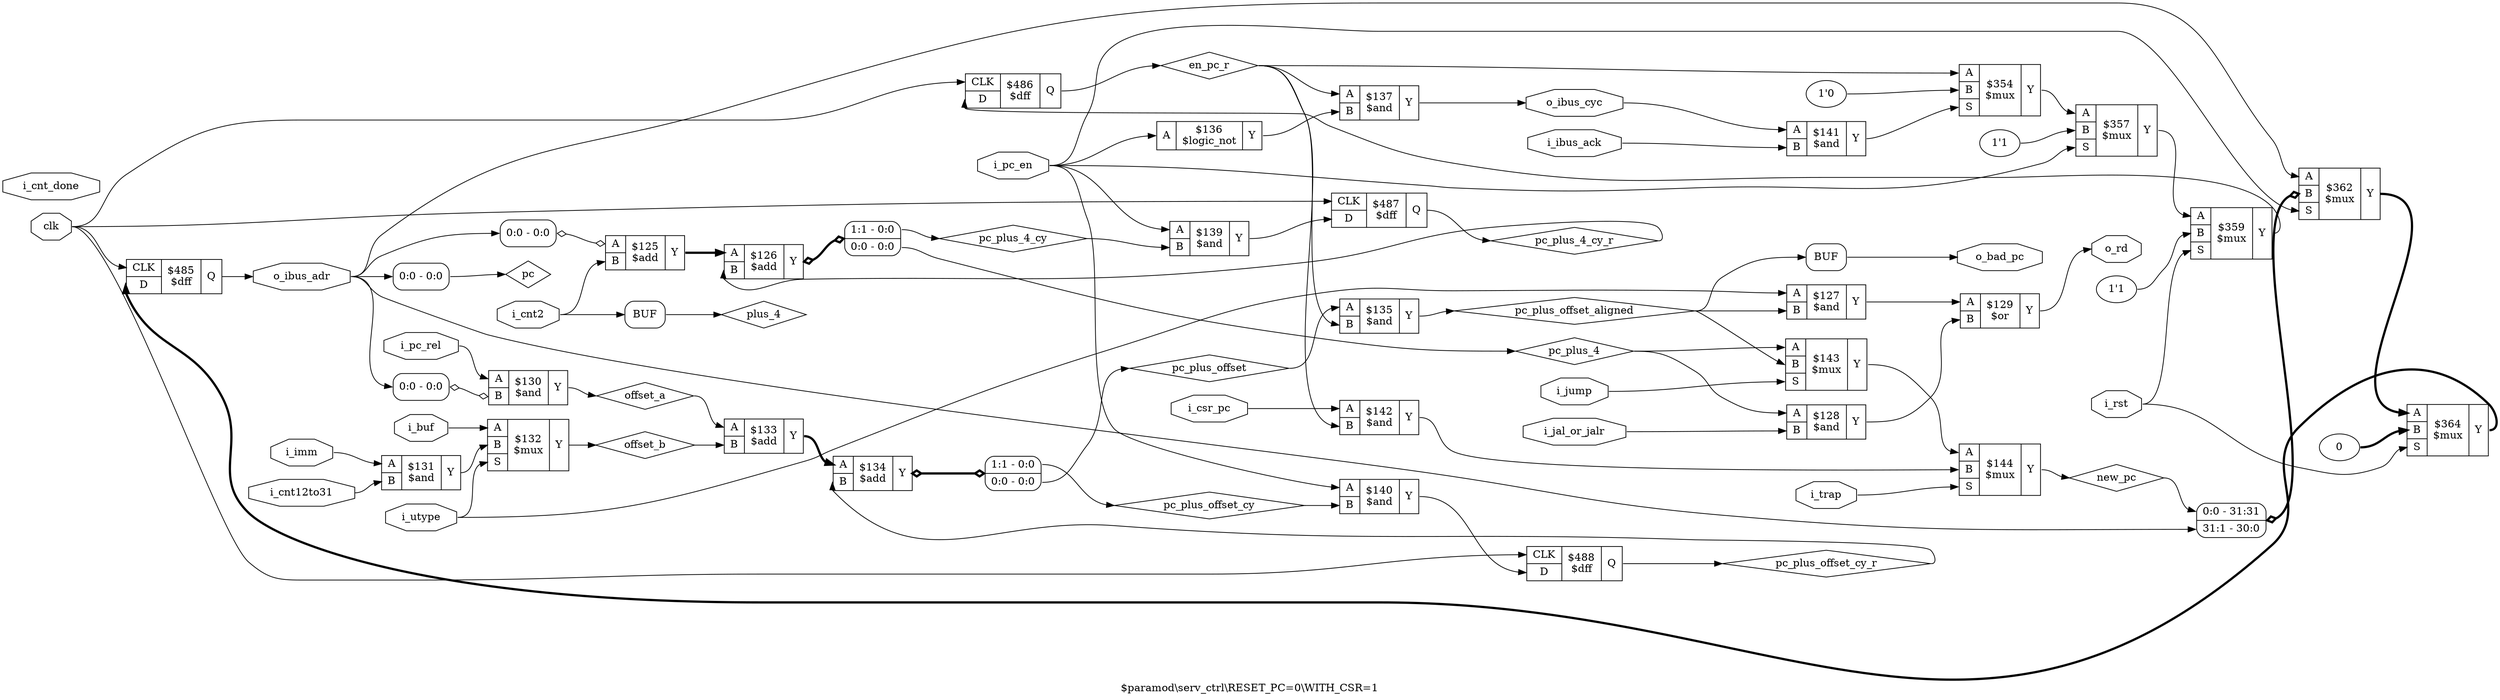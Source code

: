 digraph "$paramod\\serv_ctrl\\RESET_PC=0\\WITH_CSR=1" {
label="$paramod\\serv_ctrl\\RESET_PC=0\\WITH_CSR=1";
rankdir="LR";
remincross=true;
n17 [ shape=octagon, label="clk", color="black", fontcolor="black" ];
n18 [ shape=diamond, label="en_pc_r", color="black", fontcolor="black" ];
n19 [ shape=octagon, label="i_buf", color="black", fontcolor="black" ];
n20 [ shape=octagon, label="i_cnt12to31", color="black", fontcolor="black" ];
n21 [ shape=octagon, label="i_cnt2", color="black", fontcolor="black" ];
n22 [ shape=octagon, label="i_cnt_done", color="black", fontcolor="black" ];
n23 [ shape=octagon, label="i_csr_pc", color="black", fontcolor="black" ];
n24 [ shape=octagon, label="i_ibus_ack", color="black", fontcolor="black" ];
n25 [ shape=octagon, label="i_imm", color="black", fontcolor="black" ];
n26 [ shape=octagon, label="i_jal_or_jalr", color="black", fontcolor="black" ];
n27 [ shape=octagon, label="i_jump", color="black", fontcolor="black" ];
n28 [ shape=octagon, label="i_pc_en", color="black", fontcolor="black" ];
n29 [ shape=octagon, label="i_pc_rel", color="black", fontcolor="black" ];
n30 [ shape=octagon, label="i_rst", color="black", fontcolor="black" ];
n31 [ shape=octagon, label="i_trap", color="black", fontcolor="black" ];
n32 [ shape=octagon, label="i_utype", color="black", fontcolor="black" ];
n33 [ shape=diamond, label="new_pc", color="black", fontcolor="black" ];
n34 [ shape=octagon, label="o_bad_pc", color="black", fontcolor="black" ];
n35 [ shape=octagon, label="o_ibus_adr", color="black", fontcolor="black" ];
n36 [ shape=octagon, label="o_ibus_cyc", color="black", fontcolor="black" ];
n37 [ shape=octagon, label="o_rd", color="black", fontcolor="black" ];
n38 [ shape=diamond, label="offset_a", color="black", fontcolor="black" ];
n39 [ shape=diamond, label="offset_b", color="black", fontcolor="black" ];
n40 [ shape=diamond, label="pc", color="black", fontcolor="black" ];
n41 [ shape=diamond, label="pc_plus_4", color="black", fontcolor="black" ];
n42 [ shape=diamond, label="pc_plus_4_cy", color="black", fontcolor="black" ];
n43 [ shape=diamond, label="pc_plus_4_cy_r", color="black", fontcolor="black" ];
n44 [ shape=diamond, label="pc_plus_offset", color="black", fontcolor="black" ];
n45 [ shape=diamond, label="pc_plus_offset_aligned", color="black", fontcolor="black" ];
n46 [ shape=diamond, label="pc_plus_offset_cy", color="black", fontcolor="black" ];
n47 [ shape=diamond, label="pc_plus_offset_cy_r", color="black", fontcolor="black" ];
n48 [ shape=diamond, label="plus_4", color="black", fontcolor="black" ];
c52 [ shape=record, label="{{<p49> A|<p50> B}|$125\n$add|{<p51> Y}}" ];
x0 [ shape=record, style=rounded, label="<s0> 0:0 - 0:0 " ];
x0:e -> c52:p49:w [arrowhead=odiamond, arrowtail=odiamond, dir=both, color="black", label=""];
c53 [ shape=record, label="{{<p49> A|<p50> B}|$126\n$add|{<p51> Y}}" ];
x1 [ shape=record, style=rounded, label="<s1> 1:1 - 0:0 |<s0> 0:0 - 0:0 " ];
c53:p51:e -> x1:w [arrowhead=odiamond, arrowtail=odiamond, dir=both, color="black", style="setlinewidth(3)", label=""];
c54 [ shape=record, label="{{<p49> A|<p50> B}|$133\n$add|{<p51> Y}}" ];
c55 [ shape=record, label="{{<p49> A|<p50> B}|$134\n$add|{<p51> Y}}" ];
x2 [ shape=record, style=rounded, label="<s1> 1:1 - 0:0 |<s0> 0:0 - 0:0 " ];
c55:p51:e -> x2:w [arrowhead=odiamond, arrowtail=odiamond, dir=both, color="black", style="setlinewidth(3)", label=""];
c56 [ shape=record, label="{{<p49> A|<p50> B}|$142\n$and|{<p51> Y}}" ];
c57 [ shape=record, label="{{<p49> A|<p50> B}|$127\n$and|{<p51> Y}}" ];
c58 [ shape=record, label="{{<p49> A|<p50> B}|$128\n$and|{<p51> Y}}" ];
c59 [ shape=record, label="{{<p49> A|<p50> B}|$130\n$and|{<p51> Y}}" ];
x3 [ shape=record, style=rounded, label="<s0> 0:0 - 0:0 " ];
x3:e -> c59:p50:w [arrowhead=odiamond, arrowtail=odiamond, dir=both, color="black", label=""];
c60 [ shape=record, label="{{<p49> A|<p50> B}|$131\n$and|{<p51> Y}}" ];
c61 [ shape=record, label="{{<p49> A|<p50> B}|$135\n$and|{<p51> Y}}" ];
c62 [ shape=record, label="{{<p49> A|<p50> B}|$137\n$and|{<p51> Y}}" ];
c63 [ shape=record, label="{{<p49> A|<p50> B}|$139\n$and|{<p51> Y}}" ];
c64 [ shape=record, label="{{<p49> A|<p50> B}|$140\n$and|{<p51> Y}}" ];
c65 [ shape=record, label="{{<p49> A|<p50> B}|$141\n$and|{<p51> Y}}" ];
c66 [ shape=record, label="{{<p49> A}|$136\n$logic_not|{<p51> Y}}" ];
c67 [ shape=record, label="{{<p49> A|<p50> B}|$129\n$or|{<p51> Y}}" ];
c71 [ shape=record, label="{{<p68> CLK|<p69> D}|$485\n$dff|{<p70> Q}}" ];
c72 [ shape=record, label="{{<p68> CLK|<p69> D}|$486\n$dff|{<p70> Q}}" ];
c73 [ shape=record, label="{{<p68> CLK|<p69> D}|$487\n$dff|{<p70> Q}}" ];
c74 [ shape=record, label="{{<p68> CLK|<p69> D}|$488\n$dff|{<p70> Q}}" ];
v4 [ label="1'0" ];
c76 [ shape=record, label="{{<p49> A|<p50> B|<p75> S}|$354\n$mux|{<p51> Y}}" ];
v5 [ label="1'1" ];
c77 [ shape=record, label="{{<p49> A|<p50> B|<p75> S}|$357\n$mux|{<p51> Y}}" ];
v6 [ label="1'1" ];
c78 [ shape=record, label="{{<p49> A|<p50> B|<p75> S}|$359\n$mux|{<p51> Y}}" ];
c79 [ shape=record, label="{{<p49> A|<p50> B|<p75> S}|$362\n$mux|{<p51> Y}}" ];
x7 [ shape=record, style=rounded, label="<s1> 0:0 - 31:31 |<s0> 31:1 - 30:0 " ];
x7:e -> c79:p50:w [arrowhead=odiamond, arrowtail=odiamond, dir=both, color="black", style="setlinewidth(3)", label=""];
v8 [ label="0" ];
c80 [ shape=record, label="{{<p49> A|<p50> B|<p75> S}|$364\n$mux|{<p51> Y}}" ];
c81 [ shape=record, label="{{<p49> A|<p50> B|<p75> S}|$143\n$mux|{<p51> Y}}" ];
c82 [ shape=record, label="{{<p49> A|<p50> B|<p75> S}|$144\n$mux|{<p51> Y}}" ];
c83 [ shape=record, label="{{<p49> A|<p50> B|<p75> S}|$132\n$mux|{<p51> Y}}" ];
x9 [shape=box, style=rounded, label="BUF"];
x10 [ shape=record, style=rounded, label="<s0> 0:0 - 0:0 " ];
x11 [shape=box, style=rounded, label="BUF"];
c78:p51:e -> c72:p69:w [color="black", label=""];
c60:p51:e -> c83:p50:w [color="black", label=""];
c65:p51:e -> c76:p75:w [color="black", label=""];
c66:p51:e -> c62:p50:w [color="black", label=""];
c76:p51:e -> c77:p49:w [color="black", label=""];
c77:p51:e -> c78:p49:w [color="black", label=""];
c79:p51:e -> c80:p49:w [color="black", style="setlinewidth(3)", label=""];
c81:p51:e -> c82:p49:w [color="black", label=""];
n17:e -> c71:p68:w [color="black", label=""];
n17:e -> c72:p68:w [color="black", label=""];
n17:e -> c73:p68:w [color="black", label=""];
n17:e -> c74:p68:w [color="black", label=""];
c72:p70:e -> n18:w [color="black", label=""];
n18:e -> c56:p50:w [color="black", label=""];
n18:e -> c61:p50:w [color="black", label=""];
n18:e -> c62:p49:w [color="black", label=""];
n18:e -> c76:p49:w [color="black", label=""];
n19:e -> c83:p49:w [color="black", label=""];
c80:p51:e -> c71:p69:w [color="black", style="setlinewidth(3)", label=""];
n20:e -> c60:p50:w [color="black", label=""];
n21:e -> c52:p50:w [color="black", label=""];
n21:e -> x11:w:w [color="black", label=""];
n23:e -> c56:p49:w [color="black", label=""];
n24:e -> c65:p50:w [color="black", label=""];
n25:e -> c60:p49:w [color="black", label=""];
n26:e -> c58:p50:w [color="black", label=""];
n27:e -> c81:p75:w [color="black", label=""];
n28:e -> c63:p49:w [color="black", label=""];
n28:e -> c64:p49:w [color="black", label=""];
n28:e -> c66:p49:w [color="black", label=""];
n28:e -> c77:p75:w [color="black", label=""];
n28:e -> c79:p75:w [color="black", label=""];
n29:e -> c59:p49:w [color="black", label=""];
c63:p51:e -> c73:p69:w [color="black", label=""];
n30:e -> c78:p75:w [color="black", label=""];
n30:e -> c80:p75:w [color="black", label=""];
n31:e -> c82:p75:w [color="black", label=""];
n32:e -> c57:p49:w [color="black", label=""];
n32:e -> c83:p75:w [color="black", label=""];
c82:p51:e -> n33:w [color="black", label=""];
n33:e -> x7:s1:w [color="black", label=""];
x9:e:e -> n34:w [color="black", label=""];
c71:p70:e -> n35:w [color="black", label=""];
n35:e -> c79:p49:w [color="black", label=""];
n35:e -> x0:s0:w [color="black", label=""];
n35:e -> x10:s0:w [color="black", label=""];
n35:e -> x3:s0:w [color="black", label=""];
n35:e -> x7:s0:w [color="black", label=""];
c62:p51:e -> n36:w [color="black", label=""];
n36:e -> c65:p49:w [color="black", label=""];
c67:p51:e -> n37:w [color="black", label=""];
c59:p51:e -> n38:w [color="black", label=""];
n38:e -> c54:p49:w [color="black", label=""];
c83:p51:e -> n39:w [color="black", label=""];
n39:e -> c54:p50:w [color="black", label=""];
c64:p51:e -> c74:p69:w [color="black", label=""];
x10:e -> n40:w [color="black", label=""];
x1:s0:e -> n41:w [color="black", label=""];
n41:e -> c58:p49:w [color="black", label=""];
n41:e -> c81:p49:w [color="black", label=""];
x1:s1:e -> n42:w [color="black", label=""];
n42:e -> c63:p50:w [color="black", label=""];
c73:p70:e -> n43:w [color="black", label=""];
n43:e -> c53:p50:w [color="black", label=""];
x2:s0:e -> n44:w [color="black", label=""];
n44:e -> c61:p49:w [color="black", label=""];
c61:p51:e -> n45:w [color="black", label=""];
n45:e -> c57:p50:w [color="black", label=""];
n45:e -> c81:p50:w [color="black", label=""];
n45:e -> x9:w:w [color="black", label=""];
x2:s1:e -> n46:w [color="black", label=""];
n46:e -> c64:p50:w [color="black", label=""];
c74:p70:e -> n47:w [color="black", label=""];
n47:e -> c55:p50:w [color="black", label=""];
x11:e:e -> n48:w [color="black", label=""];
c52:p51:e -> c53:p49:w [color="black", style="setlinewidth(3)", label=""];
c54:p51:e -> c55:p49:w [color="black", style="setlinewidth(3)", label=""];
c56:p51:e -> c82:p50:w [color="black", label=""];
c57:p51:e -> c67:p49:w [color="black", label=""];
c58:p51:e -> c67:p50:w [color="black", label=""];
v4:e -> c76:p50:w [color="black", label=""];
v5:e -> c77:p50:w [color="black", label=""];
v6:e -> c78:p50:w [color="black", label=""];
v8:e -> c80:p50:w [color="black", style="setlinewidth(3)", label=""];
}
digraph "$paramod\\serv_mem_if\\WITH_CSR=1" {
label="$paramod\\serv_mem_if\\WITH_CSR=1";
rankdir="LR";
remincross=true;
n29 [ shape=diamond, label="dat", color="black", fontcolor="black" ];
n30 [ shape=diamond, label="dat_cur", color="black", fontcolor="black" ];
n31 [ shape=diamond, label="dat_en", color="black", fontcolor="black" ];
n32 [ shape=diamond, label="dat_valid", color="black", fontcolor="black" ];
n33 [ shape=octagon, label="i_bytecnt", color="black", fontcolor="black" ];
n34 [ shape=octagon, label="i_clk", color="black", fontcolor="black" ];
n35 [ shape=octagon, label="i_en", color="black", fontcolor="black" ];
n36 [ shape=octagon, label="i_half", color="black", fontcolor="black" ];
n37 [ shape=octagon, label="i_lsb", color="black", fontcolor="black" ];
n38 [ shape=octagon, label="i_mem_op", color="black", fontcolor="black" ];
n39 [ shape=octagon, label="i_rs2", color="black", fontcolor="black" ];
n40 [ shape=octagon, label="i_signed", color="black", fontcolor="black" ];
n41 [ shape=octagon, label="i_wb_ack", color="black", fontcolor="black" ];
n42 [ shape=octagon, label="i_wb_rdt", color="black", fontcolor="black" ];
n43 [ shape=octagon, label="i_word", color="black", fontcolor="black" ];
n44 [ shape=diamond, label="misalign", color="black", fontcolor="black" ];
n45 [ shape=octagon, label="o_misalign", color="black", fontcolor="black" ];
n46 [ shape=octagon, label="o_rd", color="black", fontcolor="black" ];
n47 [ shape=octagon, label="o_wb_dat", color="black", fontcolor="black" ];
n48 [ shape=octagon, label="o_wb_sel", color="black", fontcolor="black" ];
n49 [ shape=diamond, label="signbit", color="black", fontcolor="black" ];
n50 [ shape=diamond, label="tmp", color="black", fontcolor="black" ];
c54 [ shape=record, label="{{<p51> A|<p52> B}|$37\n$add|{<p53> Y}}" ];
c55 [ shape=record, label="{{<p51> A|<p52> B}|$39\n$and|{<p53> Y}}" ];
c56 [ shape=record, label="{{<p51> A|<p52> B}|$41\n$and|{<p53> Y}}" ];
x0 [ shape=record, style=rounded, label="<s0> 24:24 - 0:0 " ];
x0:e -> c56:p52:w [arrowhead=odiamond, arrowtail=odiamond, dir=both, color="black", label=""];
c57 [ shape=record, label="{{<p51> A|<p52> B}|$43\n$and|{<p53> Y}}" ];
x1 [ shape=record, style=rounded, label="<s0> 16:16 - 0:0 " ];
x1:e -> c57:p52:w [arrowhead=odiamond, arrowtail=odiamond, dir=both, color="black", label=""];
c58 [ shape=record, label="{{<p51> A|<p52> B}|$46\n$and|{<p53> Y}}" ];
x2 [ shape=record, style=rounded, label="<s0> 8:8 - 0:0 " ];
x2:e -> c58:p52:w [arrowhead=odiamond, arrowtail=odiamond, dir=both, color="black", label=""];
c59 [ shape=record, label="{{<p51> A|<p52> B}|$49\n$and|{<p53> Y}}" ];
x3 [ shape=record, style=rounded, label="<s0> 0:0 - 0:0 " ];
x3:e -> c59:p51:w [arrowhead=odiamond, arrowtail=odiamond, dir=both, color="black", label=""];
x4 [ shape=record, style=rounded, label="<s0> 0:0 - 0:0 " ];
x4:e -> c59:p52:w [arrowhead=odiamond, arrowtail=odiamond, dir=both, color="black", label=""];
c60 [ shape=record, label="{{<p51> A|<p52> B}|$54\n$and|{<p53> Y}}" ];
c61 [ shape=record, label="{{<p51> A|<p52> B}|$56\n$and|{<p53> Y}}" ];
c62 [ shape=record, label="{{<p51> A|<p52> B}|$58\n$and|{<p53> Y}}" ];
c63 [ shape=record, label="{{<p51> A|<p52> B}|$61\n$and|{<p53> Y}}" ];
x5 [ shape=record, style=rounded, label="<s0> 1:1 - 0:0 " ];
x5:e -> c63:p52:w [arrowhead=odiamond, arrowtail=odiamond, dir=both, color="black", label=""];
c64 [ shape=record, label="{{<p51> A|<p52> B}|$68\n$and|{<p53> Y}}" ];
c65 [ shape=record, label="{{<p51> A|<p52> B}|$74\n$and|{<p53> Y}}" ];
x6 [ shape=record, style=rounded, label="<s0> 0:0 - 0:0 " ];
x6:e -> c65:p51:w [arrowhead=odiamond, arrowtail=odiamond, dir=both, color="black", label=""];
c66 [ shape=record, label="{{<p51> A|<p52> B}|$75\n$and|{<p53> Y}}" ];
x7 [ shape=record, style=rounded, label="<s0> 1:1 - 0:0 " ];
x7:e -> c66:p51:w [arrowhead=odiamond, arrowtail=odiamond, dir=both, color="black", label=""];
c67 [ shape=record, label="{{<p51> A|<p52> B}|$77\n$and|{<p53> Y}}" ];
v8 [ label="2'11" ];
c68 [ shape=record, label="{{<p51> A|<p52> B}|$40\n$eq|{<p53> Y}}" ];
v9 [ label="2'10" ];
c69 [ shape=record, label="{{<p51> A|<p52> B}|$42\n$eq|{<p53> Y}}" ];
v10 [ label="1'1" ];
c70 [ shape=record, label="{{<p51> A|<p52> B}|$45\n$eq|{<p53> Y}}" ];
c71 [ shape=record, label="{{<p51> A}|$48\n$logic_not|{<p53> Y}}" ];
x11 [ shape=record, style=rounded, label="<s0> 0:0 - 0:0 " ];
c71:p53:e -> x11:w [arrowhead=odiamond, arrowtail=odiamond, dir=both, color="black", label=""];
c72 [ shape=record, label="{{<p51> A}|$51\n$logic_not|{<p53> Y}}" ];
c73 [ shape=record, label="{{<p51> A}|$38\n$logic_not|{<p53> Y}}" ];
x12 [ shape=record, style=rounded, label="<s0> 2:2 - 0:0 " ];
x12:e -> c73:p51:w [arrowhead=odiamond, arrowtail=odiamond, dir=both, color="black", label=""];
c74 [ shape=record, label="{{<p51> A}|$53\n$logic_not|{<p53> Y}}" ];
x13 [ shape=record, style=rounded, label="<s0> 1:1 - 0:0 " ];
x13:e -> c74:p51:w [arrowhead=odiamond, arrowtail=odiamond, dir=both, color="black", label=""];
c75 [ shape=record, label="{{<p51> A}|$67\n$logic_not|{<p53> Y}}" ];
x14 [ shape=record, style=rounded, label="<s0> 1:1 - 0:0 " ];
x14:e -> c75:p51:w [arrowhead=odiamond, arrowtail=odiamond, dir=both, color="black", label=""];
c76 [ shape=record, label="{{<p51> A|<p52> B}|$44\n$or|{<p53> Y}}" ];
c77 [ shape=record, label="{{<p51> A|<p52> B}|$47\n$or|{<p53> Y}}" ];
c78 [ shape=record, label="{{<p51> A|<p52> B}|$50\n$or|{<p53> Y}}" ];
c79 [ shape=record, label="{{<p51> A|<p52> B}|$52\n$or|{<p53> Y}}" ];
c80 [ shape=record, label="{{<p51> A|<p52> B}|$55\n$or|{<p53> Y}}" ];
c81 [ shape=record, label="{{<p51> A|<p52> B}|$60\n$or|{<p53> Y}}" ];
c82 [ shape=record, label="{{<p51> A|<p52> B}|$62\n$or|{<p53> Y}}" ];
x15 [ shape=record, style=rounded, label="<s0> 0:0 - 3:3 " ];
c82:p53:e -> x15:w [arrowhead=odiamond, arrowtail=odiamond, dir=both, color="black", label=""];
c83 [ shape=record, label="{{<p51> A|<p52> B}|$64\n$or|{<p53> Y}}" ];
x16 [ shape=record, style=rounded, label="<s0> 0:0 - 2:2 " ];
c83:p53:e -> x16:w [arrowhead=odiamond, arrowtail=odiamond, dir=both, color="black", label=""];
c84 [ shape=record, label="{{<p51> A|<p52> B}|$66\n$or|{<p53> Y}}" ];
c85 [ shape=record, label="{{<p51> A|<p52> B}|$69\n$or|{<p53> Y}}" ];
x17 [ shape=record, style=rounded, label="<s0> 0:0 - 1:1 " ];
c85:p53:e -> x17:w [arrowhead=odiamond, arrowtail=odiamond, dir=both, color="black", label=""];
c86 [ shape=record, label="{{<p51> A|<p52> B}|$73\n$or|{<p53> Y}}" ];
c87 [ shape=record, label="{{<p51> A|<p52> B}|$76\n$or|{<p53> Y}}" ];
c91 [ shape=record, label="{{<p88> CLK|<p89> D}|$496\n$dff|{<p90> Q}}" ];
c92 [ shape=record, label="{{<p88> CLK|<p89> D}|$497\n$dff|{<p90> Q}}" ];
c93 [ shape=record, label="{{<p88> CLK|<p89> D}|$498\n$dff|{<p90> Q}}" ];
c95 [ shape=record, label="{{<p51> A|<p52> B|<p94> S}|$372\n$mux|{<p53> Y}}" ];
x18 [ shape=record, style=rounded, label="<s1> 0:0 - 31:31 |<s0> 31:1 - 30:0 " ];
x18:e -> c95:p52:w [arrowhead=odiamond, arrowtail=odiamond, dir=both, color="black", style="setlinewidth(3)", label=""];
c96 [ shape=record, label="{{<p51> A|<p52> B|<p94> S}|$374\n$mux|{<p53> Y}}" ];
c97 [ shape=record, label="{{<p51> A|<p52> B|<p94> S}|$376\n$mux|{<p53> Y}}" ];
c98 [ shape=record, label="{{<p51> A|<p52> B|<p94> S}|$57\n$mux|{<p53> Y}}" ];
x19 [shape=box, style=rounded, label="BUF"];
c96:p53:e -> c93:p89:w [color="black", style="setlinewidth(3)", label=""];
c63:p53:e -> c82:p52:w [color="black", label=""];
c64:p53:e -> c85:p52:w [color="black", label=""];
c65:p53:e -> c87:p51:w [color="black", label=""];
c66:p53:e -> c87:p52:w [color="black", label=""];
n14 [ shape=point ];
c68:p53:e -> n14:w [color="black", label=""];
n14:e -> c56:p51:w [color="black", label=""];
n14:e -> c81:p51:w [color="black", label=""];
n15 [ shape=point ];
c69:p53:e -> n15:w [color="black", label=""];
n15:e -> c57:p51:w [color="black", label=""];
n15:e -> c83:p51:w [color="black", label=""];
n16 [ shape=point ];
c70:p53:e -> n16:w [color="black", label=""];
n16:e -> c58:p51:w [color="black", label=""];
n16:e -> c84:p51:w [color="black", label=""];
c72:p53:e -> c79:p52:w [color="black", label=""];
c73:p53:e -> c55:p52:w [color="black", label=""];
c74:p53:e -> c60:p52:w [color="black", label=""];
c87:p53:e -> c91:p89:w [color="black", label=""];
c75:p53:e -> c64:p52:w [color="black", label=""];
c76:p53:e -> c77:p51:w [color="black", label=""];
c77:p53:e -> c78:p51:w [color="black", label=""];
c79:p53:e -> c80:p51:w [color="black", label=""];
c81:p53:e -> c82:p51:w [color="black", label=""];
c84:p53:e -> c85:p51:w [color="black", label=""];
c86:p53:e -> c65:p52:w [color="black", label=""];
c95:p53:e -> c96:p51:w [color="black", style="setlinewidth(3)", label=""];
c98:p53:e -> c62:p52:w [color="black", label=""];
c93:p90:e -> n29:w [color="black", style="setlinewidth(3)", label=""];
n29:e -> c95:p51:w [color="black", style="setlinewidth(3)", label=""];
n29:e -> x0:s0:w [color="black", style="setlinewidth(3)", label=""];
n29:e -> x18:s0:w [color="black", style="setlinewidth(3)", label=""];
n29:e -> x19:w:w [color="black", style="setlinewidth(3)", label=""];
n29:e -> x1:s0:w [color="black", style="setlinewidth(3)", label=""];
n29:e -> x2:s0:w [color="black", style="setlinewidth(3)", label=""];
n29:e -> x4:s0:w [color="black", style="setlinewidth(3)", label=""];
c97:p53:e -> c92:p89:w [color="black", label=""];
c78:p53:e -> n30:w [color="black", label=""];
n30:e -> c97:p52:w [color="black", label=""];
n30:e -> c98:p52:w [color="black", label=""];
c55:p53:e -> n31:w [color="black", label=""];
n31:e -> c95:p94:w [color="black", label=""];
c80:p53:e -> n32:w [color="black", label=""];
n32:e -> c97:p94:w [color="black", label=""];
n32:e -> c98:p94:w [color="black", label=""];
n33:e -> c54:p51:w [color="black", label=""];
n33:e -> c72:p51:w [color="black", label=""];
n33:e -> x13:s0:w [color="black", label=""];
n34:e -> c91:p88:w [color="black", label=""];
n34:e -> c92:p88:w [color="black", label=""];
n34:e -> c93:p88:w [color="black", label=""];
n35:e -> c55:p51:w [color="black", label=""];
n36:e -> c60:p51:w [color="black", label=""];
n36:e -> c63:p51:w [color="black", label=""];
n36:e -> c64:p51:w [color="black", label=""];
n36:e -> c86:p52:w [color="black", label=""];
n37:e -> c54:p52:w [color="black", label=""];
n37:e -> c68:p51:w [color="black", label=""];
n37:e -> c69:p51:w [color="black", label=""];
n37:e -> c70:p51:w [color="black", label=""];
n37:e -> c71:p51:w [color="black", label=""];
n37:e -> x14:s0:w [color="black", label=""];
n37:e -> x5:s0:w [color="black", label=""];
n37:e -> x6:s0:w [color="black", label=""];
n37:e -> x7:s0:w [color="black", label=""];
n38:e -> c62:p51:w [color="black", label=""];
n38:e -> c67:p52:w [color="black", label=""];
n39:e -> x18:s1:w [color="black", label=""];
c56:p53:e -> c76:p51:w [color="black", label=""];
n40:e -> c61:p52:w [color="black", label=""];
n41:e -> c96:p94:w [color="black", label=""];
n42:e -> c96:p52:w [color="black", style="setlinewidth(3)", label=""];
n43:e -> c66:p52:w [color="black", label=""];
n43:e -> c79:p51:w [color="black", label=""];
n43:e -> c81:p52:w [color="black", label=""];
n43:e -> c83:p52:w [color="black", label=""];
n43:e -> c84:p52:w [color="black", label=""];
n43:e -> c86:p51:w [color="black", label=""];
c91:p90:e -> n44:w [color="black", label=""];
n44:e -> c67:p51:w [color="black", label=""];
c67:p53:e -> n45:w [color="black", label=""];
c62:p53:e -> n46:w [color="black", label=""];
x19:e:e -> n47:w [color="black", style="setlinewidth(3)", label=""];
x11:s0:e -> n48:w [color="black", label=""];
x15:s0:e -> n48:w [color="black", label=""];
x16:s0:e -> n48:w [color="black", label=""];
x17:s0:e -> n48:w [color="black", label=""];
n48:e -> x3:s0:w [color="black", label=""];
c92:p90:e -> n49:w [color="black", label=""];
n49:e -> c61:p51:w [color="black", label=""];
n49:e -> c97:p51:w [color="black", label=""];
c57:p53:e -> c76:p52:w [color="black", label=""];
c54:p53:e -> n50:w [color="black", label=""];
n50:e -> x12:s0:w [color="black", label=""];
c58:p53:e -> c77:p52:w [color="black", label=""];
c59:p53:e -> c78:p52:w [color="black", label=""];
c60:p53:e -> c80:p52:w [color="black", label=""];
c61:p53:e -> c98:p51:w [color="black", label=""];
v10:e -> c70:p52:w [color="black", label=""];
v8:e -> c68:p52:w [color="black", style="setlinewidth(3)", label=""];
v9:e -> c69:p52:w [color="black", style="setlinewidth(3)", label=""];
}
digraph "$paramod\\serv_rf_if\\WITH_CSR=1" {
label="$paramod\\serv_rf_if\\WITH_CSR=1";
rankdir="LR";
remincross=true;
n7 [ shape=octagon, label="i_alu_rd", color="black", fontcolor="black" ];
n8 [ shape=octagon, label="i_bad_pc", color="black", fontcolor="black" ];
n9 [ shape=octagon, label="i_bufreg_q", color="black", fontcolor="black" ];
n10 [ shape=octagon, label="i_csr", color="black", fontcolor="black" ];
n11 [ shape=octagon, label="i_csr_addr", color="black", fontcolor="black" ];
n12 [ shape=octagon, label="i_csr_en", color="black", fontcolor="black" ];
n13 [ shape=octagon, label="i_csr_rd", color="black", fontcolor="black" ];
n14 [ shape=octagon, label="i_ctrl_rd", color="black", fontcolor="black" ];
n15 [ shape=octagon, label="i_mem_misalign", color="black", fontcolor="black" ];
n16 [ shape=octagon, label="i_mem_rd", color="black", fontcolor="black" ];
n17 [ shape=octagon, label="i_mepc", color="black", fontcolor="black" ];
n18 [ shape=octagon, label="i_mret", color="black", fontcolor="black" ];
n19 [ shape=octagon, label="i_rd_alu_en", color="black", fontcolor="black" ];
n20 [ shape=octagon, label="i_rd_csr_en", color="black", fontcolor="black" ];
n21 [ shape=octagon, label="i_rd_waddr", color="black", fontcolor="black" ];
n22 [ shape=octagon, label="i_rd_wen", color="black", fontcolor="black" ];
n23 [ shape=octagon, label="i_rdata0", color="black", fontcolor="black" ];
n24 [ shape=octagon, label="i_rdata1", color="black", fontcolor="black" ];
n25 [ shape=octagon, label="i_rs1_raddr", color="black", fontcolor="black" ];
n26 [ shape=octagon, label="i_rs2_raddr", color="black", fontcolor="black" ];
n27 [ shape=octagon, label="i_trap", color="black", fontcolor="black" ];
n28 [ shape=diamond, label="mtval", color="black", fontcolor="black" ];
n29 [ shape=octagon, label="o_csr", color="black", fontcolor="black" ];
n30 [ shape=octagon, label="o_csr_pc", color="black", fontcolor="black" ];
n31 [ shape=octagon, label="o_rreg0", color="black", fontcolor="black" ];
n32 [ shape=octagon, label="o_rreg1", color="black", fontcolor="black" ];
n33 [ shape=octagon, label="o_rs1", color="black", fontcolor="black" ];
n34 [ shape=octagon, label="o_rs2", color="black", fontcolor="black" ];
n35 [ shape=octagon, label="o_wdata0", color="black", fontcolor="black" ];
n36 [ shape=octagon, label="o_wdata1", color="black", fontcolor="black" ];
n37 [ shape=octagon, label="o_wen0", color="black", fontcolor="black" ];
n38 [ shape=octagon, label="o_wen1", color="black", fontcolor="black" ];
n39 [ shape=octagon, label="o_wreg0", color="black", fontcolor="black" ];
n40 [ shape=octagon, label="o_wreg1", color="black", fontcolor="black" ];
n41 [ shape=diamond, label="rd", color="black", fontcolor="black" ];
c45 [ shape=record, label="{{<p42> A|<p43> B}|$78\n$and|{<p44> Y}}" ];
c46 [ shape=record, label="{{<p42> A|<p43> B}|$80\n$and|{<p44> Y}}" ];
c47 [ shape=record, label="{{<p42> A|<p43> B}|$93\n$and|{<p44> Y}}" ];
c48 [ shape=record, label="{{<p42> A|<p43> B}|$79\n$or|{<p44> Y}}" ];
c49 [ shape=record, label="{{<p42> A|<p43> B}|$81\n$or|{<p44> Y}}" ];
c50 [ shape=record, label="{{<p42> A|<p43> B}|$82\n$or|{<p44> Y}}" ];
c51 [ shape=record, label="{{<p42> A|<p43> B}|$88\n$or|{<p44> Y}}" ];
c52 [ shape=record, label="{{<p42> A|<p43> B}|$89\n$or|{<p44> Y}}" ];
c54 [ shape=record, label="{{<p42> A|<p43> B|<p53> S}|$83\n$mux|{<p44> Y}}" ];
c55 [ shape=record, label="{{<p42> A|<p43> B|<p53> S}|$84\n$mux|{<p44> Y}}" ];
c56 [ shape=record, label="{{<p42> A|<p43> B|<p53> S}|$85\n$mux|{<p44> Y}}" ];
v1 [ label="6'100011" ];
c57 [ shape=record, label="{{<p42> A|<p43> B|<p53> S}|$86\n$mux|{<p44> Y}}" ];
x0 [ shape=record, style=rounded, label="0 -&gt; 5:5 |<s0> 4:0 - 4:0 " ];
x0:e -> c57:p42:w [arrowhead=odiamond, arrowtail=odiamond, dir=both, color="black", style="setlinewidth(3)", label=""];
v2 [ label="2'10" ];
c58 [ shape=record, label="{{<p42> A|<p43> B|<p53> S}|$87\n$mux|{<p44> Y}}" ];
x3 [ shape=record, style=rounded, label="<s0> 1:0 - 1:0 " ];
c58:p44:e -> x3:w [arrowhead=odiamond, arrowtail=odiamond, dir=both, color="black", style="setlinewidth(3)", label=""];
v4 [ label="6'100001" ];
c59 [ shape=record, label="{{<p42> A|<p43> B|<p53> S}|$92\n$mux|{<p44> Y}}" ];
v5 [ label="6'100010" ];
c60 [ shape=record, label="{{<p42> A|<p43> B|<p53> S}|$91\n$mux|{<p44> Y}}" ];
v8 [ label="4'1000" ];
c61 [ shape=record, label="{{<p42> A|<p43> B|<p53> S}|$90\n$mux|{<p44> Y}}" ];
x6 [ shape=record, style=rounded, label="0 -&gt; 5:5 |<s0> 4:0 - 4:0 " ];
x6:e -> c61:p42:w [arrowhead=odiamond, arrowtail=odiamond, dir=both, color="black", style="setlinewidth(3)", label=""];
x7 [ shape=record, style=rounded, label="<s1> 3:0 - 5:2 |<s0> 1:0 - 1:0 " ];
x7:e -> c61:p43:w [arrowhead=odiamond, arrowtail=odiamond, dir=both, color="black", style="setlinewidth(3)", label=""];
x9 [shape=box, style=rounded, label="BUF"];
x10 [ shape=record, style=rounded, label="0 -&gt; 5:5 |<s0> 4:0 - 4:0 " ];
x11 [shape=box, style=rounded, label="BUF"];
x12 [shape=box, style=rounded, label="BUF"];
v13 [ label="4'1000" ];
x14 [ shape=record, style=rounded, label="<s0> 3:0 - 5:2 " ];
c45:p44:e -> c48:p43:w [color="black", label=""];
n10:e -> c56:p42:w [color="black", label=""];
n11:e -> c58:p42:w [color="black", style="setlinewidth(3)", label=""];
n11:e -> x7:s0:w [color="black", style="setlinewidth(3)", label=""];
n12:e -> c47:p43:w [color="black", label=""];
n12:e -> c52:p43:w [color="black", label=""];
n12:e -> c61:p53:w [color="black", label=""];
n13:e -> c46:p42:w [color="black", label=""];
n14:e -> c48:p42:w [color="black", label=""];
n15:e -> c54:p53:w [color="black", label=""];
n16:e -> c50:p43:w [color="black", label=""];
n17:e -> c56:p43:w [color="black", label=""];
n18:e -> c60:p53:w [color="black", label=""];
n19:e -> c45:p43:w [color="black", label=""];
c46:p44:e -> c49:p43:w [color="black", label=""];
n20:e -> c46:p43:w [color="black", label=""];
n21:e -> x0:s0:w [color="black", style="setlinewidth(3)", label=""];
n22:e -> c51:p43:w [color="black", label=""];
n23:e -> x11:w:w [color="black", label=""];
n24:e -> c47:p42:w [color="black", label=""];
n24:e -> x12:w:w [color="black", label=""];
n24:e -> x9:w:w [color="black", label=""];
n25:e -> x10:s0:w [color="black", style="setlinewidth(3)", label=""];
n26:e -> x6:s0:w [color="black", style="setlinewidth(3)", label=""];
n27:e -> c51:p42:w [color="black", label=""];
n27:e -> c52:p42:w [color="black", label=""];
n27:e -> c55:p53:w [color="black", label=""];
n27:e -> c56:p53:w [color="black", label=""];
n27:e -> c57:p53:w [color="black", label=""];
n27:e -> c58:p53:w [color="black", label=""];
n27:e -> c59:p53:w [color="black", label=""];
c54:p44:e -> n28:w [color="black", label=""];
n28:e -> c55:p43:w [color="black", label=""];
c47:p44:e -> n29:w [color="black", label=""];
c48:p44:e -> c49:p42:w [color="black", label=""];
x9:e:e -> n30:w [color="black", label=""];
x10:e -> n31:w [color="black", style="setlinewidth(3)", label=""];
c59:p44:e -> n32:w [color="black", style="setlinewidth(3)", label=""];
x11:e:e -> n33:w [color="black", label=""];
x12:e:e -> n34:w [color="black", label=""];
c55:p44:e -> n35:w [color="black", label=""];
c56:p44:e -> n36:w [color="black", label=""];
c51:p44:e -> n37:w [color="black", label=""];
c52:p44:e -> n38:w [color="black", label=""];
c57:p44:e -> n39:w [color="black", style="setlinewidth(3)", label=""];
c49:p44:e -> c50:p42:w [color="black", label=""];
x14:s0:e -> n40:w [color="black", style="setlinewidth(3)", label=""];
x3:s0:e -> n40:w [color="black", style="setlinewidth(3)", label=""];
c50:p44:e -> n41:w [color="black", label=""];
n41:e -> c55:p42:w [color="black", label=""];
c60:p44:e -> c59:p42:w [color="black", style="setlinewidth(3)", label=""];
c61:p44:e -> c60:p42:w [color="black", style="setlinewidth(3)", label=""];
n7:e -> c45:p42:w [color="black", label=""];
n8:e -> c54:p42:w [color="black", label=""];
n9:e -> c54:p43:w [color="black", label=""];
v1:e -> c57:p43:w [color="black", style="setlinewidth(3)", label=""];
v13:e -> x14:w [color="black", style="setlinewidth(3)", label=""];
v2:e -> c58:p43:w [color="black", style="setlinewidth(3)", label=""];
v4:e -> c59:p43:w [color="black", style="setlinewidth(3)", label=""];
v5:e -> c60:p43:w [color="black", style="setlinewidth(3)", label=""];
v8:e -> x7:s1:w [color="black", style="setlinewidth(3)", label=""];
}
digraph "$paramod\\serv_state\\WITH_CSR=1" {
label="$paramod\\serv_state\\WITH_CSR=1";
rankdir="LR";
remincross=true;
n50 [ shape=diamond, label="cnt4", color="black", fontcolor="black" ];
n51 [ shape=octagon, label="i_alu_sh_done", color="black", fontcolor="black" ];
n52 [ shape=octagon, label="i_branch_op", color="black", fontcolor="black" ];
n53 [ shape=octagon, label="i_clk", color="black", fontcolor="black" ];
n54 [ shape=octagon, label="i_ctrl_misalign", color="black", fontcolor="black" ];
n55 [ shape=octagon, label="i_dbus_ack", color="black", fontcolor="black" ];
n56 [ shape=octagon, label="i_e_op", color="black", fontcolor="black" ];
n57 [ shape=octagon, label="i_ibus_ack", color="black", fontcolor="black" ];
n58 [ shape=octagon, label="i_mem_misalign", color="black", fontcolor="black" ];
n59 [ shape=octagon, label="i_mem_op", color="black", fontcolor="black" ];
n60 [ shape=octagon, label="i_new_irq", color="black", fontcolor="black" ];
n61 [ shape=octagon, label="i_rd_op", color="black", fontcolor="black" ];
n62 [ shape=octagon, label="i_rf_ready", color="black", fontcolor="black" ];
n63 [ shape=octagon, label="i_rst", color="black", fontcolor="black" ];
n64 [ shape=octagon, label="i_shift_op", color="black", fontcolor="black" ];
n65 [ shape=octagon, label="i_slt_op", color="black", fontcolor="black" ];
n66 [ shape=octagon, label="i_take_branch", color="black", fontcolor="black" ];
n67 [ shape=diamond, label="irq_sync", color="black", fontcolor="black" ];
n68 [ shape=diamond, label="misalign_trap_sync", color="black", fontcolor="black" ];
n69 [ shape=octagon, label="o_alu_shamt_en", color="black", fontcolor="black" ];
n70 [ shape=octagon, label="o_bufreg_hold", color="black", fontcolor="black" ];
n71 [ shape=diamond, label="o_cnt", color="black", fontcolor="black" ];
n72 [ shape=octagon, label="o_cnt0", color="black", fontcolor="black" ];
n73 [ shape=octagon, label="o_cnt0to3", color="black", fontcolor="black" ];
n74 [ shape=octagon, label="o_cnt1", color="black", fontcolor="black" ];
n75 [ shape=octagon, label="o_cnt12to31", color="black", fontcolor="black" ];
n76 [ shape=octagon, label="o_cnt2", color="black", fontcolor="black" ];
n77 [ shape=octagon, label="o_cnt3", color="black", fontcolor="black" ];
n78 [ shape=octagon, label="o_cnt7", color="black", fontcolor="black" ];
n79 [ shape=octagon, label="o_cnt_done", color="black", fontcolor="black" ];
n80 [ shape=octagon, label="o_cnt_en", color="black", fontcolor="black" ];
n81 [ shape=diamond, label="o_cnt_r", color="black", fontcolor="black" ];
n82 [ shape=octagon, label="o_ctrl_jump", color="black", fontcolor="black" ];
n83 [ shape=octagon, label="o_ctrl_pc_en", color="black", fontcolor="black" ];
n84 [ shape=octagon, label="o_ctrl_trap", color="black", fontcolor="black" ];
n85 [ shape=octagon, label="o_dbus_cyc", color="black", fontcolor="black" ];
n86 [ shape=octagon, label="o_init", color="black", fontcolor="black" ];
n87 [ shape=octagon, label="o_mem_bytecnt", color="black", fontcolor="black" ];
n88 [ shape=octagon, label="o_pending_irq", color="black", fontcolor="black" ];
n89 [ shape=octagon, label="o_rf_rd_en", color="black", fontcolor="black" ];
n90 [ shape=octagon, label="o_rf_rreq", color="black", fontcolor="black" ];
n91 [ shape=octagon, label="o_rf_wreq", color="black", fontcolor="black" ];
n92 [ shape=octagon, label="o_trap_taken", color="black", fontcolor="black" ];
n93 [ shape=diamond, label="stage_two_pending", color="black", fontcolor="black" ];
n94 [ shape=diamond, label="stage_two_req", color="black", fontcolor="black" ];
n95 [ shape=diamond, label="trap_pending", color="black", fontcolor="black" ];
n96 [ shape=diamond, label="two_stage_op", color="black", fontcolor="black" ];
c100 [ shape=record, label="{{<p97> A|<p98> B}|$334\n$add|{<p99> Y}}" ];
x0 [ shape=record, style=rounded, label="<s0> 3:3 - 0:0 " ];
x0:e -> c100:p98:w [arrowhead=odiamond, arrowtail=odiamond, dir=both, color="black", label=""];
c101 [ shape=record, label="{{<p97> A|<p98> B}|$329\n$and|{<p99> Y}}" ];
c102 [ shape=record, label="{{<p97> A|<p98> B}|$331\n$and|{<p99> Y}}" ];
c103 [ shape=record, label="{{<p97> A|<p98> B}|$333\n$and|{<p99> Y}}" ];
c104 [ shape=record, label="{{<p97> A|<p98> B}|$337\n$and|{<p99> Y}}" ];
c105 [ shape=record, label="{{<p97> A|<p98> B}|$278\n$and|{<p99> Y}}" ];
c106 [ shape=record, label="{{<p97> A|<p98> B}|$283\n$and|{<p99> Y}}" ];
x1 [ shape=record, style=rounded, label="<s0> 0:0 - 0:0 " ];
x1:e -> c106:p98:w [arrowhead=odiamond, arrowtail=odiamond, dir=both, color="black", label=""];
c107 [ shape=record, label="{{<p97> A|<p98> B}|$285\n$and|{<p99> Y}}" ];
x2 [ shape=record, style=rounded, label="<s0> 1:1 - 0:0 " ];
x2:e -> c107:p98:w [arrowhead=odiamond, arrowtail=odiamond, dir=both, color="black", label=""];
c108 [ shape=record, label="{{<p97> A|<p98> B}|$287\n$and|{<p99> Y}}" ];
x3 [ shape=record, style=rounded, label="<s0> 2:2 - 0:0 " ];
x3:e -> c108:p98:w [arrowhead=odiamond, arrowtail=odiamond, dir=both, color="black", label=""];
c109 [ shape=record, label="{{<p97> A|<p98> B}|$289\n$and|{<p99> Y}}" ];
x4 [ shape=record, style=rounded, label="<s0> 3:3 - 0:0 " ];
x4:e -> c109:p98:w [arrowhead=odiamond, arrowtail=odiamond, dir=both, color="black", label=""];
c110 [ shape=record, label="{{<p97> A|<p98> B}|$291\n$and|{<p99> Y}}" ];
x5 [ shape=record, style=rounded, label="<s0> 0:0 - 0:0 " ];
x5:e -> c110:p98:w [arrowhead=odiamond, arrowtail=odiamond, dir=both, color="black", label=""];
c111 [ shape=record, label="{{<p97> A|<p98> B}|$293\n$and|{<p99> Y}}" ];
x6 [ shape=record, style=rounded, label="<s0> 3:3 - 0:0 " ];
x6:e -> c111:p98:w [arrowhead=odiamond, arrowtail=odiamond, dir=both, color="black", label=""];
c112 [ shape=record, label="{{<p97> A|<p98> B}|$295\n$and|{<p99> Y}}" ];
c113 [ shape=record, label="{{<p97> A|<p98> B}|$300\n$and|{<p99> Y}}" ];
c114 [ shape=record, label="{{<p97> A|<p98> B}|$301\n$and|{<p99> Y}}" ];
c115 [ shape=record, label="{{<p97> A|<p98> B}|$303\n$and|{<p99> Y}}" ];
c116 [ shape=record, label="{{<p97> A|<p98> B}|$304\n$and|{<p99> Y}}" ];
c117 [ shape=record, label="{{<p97> A|<p98> B}|$307\n$and|{<p99> Y}}" ];
c118 [ shape=record, label="{{<p97> A|<p98> B}|$309\n$and|{<p99> Y}}" ];
c119 [ shape=record, label="{{<p97> A|<p98> B}|$310\n$and|{<p99> Y}}" ];
c120 [ shape=record, label="{{<p97> A|<p98> B}|$311\n$and|{<p99> Y}}" ];
c121 [ shape=record, label="{{<p97> A|<p98> B}|$314\n$and|{<p99> Y}}" ];
c122 [ shape=record, label="{{<p97> A|<p98> B}|$317\n$and|{<p99> Y}}" ];
c123 [ shape=record, label="{{<p97> A|<p98> B}|$318\n$and|{<p99> Y}}" ];
c124 [ shape=record, label="{{<p97> A|<p98> B}|$320\n$and|{<p99> Y}}" ];
c125 [ shape=record, label="{{<p97> A|<p98> B}|$324\n$and|{<p99> Y}}" ];
c126 [ shape=record, label="{{<p97> A|<p98> B}|$326\n$and|{<p99> Y}}" ];
c127 [ shape=record, label="{{<p97> A|<p98> B}|$328\n$and|{<p99> Y}}" ];
x7 [ shape=record, style=rounded, label="<s0> 2:2 - 0:0 " ];
x7:e -> c127:p98:w [arrowhead=odiamond, arrowtail=odiamond, dir=both, color="black", label=""];
c128 [ shape=record, label="{{<p97> A}|$279\n$logic_not|{<p99> Y}}" ];
v9 [ label="2'11" ];
c129 [ shape=record, label="{{<p97> A|<p98> B}|$280\n$eq|{<p99> Y}}" ];
x8 [ shape=record, style=rounded, label="<s0> 1:0 - 1:0 " ];
x8:e -> c129:p97:w [arrowhead=odiamond, arrowtail=odiamond, dir=both, color="black", style="setlinewidth(3)", label=""];
v10 [ label="1'1" ];
c130 [ shape=record, label="{{<p97> A|<p98> B}|$290\n$eq|{<p99> Y}}" ];
v11 [ label="3'111" ];
c131 [ shape=record, label="{{<p97> A|<p98> B}|$327\n$eq|{<p99> Y}}" ];
c132 [ shape=record, label="{{<p97> A}|$330\n$logic_not|{<p99> Y}}" ];
c133 [ shape=record, label="{{<p97> A}|$332\n$logic_not|{<p99> Y}}" ];
c134 [ shape=record, label="{{<p97> A}|$277\n$logic_not|{<p99> Y}}" ];
c135 [ shape=record, label="{{<p97> A}|$299\n$logic_not|{<p99> Y}}" ];
c136 [ shape=record, label="{{<p97> A}|$302\n$logic_not|{<p99> Y}}" ];
c137 [ shape=record, label="{{<p97> A}|$316\n$logic_not|{<p99> Y}}" ];
c138 [ shape=record, label="{{<p97> A}|$322\n$not|{<p99> Y}}" ];
c139 [ shape=record, label="{{<p97> A|<p98> B}|$335\n$or|{<p99> Y}}" ];
c140 [ shape=record, label="{{<p97> A|<p98> B}|$336\n$or|{<p99> Y}}" ];
c141 [ shape=record, label="{{<p97> A|<p98> B}|$281\n$or|{<p99> Y}}" ];
x12 [ shape=record, style=rounded, label="<s0> 2:2 - 0:0 " ];
x12:e -> c141:p97:w [arrowhead=odiamond, arrowtail=odiamond, dir=both, color="black", label=""];
c142 [ shape=record, label="{{<p97> A|<p98> B}|$294\n$or|{<p99> Y}}" ];
c143 [ shape=record, label="{{<p97> A|<p98> B}|$296\n$or|{<p99> Y}}" ];
c144 [ shape=record, label="{{<p97> A|<p98> B}|$297\n$or|{<p99> Y}}" ];
c145 [ shape=record, label="{{<p97> A|<p98> B}|$298\n$or|{<p99> Y}}" ];
c146 [ shape=record, label="{{<p97> A|<p98> B}|$305\n$or|{<p99> Y}}" ];
c147 [ shape=record, label="{{<p97> A|<p98> B}|$308\n$or|{<p99> Y}}" ];
c148 [ shape=record, label="{{<p97> A|<p98> B}|$312\n$or|{<p99> Y}}" ];
c149 [ shape=record, label="{{<p97> A|<p98> B}|$313\n$or|{<p99> Y}}" ];
c150 [ shape=record, label="{{<p97> A|<p98> B}|$315\n$or|{<p99> Y}}" ];
c151 [ shape=record, label="{{<p97> A|<p98> B}|$323\n$or|{<p99> Y}}" ];
c155 [ shape=record, label="{{<p152> CLK|<p153> D}|$509\n$dff|{<p154> Q}}" ];
c156 [ shape=record, label="{{<p152> CLK|<p153> D}|$510\n$dff|{<p154> Q}}" ];
c157 [ shape=record, label="{{<p152> CLK|<p153> D}|$511\n$dff|{<p154> Q}}" ];
c158 [ shape=record, label="{{<p152> CLK|<p153> D}|$512\n$dff|{<p154> Q}}" ];
c159 [ shape=record, label="{{<p152> CLK|<p153> D}|$513\n$dff|{<p154> Q}}" ];
c160 [ shape=record, label="{{<p152> CLK|<p153> D}|$514\n$dff|{<p154> Q}}" ];
c161 [ shape=record, label="{{<p152> CLK|<p153> D}|$515\n$dff|{<p154> Q}}" ];
c162 [ shape=record, label="{{<p152> CLK|<p153> D}|$516\n$dff|{<p154> Q}}" ];
c163 [ shape=record, label="{{<p152> CLK|<p153> D}|$517\n$dff|{<p154> Q}}" ];
c164 [ shape=record, label="{{<p152> CLK|<p153> D}|$518\n$dff|{<p154> Q}}" ];
c165 [ shape=record, label="{{<p152> CLK|<p153> D}|$519\n$dff|{<p154> Q}}" ];
c167 [ shape=record, label="{{<p97> A|<p98> B|<p166> S}|$404\n$mux|{<p99> Y}}" ];
v13 [ label="1'0" ];
c168 [ shape=record, label="{{<p97> A|<p98> B|<p166> S}|$406\n$mux|{<p99> Y}}" ];
v14 [ label="1'0" ];
c169 [ shape=record, label="{{<p97> A|<p98> B|<p166> S}|$408\n$mux|{<p99> Y}}" ];
v15 [ label="1'1" ];
c170 [ shape=record, label="{{<p97> A|<p98> B|<p166> S}|$410\n$mux|{<p99> Y}}" ];
c171 [ shape=record, label="{{<p97> A|<p98> B|<p166> S}|$412\n$mux|{<p99> Y}}" ];
v16 [ label="3'000" ];
c172 [ shape=record, label="{{<p97> A|<p98> B|<p166> S}|$414\n$mux|{<p99> Y}}" ];
c173 [ shape=record, label="{{<p97> A|<p98> B|<p166> S}|$416\n$mux|{<p99> Y}}" ];
v17 [ label="1'0" ];
c174 [ shape=record, label="{{<p97> A|<p98> B|<p166> S}|$418\n$mux|{<p99> Y}}" ];
c175 [ shape=record, label="{{<p97> A|<p98> B|<p166> S}|$420\n$mux|{<p99> Y}}" ];
x18 [ shape=record, style=rounded, label="<s1> 2:0 - 3:1 |<s0> 3:3 - 0:0 " ];
x18:e -> c175:p98:w [arrowhead=odiamond, arrowtail=odiamond, dir=both, color="black", style="setlinewidth(3)", label=""];
v19 [ label="4'0001" ];
c176 [ shape=record, label="{{<p97> A|<p98> B|<p166> S}|$422\n$mux|{<p99> Y}}" ];
c177 [ shape=record, label="{{<p97> A|<p98> B|<p166> S}|$424\n$mux|{<p99> Y}}" ];
v20 [ label="1'0" ];
c178 [ shape=record, label="{{<p97> A|<p98> B|<p166> S}|$426\n$mux|{<p99> Y}}" ];
v21 [ label="1'1" ];
c179 [ shape=record, label="{{<p97> A|<p98> B|<p166> S}|$428\n$mux|{<p99> Y}}" ];
v22 [ label="1'0" ];
c180 [ shape=record, label="{{<p97> A|<p98> B|<p166> S}|$430\n$mux|{<p99> Y}}" ];
c181 [ shape=record, label="{{<p97> A|<p98> B|<p166> S}|$432\n$mux|{<p99> Y}}" ];
v23 [ label="1'0" ];
c182 [ shape=record, label="{{<p97> A|<p98> B|<p166> S}|$434\n$mux|{<p99> Y}}" ];
x24 [ shape=record, style=rounded, label="<s0> 2:1 - 1:0 " ];
c170:p99:e -> c156:p153:w [color="black", label=""];
c174:p99:e -> c165:p153:w [color="black", label=""];
c101:p99:e -> c162:p153:w [color="black", label=""];
c100:p99:e -> c172:p97:w [color="black", style="setlinewidth(3)", label=""];
c102:p99:e -> c181:p166:w [color="black", label=""];
c103:p99:e -> c181:p98:w [color="black", label=""];
c113:p99:e -> c114:p97:w [color="black", label=""];
c114:p99:e -> c115:p97:w [color="black", label=""];
c116:p99:e -> c146:p97:w [color="black", label=""];
c117:p99:e -> c147:p98:w [color="black", label=""];
c118:p99:e -> c119:p97:w [color="black", label=""];
c168:p99:e -> c157:p153:w [color="black", label=""];
c119:p99:e -> c148:p97:w [color="black", label=""];
c120:p99:e -> c148:p98:w [color="black", label=""];
c121:p99:e -> c150:p98:w [color="black", label=""];
c123:p99:e -> c124:p97:w [color="black", label=""];
c126:p99:e -> c177:p98:w [color="black", label=""];
c129:p99:e -> c141:p98:w [color="black", label=""];
n26 [ shape=point ];
c130:p99:e -> n26:w [color="black", label=""];
n26:e -> c110:p97:w [color="black", label=""];
n26:e -> c111:p97:w [color="black", label=""];
c131:p99:e -> c127:p97:w [color="black", label=""];
c132:p99:e -> c102:p98:w [color="black", label=""];
c133:p99:e -> c103:p98:w [color="black", label=""];
c172:p99:e -> c163:p153:w [color="black", style="setlinewidth(3)", label=""];
n30 [ shape=point ];
c134:p99:e -> n30:w [color="black", label=""];
n30:e -> c105:p98:w [color="black", label=""];
n30:e -> c124:p98:w [color="black", label=""];
n31 [ shape=point ];
c135:p99:e -> n31:w [color="black", label=""];
n31:e -> c113:p97:w [color="black", label=""];
n31:e -> c125:p97:w [color="black", label=""];
c136:p99:e -> c115:p98:w [color="black", label=""];
c137:p99:e -> c122:p98:w [color="black", label=""];
c138:p99:e -> c151:p98:w [color="black", label=""];
c139:p99:e -> c140:p97:w [color="black", label=""];
c142:p99:e -> c112:p97:w [color="black", label=""];
c143:p99:e -> c144:p97:w [color="black", label=""];
c144:p99:e -> c145:p97:w [color="black", label=""];
c148:p99:e -> c150:p97:w [color="black", label=""];
c127:p99:e -> c160:p153:w [color="black", label=""];
c149:p99:e -> c121:p98:w [color="black", label=""];
c150:p99:e -> c122:p97:w [color="black", label=""];
c151:p99:e -> c125:p98:w [color="black", label=""];
c167:p99:e -> c168:p97:w [color="black", label=""];
c169:p99:e -> c170:p97:w [color="black", label=""];
c173:p99:e -> c174:p97:w [color="black", label=""];
c175:p99:e -> c176:p97:w [color="black", style="setlinewidth(3)", label=""];
c177:p99:e -> c178:p97:w [color="black", label=""];
c179:p99:e -> c180:p97:w [color="black", label=""];
c181:p99:e -> c182:p97:w [color="black", label=""];
c180:p99:e -> c159:p153:w [color="black", label=""];
c110:p99:e -> n50:w [color="black", label=""];
n50:e -> c142:p98:w [color="black", label=""];
n51:e -> c118:p98:w [color="black", label=""];
n52:e -> c144:p98:w [color="black", label=""];
n52:e -> c149:p98:w [color="black", label=""];
n53:e -> c155:p152:w [color="black", label=""];
n53:e -> c156:p152:w [color="black", label=""];
n53:e -> c157:p152:w [color="black", label=""];
n53:e -> c158:p152:w [color="black", label=""];
n53:e -> c159:p152:w [color="black", label=""];
n53:e -> c160:p152:w [color="black", label=""];
n53:e -> c161:p152:w [color="black", label=""];
n53:e -> c162:p152:w [color="black", label=""];
n53:e -> c163:p152:w [color="black", label=""];
n53:e -> c164:p152:w [color="black", label=""];
n53:e -> c165:p152:w [color="black", label=""];
n54:e -> c116:p98:w [color="black", label=""];
n55:e -> c120:p98:w [color="black", label=""];
n56:e -> c139:p97:w [color="black", label=""];
n57:e -> c104:p97:w [color="black", label=""];
n57:e -> c147:p97:w [color="black", label=""];
n57:e -> c168:p166:w [color="black", label=""];
n57:e -> c169:p166:w [color="black", label=""];
n57:e -> c171:p166:w [color="black", label=""];
n58:e -> c136:p97:w [color="black", label=""];
n58:e -> c146:p98:w [color="black", label=""];
n59:e -> c114:p98:w [color="black", label=""];
n59:e -> c120:p97:w [color="black", label=""];
n59:e -> c143:p98:w [color="black", label=""];
c176:p99:e -> c164:p153:w [color="black", style="setlinewidth(3)", label=""];
n60:e -> c170:p166:w [color="black", label=""];
n61:e -> c123:p97:w [color="black", label=""];
n62:e -> c102:p97:w [color="black", label=""];
n62:e -> c179:p166:w [color="black", label=""];
n63:e -> c172:p166:w [color="black", label=""];
n63:e -> c174:p166:w [color="black", label=""];
n63:e -> c176:p166:w [color="black", label=""];
n63:e -> c178:p166:w [color="black", label=""];
n64:e -> c118:p97:w [color="black", label=""];
n64:e -> c138:p97:w [color="black", label=""];
n64:e -> c145:p98:w [color="black", label=""];
n65:e -> c143:p97:w [color="black", label=""];
n65:e -> c149:p97:w [color="black", label=""];
n66:e -> c126:p98:w [color="black", label=""];
c156:p154:e -> n67:w [color="black", label=""];
n67:e -> c169:p97:w [color="black", label=""];
n67:e -> c171:p98:w [color="black", label=""];
c157:p154:e -> n68:w [color="black", label=""];
n68:e -> c140:p98:w [color="black", label=""];
n68:e -> c167:p97:w [color="black", label=""];
c112:p99:e -> n69:w [color="black", label=""];
c178:p99:e -> c161:p153:w [color="black", label=""];
c125:p99:e -> n70:w [color="black", label=""];
c163:p154:e -> n71:w [color="black", style="setlinewidth(3)", label=""];
n71:e -> c100:p97:w [color="black", style="setlinewidth(3)", label=""];
n71:e -> c128:p97:w [color="black", style="setlinewidth(3)", label=""];
n71:e -> c130:p97:w [color="black", style="setlinewidth(3)", label=""];
n71:e -> c131:p97:w [color="black", style="setlinewidth(3)", label=""];
n71:e -> x12:s0:w [color="black", style="setlinewidth(3)", label=""];
n71:e -> x24:s0:w [color="black", style="setlinewidth(3)", label=""];
n71:e -> x8:s0:w [color="black", style="setlinewidth(3)", label=""];
c106:p99:e -> n72:w [color="black", label=""];
c128:p99:e -> n73:w [color="black", label=""];
n73:e -> c106:p97:w [color="black", label=""];
n73:e -> c107:p97:w [color="black", label=""];
n73:e -> c108:p97:w [color="black", label=""];
n73:e -> c109:p97:w [color="black", label=""];
n73:e -> c142:p97:w [color="black", label=""];
c107:p99:e -> n74:w [color="black", label=""];
c141:p99:e -> n75:w [color="black", label=""];
c108:p99:e -> n76:w [color="black", label=""];
c109:p99:e -> n77:w [color="black", label=""];
c111:p99:e -> n78:w [color="black", label=""];
c160:p154:e -> n79:w [color="black", label=""];
n79:e -> c101:p97:w [color="black", label=""];
n79:e -> c177:p166:w [color="black", label=""];
n79:e -> c180:p166:w [color="black", label=""];
n79:e -> c182:p166:w [color="black", label=""];
c182:p99:e -> c158:p153:w [color="black", label=""];
c159:p154:e -> n80:w [color="black", label=""];
n80:e -> c105:p97:w [color="black", label=""];
n80:e -> c123:p98:w [color="black", label=""];
n80:e -> c135:p97:w [color="black", label=""];
n80:e -> c173:p166:w [color="black", label=""];
n80:e -> c175:p166:w [color="black", label=""];
n80:e -> c179:p97:w [color="black", label=""];
c164:p154:e -> n81:w [color="black", label=""];
n81:e -> c175:p97:w [color="black", label=""];
n81:e -> x0:s0:w [color="black", label=""];
n81:e -> x18:s0:w [color="black", label=""];
n81:e -> x18:s1:w [color="black", label=""];
n81:e -> x1:s0:w [color="black", label=""];
n81:e -> x2:s0:w [color="black", label=""];
n81:e -> x3:s0:w [color="black", label=""];
n81:e -> x4:s0:w [color="black", label=""];
n81:e -> x5:s0:w [color="black", label=""];
n81:e -> x6:s0:w [color="black", label=""];
n81:e -> x7:s0:w [color="black", label=""];
c161:p154:e -> n82:w [color="black", label=""];
n82:e -> c116:p97:w [color="black", label=""];
n82:e -> c177:p97:w [color="black", label=""];
c105:p99:e -> n83:w [color="black", label=""];
c140:p99:e -> n84:w [color="black", label=""];
n84:e -> c104:p98:w [color="black", label=""];
c115:p99:e -> n85:w [color="black", label=""];
c158:p154:e -> n86:w [color="black", label=""];
n86:e -> c101:p98:w [color="black", label=""];
n86:e -> c112:p98:w [color="black", label=""];
n86:e -> c126:p97:w [color="black", label=""];
n86:e -> c134:p97:w [color="black", label=""];
n86:e -> c173:p98:w [color="black", label=""];
n86:e -> c181:p97:w [color="black", label=""];
x24:e -> n87:w [color="black", style="setlinewidth(3)", label=""];
c155:p154:e -> n88:w [color="black", label=""];
n88:e -> c133:p97:w [color="black", label=""];
n88:e -> c139:p98:w [color="black", label=""];
n88:e -> c171:p97:w [color="black", label=""];
c124:p99:e -> n89:w [color="black", label=""];
c171:p99:e -> c155:p153:w [color="black", label=""];
c147:p99:e -> n90:w [color="black", label=""];
c122:p99:e -> n91:w [color="black", label=""];
c104:p99:e -> n92:w [color="black", label=""];
c165:p154:e -> n93:w [color="black", label=""];
n93:e -> c113:p98:w [color="black", label=""];
n93:e -> c119:p98:w [color="black", label=""];
n93:e -> c132:p97:w [color="black", label=""];
n93:e -> c173:p97:w [color="black", label=""];
c162:p154:e -> n94:w [color="black", label=""];
n94:e -> c117:p97:w [color="black", label=""];
n94:e -> c121:p97:w [color="black", label=""];
n94:e -> c151:p97:w [color="black", label=""];
n94:e -> c167:p166:w [color="black", label=""];
c146:p99:e -> n95:w [color="black", label=""];
n95:e -> c117:p98:w [color="black", label=""];
n95:e -> c137:p97:w [color="black", label=""];
n95:e -> c167:p98:w [color="black", label=""];
c145:p99:e -> n96:w [color="black", label=""];
n96:e -> c103:p97:w [color="black", label=""];
v10:e -> c130:p98:w [color="black", label=""];
v11:e -> c131:p98:w [color="black", style="setlinewidth(3)", label=""];
v13:e -> c168:p98:w [color="black", label=""];
v14:e -> c169:p98:w [color="black", label=""];
v15:e -> c170:p98:w [color="black", label=""];
v16:e -> c172:p98:w [color="black", style="setlinewidth(3)", label=""];
v17:e -> c174:p98:w [color="black", label=""];
v19:e -> c176:p98:w [color="black", style="setlinewidth(3)", label=""];
v20:e -> c178:p98:w [color="black", label=""];
v21:e -> c179:p98:w [color="black", label=""];
v22:e -> c180:p98:w [color="black", label=""];
v23:e -> c182:p98:w [color="black", label=""];
v9:e -> c129:p98:w [color="black", style="setlinewidth(3)", label=""];
}
digraph "serv_alu" {
label="serv_alu";
rankdir="LR";
remincross=true;
n22 [ shape=diamond, label="add_b", color="black", fontcolor="black" ];
n23 [ shape=diamond, label="add_cy", color="black", fontcolor="black" ];
n24 [ shape=diamond, label="add_cy_r", color="black", fontcolor="black" ];
n25 [ shape=diamond, label="b_inv_plus_1", color="black", fontcolor="black" ];
n26 [ shape=diamond, label="b_inv_plus_1_cy", color="black", fontcolor="black" ];
n27 [ shape=diamond, label="b_inv_plus_1_cy_r", color="black", fontcolor="black" ];
n28 [ shape=octagon, label="clk", color="black", fontcolor="black" ];
n29 [ shape=diamond, label="eq", color="black", fontcolor="black" ];
n30 [ shape=diamond, label="eq_r", color="black", fontcolor="black" ];
n31 [ shape=octagon, label="i_bool_op", color="black", fontcolor="black" ];
n32 [ shape=octagon, label="i_buf", color="black", fontcolor="black" ];
n33 [ shape=octagon, label="i_cmp_eq", color="black", fontcolor="black" ];
n34 [ shape=octagon, label="i_cmp_uns", color="black", fontcolor="black" ];
n35 [ shape=octagon, label="i_cnt0", color="black", fontcolor="black" ];
n36 [ shape=octagon, label="i_cnt_done", color="black", fontcolor="black" ];
n37 [ shape=octagon, label="i_en", color="black", fontcolor="black" ];
n38 [ shape=octagon, label="i_imm", color="black", fontcolor="black" ];
n39 [ shape=octagon, label="i_init", color="black", fontcolor="black" ];
n40 [ shape=octagon, label="i_op_b_rs2", color="black", fontcolor="black" ];
n41 [ shape=octagon, label="i_rd_sel", color="black", fontcolor="black" ];
n42 [ shape=octagon, label="i_rs1", color="black", fontcolor="black" ];
n43 [ shape=octagon, label="i_rs2", color="black", fontcolor="black" ];
n44 [ shape=octagon, label="i_rst", color="black", fontcolor="black" ];
n45 [ shape=octagon, label="i_sh_right", color="black", fontcolor="black" ];
n46 [ shape=octagon, label="i_sh_signed", color="black", fontcolor="black" ];
n47 [ shape=octagon, label="i_shamt_en", color="black", fontcolor="black" ];
n48 [ shape=octagon, label="i_sub", color="black", fontcolor="black" ];
n49 [ shape=diamond, label="lt_r", color="black", fontcolor="black" ];
n50 [ shape=diamond, label="lt_sign", color="black", fontcolor="black" ];
n51 [ shape=octagon, label="o_cmp", color="black", fontcolor="black" ];
n52 [ shape=octagon, label="o_rd", color="black", fontcolor="black" ];
n53 [ shape=octagon, label="o_sh_done", color="black", fontcolor="black" ];
n54 [ shape=diamond, label="op_b", color="black", fontcolor="black" ];
n55 [ shape=diamond, label="plus_1", color="black", fontcolor="black" ];
n56 [ shape=diamond, label="result_add", color="black", fontcolor="black" ];
n57 [ shape=diamond, label="result_bool", color="black", fontcolor="black" ];
n58 [ shape=diamond, label="result_eq", color="black", fontcolor="black" ];
n59 [ shape=diamond, label="result_lt", color="black", fontcolor="black" ];
n60 [ shape=diamond, label="result_lt_r", color="black", fontcolor="black" ];
n61 [ shape=diamond, label="result_sh", color="black", fontcolor="black" ];
n62 [ shape=diamond, label="shamt", color="black", fontcolor="black" ];
n63 [ shape=diamond, label="shamt_msb", color="black", fontcolor="black" ];
n64 [ shape=diamond, label="shamt_ser", color="black", fontcolor="black" ];
c68 [ shape=record, label="{{<p65> A|<p66> B}|$98\n$add|{<p67> Y}}" ];
c69 [ shape=record, label="{{<p65> A|<p66> B}|$99\n$add|{<p67> Y}}" ];
x0 [ shape=record, style=rounded, label="<s1> 1:1 - 0:0 |<s0> 0:0 - 0:0 " ];
c69:p67:e -> x0:w [arrowhead=odiamond, arrowtail=odiamond, dir=both, color="black", style="setlinewidth(3)", label=""];
c70 [ shape=record, label="{{<p65> A|<p66> B}|$101\n$add|{<p67> Y}}" ];
c71 [ shape=record, label="{{<p65> A|<p66> B}|$102\n$add|{<p67> Y}}" ];
x1 [ shape=record, style=rounded, label="<s1> 1:1 - 0:0 |<s0> 0:0 - 0:0 " ];
c71:p67:e -> x1:w [arrowhead=odiamond, arrowtail=odiamond, dir=both, color="black", style="setlinewidth(3)", label=""];
c72 [ shape=record, label="{{<p65> A|<p66> B}|$96\n$and|{<p67> Y}}" ];
c73 [ shape=record, label="{{<p65> A|<p66> B}|$104\n$and|{<p67> Y}}" ];
c74 [ shape=record, label="{{<p65> A|<p66> B}|$106\n$and|{<p67> Y}}" ];
c75 [ shape=record, label="{{<p65> A|<p66> B}|$111\n$and|{<p67> Y}}" ];
x2 [ shape=record, style=rounded, label="<s0> 0:0 - 0:0 " ];
x2:e -> c75:p65:w [arrowhead=odiamond, arrowtail=odiamond, dir=both, color="black", label=""];
c76 [ shape=record, label="{{<p65> A|<p66> B}|$112\n$and|{<p67> Y}}" ];
x3 [ shape=record, style=rounded, label="<s0> 1:1 - 0:0 " ];
x3:e -> c76:p65:w [arrowhead=odiamond, arrowtail=odiamond, dir=both, color="black", label=""];
c77 [ shape=record, label="{{<p65> A|<p66> B}|$114\n$and|{<p67> Y}}" ];
x4 [ shape=record, style=rounded, label="<s0> 2:2 - 0:0 " ];
x4:e -> c77:p65:w [arrowhead=odiamond, arrowtail=odiamond, dir=both, color="black", label=""];
c78 [ shape=record, label="{{<p65> A|<p66> B}|$115\n$and|{<p67> Y}}" ];
c79 [ shape=record, label="{{<p65> A|<p66> B}|$117\n$and|{<p67> Y}}" ];
x5 [ shape=record, style=rounded, label="<s0> 3:3 - 0:0 " ];
x5:e -> c79:p65:w [arrowhead=odiamond, arrowtail=odiamond, dir=both, color="black", label=""];
c80 [ shape=record, label="{{<p65> A|<p66> B}|$120\n$and|{<p67> Y}}" ];
c81 [ shape=record, label="{{<p65> A|<p66> B}|$121\n$and|{<p67> Y}}" ];
c82 [ shape=record, label="{{<p65> A|<p66> B}|$122\n$and|{<p67> Y}}" ];
c83 [ shape=record, label="{{<p65> A|<p66> B}|$105\n$eq|{<p67> Y}}" ];
c84 [ shape=record, label="{{<p65> A}|$103\n$logic_not|{<p67> Y}}" ];
c85 [ shape=record, label="{{<p65> A}|$100\n$not|{<p67> Y}}" ];
c86 [ shape=record, label="{{<p65> A}|$123\n$not|{<p67> Y}}" ];
c87 [ shape=record, label="{{<p65> A|<p66> B}|$113\n$or|{<p67> Y}}" ];
c88 [ shape=record, label="{{<p65> A|<p66> B}|$116\n$or|{<p67> Y}}" ];
c89 [ shape=record, label="{{<p65> A|<p66> B}|$118\n$or|{<p67> Y}}" ];
c90 [ shape=record, label="{{<p65> A|<p66> B}|$124\n$or|{<p67> Y}}" ];
c94 [ shape=record, label="{{<p91> CLK|<p92> D}|$489\n$dff|{<p93> Q}}" ];
c95 [ shape=record, label="{{<p91> CLK|<p92> D}|$490\n$dff|{<p93> Q}}" ];
c96 [ shape=record, label="{{<p91> CLK|<p92> D}|$491\n$dff|{<p93> Q}}" ];
c97 [ shape=record, label="{{<p91> CLK|<p92> D}|$492\n$dff|{<p93> Q}}" ];
c98 [ shape=record, label="{{<p91> CLK|<p92> D}|$493\n$dff|{<p93> Q}}" ];
c99 [ shape=record, label="{{<p91> CLK|<p92> D}|$494\n$dff|{<p93> Q}}" ];
c100 [ shape=record, label="{{<p91> CLK|<p92> D}|$495\n$dff|{<p93> Q}}" ];
c102 [ shape=record, label="{{<p65> A|<p66> B|<p101> S}|$366\n$mux|{<p67> Y}}" ];
c103 [ shape=record, label="{{<p65> A|<p66> B|<p101> S}|$368\n$mux|{<p67> Y}}" ];
x6 [ shape=record, style=rounded, label="<s1> 0:0 - 4:4 |<s0> 4:1 - 3:0 " ];
x6:e -> c103:p66:w [arrowhead=odiamond, arrowtail=odiamond, dir=both, color="black", style="setlinewidth(3)", label=""];
c104 [ shape=record, label="{{<p65> A|<p66> B|<p101> S}|$370\n$mux|{<p67> Y}}" ];
v7 [ label="16'1000111010010110" ];
c105 [ shape=record, label="{{<p65> A|<p66> B}|$110\n$shiftx|{<p67> Y}}" ];
x8 [ shape=record, style=rounded, label="<s2> 1:0 - 3:2 |<s1> 0:0 - 1:1 |<s0> 0:0 - 0:0 " ];
x8:e -> c105:p66:w [arrowhead=odiamond, arrowtail=odiamond, dir=both, color="black", style="setlinewidth(3)", label=""];
c106 [ shape=record, label="{{<p65> A|<p66> B|<p101> S}|$94\n$mux|{<p67> Y}}" ];
c107 [ shape=record, label="{{<p65> A|<p66> B|<p101> S}|$95\n$mux|{<p67> Y}}" ];
c108 [ shape=record, label="{{<p65> A|<p66> B|<p101> S}|$97\n$mux|{<p67> Y}}" ];
c109 [ shape=record, label="{{<p65> A|<p66> B|<p101> S}|$108\n$mux|{<p67> Y}}" ];
c110 [ shape=record, label="{{<p65> A|<p66> B|<p101> S}|$109\n$mux|{<p67> Y}}" ];
c111 [ shape=record, label="{{<p65> A|<p66> B}|$107\n$xor|{<p67> Y}}" ];
c121 [ shape=record, label="{{<p112> i_clk|<p113> i_d|<p114> i_load|<p115> i_right|<p116> i_shamt|<p117> i_shamt_msb|<p118> i_signbit}|shift\nserv_shift|{<p119> o_done|<p120> o_q}}" ];
x9 [shape=box, style=rounded, label="BUF"];
c80:p67:e -> c97:p92:w [color="black", label=""];
c72:p67:e -> c121:p118:w [color="black", label=""];
c75:p67:e -> c87:p65:w [color="black", label=""];
c76:p67:e -> c87:p66:w [color="black", label=""];
c77:p67:e -> c78:p65:w [color="black", label=""];
c78:p67:e -> c88:p66:w [color="black", label=""];
c79:p67:e -> c89:p66:w [color="black", label=""];
c84:p67:e -> c73:p66:w [color="black", label=""];
c85:p67:e -> c70:p65:w [color="black", label=""];
c86:p67:e -> c90:p66:w [color="black", label=""];
c87:p67:e -> c88:p65:w [color="black", label=""];
c81:p67:e -> c98:p92:w [color="black", label=""];
c88:p67:e -> c89:p65:w [color="black", label=""];
c111:p67:e -> c109:p65:w [color="black", label=""];
c108:p67:e -> n22:w [color="black", label=""];
n22:e -> c68:p66:w [color="black", label=""];
x0:s1:e -> n23:w [color="black", label=""];
n23:e -> c80:p66:w [color="black", label=""];
c97:p93:e -> n24:w [color="black", label=""];
n24:e -> c69:p66:w [color="black", label=""];
x1:s0:e -> n25:w [color="black", label=""];
n25:e -> c107:p65:w [color="black", label=""];
n25:e -> c108:p66:w [color="black", label=""];
x1:s1:e -> n26:w [color="black", label=""];
n26:e -> c102:p66:w [color="black", label=""];
n26:e -> c81:p66:w [color="black", label=""];
c98:p93:e -> n27:w [color="black", label=""];
n27:e -> c71:p66:w [color="black", label=""];
n28:e -> c100:p91:w [color="black", label=""];
n28:e -> c121:p112:w [color="black", label=""];
n28:e -> c94:p91:w [color="black", label=""];
n28:e -> c95:p91:w [color="black", label=""];
n28:e -> c96:p91:w [color="black", label=""];
n28:e -> c97:p91:w [color="black", label=""];
n28:e -> c98:p91:w [color="black", label=""];
n28:e -> c99:p91:w [color="black", label=""];
c83:p67:e -> n29:w [color="black", label=""];
n29:e -> c109:p101:w [color="black", label=""];
n29:e -> c74:p65:w [color="black", label=""];
c90:p67:e -> c100:p92:w [color="black", label=""];
c100:p93:e -> n30:w [color="black", label=""];
n30:e -> c74:p66:w [color="black", label=""];
n31:e -> x8:s2:w [color="black", style="setlinewidth(3)", label=""];
n32:e -> c121:p113:w [color="black", label=""];
n33:e -> c110:p101:w [color="black", label=""];
n34:e -> c84:p65:w [color="black", label=""];
n35:e -> c70:p66:w [color="black", label=""];
n35:e -> c78:p66:w [color="black", label=""];
n35:e -> x9:w:w [color="black", label=""];
n36:e -> c73:p65:w [color="black", label=""];
n37:e -> c104:p101:w [color="black", label=""];
n37:e -> c80:p65:w [color="black", label=""];
n37:e -> c81:p65:w [color="black", label=""];
n37:e -> c82:p66:w [color="black", label=""];
n37:e -> c86:p65:w [color="black", label=""];
n38:e -> c106:p65:w [color="black", label=""];
n39:e -> c121:p114:w [color="black", label=""];
c82:p67:e -> c99:p92:w [color="black", label=""];
n40:e -> c106:p101:w [color="black", label=""];
n41:e -> x2:s0:w [color="black", label=""];
n41:e -> x3:s0:w [color="black", label=""];
n41:e -> x4:s0:w [color="black", label=""];
n41:e -> x5:s0:w [color="black", label=""];
n42:e -> c68:p65:w [color="black", label=""];
n42:e -> c72:p66:w [color="black", label=""];
n42:e -> c83:p65:w [color="black", label=""];
n42:e -> x8:s1:w [color="black", label=""];
n43:e -> c106:p66:w [color="black", label=""];
n45:e -> c107:p101:w [color="black", label=""];
n45:e -> c121:p115:w [color="black", label=""];
n46:e -> c72:p65:w [color="black", label=""];
n47:e -> c102:p101:w [color="black", label=""];
n47:e -> c103:p101:w [color="black", label=""];
n48:e -> c108:p101:w [color="black", label=""];
c99:p93:e -> n49:w [color="black", label=""];
n49:e -> c109:p66:w [color="black", label=""];
c104:p67:e -> c94:p92:w [color="black", label=""];
c73:p67:e -> n50:w [color="black", label=""];
n50:e -> c111:p66:w [color="black", label=""];
c110:p67:e -> n51:w [color="black", label=""];
c89:p67:e -> n52:w [color="black", label=""];
c121:p119:e -> n53:w [color="black", label=""];
c106:p67:e -> n54:w [color="black", label=""];
n54:e -> c107:p66:w [color="black", label=""];
n54:e -> c108:p65:w [color="black", label=""];
n54:e -> c111:p65:w [color="black", label=""];
n54:e -> c83:p66:w [color="black", label=""];
n54:e -> c85:p65:w [color="black", label=""];
n54:e -> x8:s0:w [color="black", label=""];
x9:e:e -> n55:w [color="black", label=""];
x0:s0:e -> n56:w [color="black", label=""];
n56:e -> c75:p66:w [color="black", label=""];
c105:p67:e -> n57:w [color="black", label=""];
n57:e -> c79:p66:w [color="black", label=""];
c74:p67:e -> n58:w [color="black", label=""];
n58:e -> c110:p66:w [color="black", label=""];
n58:e -> c90:p65:w [color="black", label=""];
c109:p67:e -> n59:w [color="black", label=""];
n59:e -> c104:p66:w [color="black", label=""];
n59:e -> c110:p65:w [color="black", label=""];
n59:e -> c82:p65:w [color="black", label=""];
c103:p67:e -> c95:p92:w [color="black", style="setlinewidth(3)", label=""];
c94:p93:e -> n60:w [color="black", label=""];
n60:e -> c104:p65:w [color="black", label=""];
n60:e -> c77:p66:w [color="black", label=""];
c121:p120:e -> n61:w [color="black", label=""];
n61:e -> c76:p66:w [color="black", label=""];
c95:p93:e -> n62:w [color="black", style="setlinewidth(3)", label=""];
n62:e -> c103:p65:w [color="black", style="setlinewidth(3)", label=""];
n62:e -> c121:p116:w [color="black", style="setlinewidth(3)", label=""];
n62:e -> x6:s0:w [color="black", style="setlinewidth(3)", label=""];
c96:p93:e -> n63:w [color="black", label=""];
n63:e -> c102:p65:w [color="black", label=""];
n63:e -> c121:p117:w [color="black", label=""];
c107:p67:e -> n64:w [color="black", label=""];
n64:e -> x6:s1:w [color="black", label=""];
c102:p67:e -> c96:p92:w [color="black", label=""];
c68:p67:e -> c69:p65:w [color="black", style="setlinewidth(3)", label=""];
c70:p67:e -> c71:p65:w [color="black", style="setlinewidth(3)", label=""];
v7:e -> c105:p65:w [color="black", style="setlinewidth(3)", label=""];
}
digraph "serv_bufreg" {
label="serv_bufreg";
rankdir="LR";
remincross=true;
n14 [ shape=diamond, label="c", color="black", fontcolor="black" ];
n15 [ shape=diamond, label="c_r", color="black", fontcolor="black" ];
n16 [ shape=diamond, label="clr_lsb", color="black", fontcolor="black" ];
n17 [ shape=diamond, label="data", color="black", fontcolor="black" ];
n18 [ shape=octagon, label="i_clk", color="black", fontcolor="black" ];
n19 [ shape=octagon, label="i_clr_lsb", color="black", fontcolor="black" ];
n20 [ shape=octagon, label="i_cnt0", color="black", fontcolor="black" ];
n21 [ shape=octagon, label="i_cnt1", color="black", fontcolor="black" ];
n22 [ shape=octagon, label="i_en", color="black", fontcolor="black" ];
n23 [ shape=octagon, label="i_imm", color="black", fontcolor="black" ];
n24 [ shape=octagon, label="i_imm_en", color="black", fontcolor="black" ];
n25 [ shape=octagon, label="i_init", color="black", fontcolor="black" ];
n26 [ shape=octagon, label="i_loop", color="black", fontcolor="black" ];
n27 [ shape=octagon, label="i_rs1", color="black", fontcolor="black" ];
n28 [ shape=octagon, label="i_rs1_en", color="black", fontcolor="black" ];
n29 [ shape=octagon, label="o_dbus_adr", color="black", fontcolor="black" ];
n30 [ shape=octagon, label="o_lsb", color="black", fontcolor="black" ];
n31 [ shape=octagon, label="o_q", color="black", fontcolor="black" ];
n32 [ shape=diamond, label="q", color="black", fontcolor="black" ];
c36 [ shape=record, label="{{<p33> A|<p34> B}|$150\n$add|{<p35> Y}}" ];
c37 [ shape=record, label="{{<p33> A|<p34> B}|$151\n$add|{<p35> Y}}" ];
x0 [ shape=record, style=rounded, label="<s1> 1:1 - 0:0 |<s0> 0:0 - 0:0 " ];
c37:p35:e -> x0:w [arrowhead=odiamond, arrowtail=odiamond, dir=both, color="black", style="setlinewidth(3)", label=""];
c38 [ shape=record, label="{{<p33> A|<p34> B}|$145\n$and|{<p35> Y}}" ];
c39 [ shape=record, label="{{<p33> A|<p34> B}|$146\n$and|{<p35> Y}}" ];
c40 [ shape=record, label="{{<p33> A|<p34> B}|$147\n$and|{<p35> Y}}" ];
c41 [ shape=record, label="{{<p33> A|<p34> B}|$149\n$and|{<p35> Y}}" ];
c42 [ shape=record, label="{{<p33> A|<p34> B}|$153\n$and|{<p35> Y}}" ];
c43 [ shape=record, label="{{<p33> A|<p34> B}|$155\n$and|{<p35> Y}}" ];
c44 [ shape=record, label="{{<p33> A|<p34> B}|$157\n$and|{<p35> Y}}" ];
c45 [ shape=record, label="{{<p33> A|<p34> B}|$158\n$and|{<p35> Y}}" ];
c46 [ shape=record, label="{{<p33> A}|$148\n$logic_not|{<p35> Y}}" ];
c47 [ shape=record, label="{{<p33> A}|$154\n$logic_not|{<p35> Y}}" ];
c51 [ shape=record, label="{{<p48> CLK|<p49> D}|$482\n$dff|{<p50> Q}}" ];
c52 [ shape=record, label="{{<p48> CLK|<p49> D}|$483\n$dff|{<p50> Q}}" ];
c53 [ shape=record, label="{{<p48> CLK|<p49> D}|$484\n$dff|{<p50> Q}}" ];
c55 [ shape=record, label="{{<p33> A|<p34> B|<p54> S}|$348\n$mux|{<p35> Y}}" ];
x1 [ shape=record, style=rounded, label="<s0> 1:1 - 0:0 " ];
x1:e -> c55:p33:w [arrowhead=odiamond, arrowtail=odiamond, dir=both, color="black", label=""];
x2 [ shape=record, style=rounded, label="<s0> 0:0 - 1:1 " ];
c55:p35:e -> x2:w [arrowhead=odiamond, arrowtail=odiamond, dir=both, color="black", label=""];
c56 [ shape=record, label="{{<p33> A|<p34> B|<p54> S}|$350\n$mux|{<p35> Y}}" ];
x3 [ shape=record, style=rounded, label="<s0> 0:0 - 0:0 " ];
x3:e -> c56:p33:w [arrowhead=odiamond, arrowtail=odiamond, dir=both, color="black", label=""];
x4 [ shape=record, style=rounded, label="<s0> 0:0 - 0:0 " ];
c56:p35:e -> x4:w [arrowhead=odiamond, arrowtail=odiamond, dir=both, color="black", label=""];
c57 [ shape=record, label="{{<p33> A|<p34> B|<p54> S}|$352\n$mux|{<p35> Y}}" ];
x5 [ shape=record, style=rounded, label="<s1> 0:0 - 31:31 |<s0> 31:1 - 30:0 " ];
x5:e -> c57:p34:w [arrowhead=odiamond, arrowtail=odiamond, dir=both, color="black", style="setlinewidth(3)", label=""];
c58 [ shape=record, label="{{<p33> A|<p34> B|<p54> S}|$156\n$mux|{<p35> Y}}" ];
x6 [ shape=record, style=rounded, label="<s0> 0:0 - 0:0 " ];
x6:e -> c58:p34:w [arrowhead=odiamond, arrowtail=odiamond, dir=both, color="black", label=""];
x7 [ shape=record, style=rounded, label="<s1> 31:2 - 31:2 |0 -&gt; 1:0 " ];
x8 [ shape=record, style=rounded, label="<s0> 0:0 - 0:0 " ];
c42:p35:e -> c52:p49:w [color="black", label=""];
c45:p35:e -> c55:p54:w [color="black", label=""];
c46:p35:e -> c41:p34:w [color="black", label=""];
c47:p35:e -> c43:p34:w [color="black", label=""];
c58:p35:e -> x5:s1:w [color="black", label=""];
x0:s1:e -> n14:w [color="black", label=""];
n14:e -> c42:p33:w [color="black", label=""];
c52:p50:e -> n15:w [color="black", label=""];
n15:e -> c37:p34:w [color="black", label=""];
c38:p35:e -> n16:w [color="black", label=""];
n16:e -> c46:p33:w [color="black", label=""];
c53:p50:e -> n17:w [color="black", label=""];
n17:e -> c57:p33:w [color="black", label=""];
n17:e -> x5:s0:w [color="black", label=""];
n17:e -> x6:s0:w [color="black", label=""];
n17:e -> x7:s1:w [color="black", label=""];
n17:e -> x8:s0:w [color="black", label=""];
n18:e -> c51:p48:w [color="black", label=""];
n18:e -> c52:p48:w [color="black", label=""];
n18:e -> c53:p48:w [color="black", label=""];
n19:e -> c38:p34:w [color="black", label=""];
c57:p35:e -> c53:p49:w [color="black", style="setlinewidth(3)", label=""];
n20:e -> c38:p33:w [color="black", label=""];
n20:e -> c44:p33:w [color="black", label=""];
n21:e -> c45:p33:w [color="black", label=""];
n22:e -> c57:p54:w [color="black", label=""];
n23:e -> c40:p33:w [color="black", label=""];
n24:e -> c40:p34:w [color="black", label=""];
n25:e -> c42:p34:w [color="black", label=""];
n25:e -> c44:p34:w [color="black", label=""];
n25:e -> c45:p34:w [color="black", label=""];
n25:e -> c47:p33:w [color="black", label=""];
n26:e -> c43:p33:w [color="black", label=""];
n27:e -> c39:p33:w [color="black", label=""];
n28:e -> c39:p34:w [color="black", label=""];
x7:e -> n29:w [color="black", style="setlinewidth(3)", label=""];
n3 [ shape=point ];
x2:s0:e -> n3:w [color="black", label=""];
x4:s0:e -> n3:w [color="black", label=""];
n3:e -> c51:p49:w [color="black", label=""];
c51:p50:e -> n30:w [color="black", label=""];
n30:e -> x1:s0:w [color="black", label=""];
n30:e -> x3:s0:w [color="black", label=""];
x8:e -> n31:w [color="black", label=""];
x0:s0:e -> n32:w [color="black", label=""];
n32:e -> c55:p34:w [color="black", label=""];
n32:e -> c56:p34:w [color="black", label=""];
n32:e -> c58:p33:w [color="black", label=""];
c36:p35:e -> c37:p33:w [color="black", style="setlinewidth(3)", label=""];
c39:p35:e -> c36:p33:w [color="black", label=""];
c40:p35:e -> c41:p33:w [color="black", label=""];
c41:p35:e -> c36:p34:w [color="black", label=""];
c43:p35:e -> c58:p54:w [color="black", label=""];
c44:p35:e -> c56:p54:w [color="black", label=""];
}
digraph "serv_csr" {
label="serv_csr";
rankdir="LR";
remincross=true;
n37 [ shape=diamond, label="csr_in", color="black", fontcolor="black" ];
n38 [ shape=diamond, label="csr_out", color="black", fontcolor="black" ];
n39 [ shape=octagon, label="i_clk", color="black", fontcolor="black" ];
n40 [ shape=octagon, label="i_cnt0to3", color="black", fontcolor="black" ];
n41 [ shape=octagon, label="i_cnt2", color="black", fontcolor="black" ];
n42 [ shape=octagon, label="i_cnt3", color="black", fontcolor="black" ];
n43 [ shape=octagon, label="i_cnt7", color="black", fontcolor="black" ];
n44 [ shape=octagon, label="i_cnt_done", color="black", fontcolor="black" ];
n45 [ shape=octagon, label="i_csr_source", color="black", fontcolor="black" ];
n46 [ shape=octagon, label="i_d", color="black", fontcolor="black" ];
n47 [ shape=octagon, label="i_e_op", color="black", fontcolor="black" ];
n48 [ shape=octagon, label="i_ebreak", color="black", fontcolor="black" ];
n49 [ shape=octagon, label="i_en", color="black", fontcolor="black" ];
n50 [ shape=octagon, label="i_mcause_en", color="black", fontcolor="black" ];
n51 [ shape=octagon, label="i_mem_cmd", color="black", fontcolor="black" ];
n52 [ shape=octagon, label="i_mem_misalign", color="black", fontcolor="black" ];
n53 [ shape=octagon, label="i_mie_en", color="black", fontcolor="black" ];
n54 [ shape=octagon, label="i_mret", color="black", fontcolor="black" ];
n55 [ shape=octagon, label="i_mstatus_en", color="black", fontcolor="black" ];
n56 [ shape=octagon, label="i_mtip", color="black", fontcolor="black" ];
n57 [ shape=octagon, label="i_pending_irq", color="black", fontcolor="black" ];
n58 [ shape=octagon, label="i_rf_csr_out", color="black", fontcolor="black" ];
n59 [ shape=octagon, label="i_trap_taken", color="black", fontcolor="black" ];
n60 [ shape=diamond, label="mcause", color="black", fontcolor="black" ];
n61 [ shape=diamond, label="mcause31", color="black", fontcolor="black" ];
n62 [ shape=diamond, label="mcause3_0", color="black", fontcolor="black" ];
n63 [ shape=diamond, label="mie_mtie", color="black", fontcolor="black" ];
n64 [ shape=diamond, label="mstatus", color="black", fontcolor="black" ];
n65 [ shape=diamond, label="mstatus_mie", color="black", fontcolor="black" ];
n66 [ shape=diamond, label="mstatus_mpie", color="black", fontcolor="black" ];
n67 [ shape=octagon, label="o_csr_in", color="black", fontcolor="black" ];
n68 [ shape=octagon, label="o_new_irq", color="black", fontcolor="black" ];
n69 [ shape=octagon, label="o_q", color="black", fontcolor="black" ];
n70 [ shape=diamond, label="timer_irq", color="black", fontcolor="black" ];
n71 [ shape=diamond, label="timer_irq_r", color="black", fontcolor="black" ];
c75 [ shape=record, label="{{<p72> A|<p73> B}|$36\n$and|{<p74> Y}}" ];
c76 [ shape=record, label="{{<p72> A|<p73> B}|$10\n$and|{<p74> Y}}" ];
c77 [ shape=record, label="{{<p72> A|<p73> B}|$16\n$and|{<p74> Y}}" ];
c78 [ shape=record, label="{{<p72> A|<p73> B}|$17\n$and|{<p74> Y}}" ];
c79 [ shape=record, label="{{<p72> A|<p73> B}|$20\n$and|{<p74> Y}}" ];
c80 [ shape=record, label="{{<p72> A|<p73> B}|$22\n$and|{<p74> Y}}" ];
c81 [ shape=record, label="{{<p72> A|<p73> B}|$23\n$and|{<p74> Y}}" ];
c82 [ shape=record, label="{{<p72> A|<p73> B}|$27\n$and|{<p74> Y}}" ];
c83 [ shape=record, label="{{<p72> A|<p73> B}|$29\n$and|{<p74> Y}}" ];
c84 [ shape=record, label="{{<p72> A|<p73> B}|$30\n$and|{<p74> Y}}" ];
c85 [ shape=record, label="{{<p72> A|<p73> B}|$31\n$and|{<p74> Y}}" ];
v0 [ label="1'1" ];
c86 [ shape=record, label="{{<p72> A|<p73> B}|$5\n$eq|{<p74> Y}}" ];
v1 [ label="2'10" ];
c87 [ shape=record, label="{{<p72> A|<p73> B}|$6\n$eq|{<p74> Y}}" ];
v2 [ label="2'11" ];
c88 [ shape=record, label="{{<p72> A|<p73> B}|$8\n$eq|{<p74> Y}}" ];
c89 [ shape=record, label="{{<p72> A}|$11\n$logic_not|{<p74> Y}}" ];
c90 [ shape=record, label="{{<p72> A}|$26\n$logic_not|{<p74> Y}}" ];
c91 [ shape=record, label="{{<p72> A}|$32\n$logic_not|{<p74> Y}}" ];
c92 [ shape=record, label="{{<p72> A}|$9\n$not|{<p74> Y}}" ];
c93 [ shape=record, label="{{<p72> A|<p73> B}|$7\n$or|{<p74> Y}}" ];
c94 [ shape=record, label="{{<p72> A|<p73> B}|$18\n$or|{<p74> Y}}" ];
c95 [ shape=record, label="{{<p72> A|<p73> B}|$21\n$or|{<p74> Y}}" ];
c99 [ shape=record, label="{{<p96> CLK|<p97> D}|$499\n$dff|{<p98> Q}}" ];
c100 [ shape=record, label="{{<p96> CLK|<p97> D}|$500\n$dff|{<p98> Q}}" ];
c101 [ shape=record, label="{{<p96> CLK|<p97> D}|$501\n$dff|{<p98> Q}}" ];
c102 [ shape=record, label="{{<p96> CLK|<p97> D}|$502\n$dff|{<p98> Q}}" ];
c103 [ shape=record, label="{{<p96> CLK|<p97> D}|$503\n$dff|{<p98> Q}}" ];
c104 [ shape=record, label="{{<p96> CLK|<p97> D}|$504\n$dff|{<p98> Q}}" ];
c105 [ shape=record, label="{{<p96> CLK|<p97> D}|$505\n$dff|{<p98> Q}}" ];
c107 [ shape=record, label="{{<p72> A|<p73> B|<p106> S}|$378\n$mux|{<p74> Y}}" ];
c108 [ shape=record, label="{{<p72> A|<p73> B|<p106> S}|$380\n$mux|{<p74> Y}}" ];
x3 [ shape=record, style=rounded, label="<s1> 0:0 - 3:3 |<s0> 3:1 - 2:0 " ];
x3:e -> c108:p73:w [arrowhead=odiamond, arrowtail=odiamond, dir=both, color="black", style="setlinewidth(3)", label=""];
c109 [ shape=record, label="{{<p72> A|<p73> B|<p106> S}|$382\n$mux|{<p74> Y}}" ];
c110 [ shape=record, label="{{<p72> A|<p73> B|<p106> S}|$384\n$mux|{<p74> Y}}" ];
c111 [ shape=record, label="{{<p72> A|<p73> B|<p106> S}|$386\n$mux|{<p74> Y}}" ];
c112 [ shape=record, label="{{<p72> A|<p73> B|<p106> S}|$388\n$mux|{<p74> Y}}" ];
c113 [ shape=record, label="{{<p72> A|<p73> B|<p106> S}|$390\n$mux|{<p74> Y}}" ];
c114 [ shape=record, label="{{<p72> A|<p73> B|<p106> S}|$392\n$mux|{<p74> Y}}" ];
c115 [ shape=record, label="{{<p72> A|<p73> B|<p106> S}|$394\n$mux|{<p74> Y}}" ];
c116 [ shape=record, label="{{<p72> A|<p73> B|<p106> S}|$396\n$mux|{<p74> Y}}" ];
v4 [ label="1'0" ];
c117 [ shape=record, label="{{<p72> A|<p73> B|<p106> S}|$398\n$mux|{<p74> Y}}" ];
c118 [ shape=record, label="{{<p72> A|<p73> B|<p106> S}|$15\n$mux|{<p74> Y}}" ];
c119 [ shape=record, label="{{<p72> A|<p73> B|<p106> S}|$14\n$mux|{<p74> Y}}" ];
c120 [ shape=record, label="{{<p72> A|<p73> B|<p106> S}|$13\n$mux|{<p74> Y}}" ];
v5 [ label="1'x" ];
c121 [ shape=record, label="{{<p72> A|<p73> B|<p106> S}|$12\n$mux|{<p74> Y}}" ];
c122 [ shape=record, label="{{<p72> A|<p73> B|<p106> S}|$25\n$mux|{<p74> Y}}" ];
x6 [ shape=record, style=rounded, label="<s0> 0:0 - 0:0 " ];
x6:e -> c122:p73:w [arrowhead=odiamond, arrowtail=odiamond, dir=both, color="black", label=""];
v7 [ label="1'0" ];
c123 [ shape=record, label="{{<p72> A|<p73> B|<p106> S}|$24\n$mux|{<p74> Y}}" ];
v8 [ label="4'0111" ];
c124 [ shape=record, label="{{<p72> A|<p73> B|<p106> S}|$35\n$mux|{<p74> Y}}" ];
v11 [ label="3'011" ];
c125 [ shape=record, label="{{<p72> A|<p73> B|<p106> S}|$34\n$mux|{<p74> Y}}" ];
x9 [ shape=record, style=rounded, label="0 -&gt; 3:3 |<s0> 2:0 - 2:0 " ];
x9:e -> c125:p72:w [arrowhead=odiamond, arrowtail=odiamond, dir=both, color="black", style="setlinewidth(3)", label=""];
x10 [ shape=record, style=rounded, label="<s1> 0:0 - 3:3 |<s0> 2:0 - 2:0 " ];
x10:e -> c125:p73:w [arrowhead=odiamond, arrowtail=odiamond, dir=both, color="black", style="setlinewidth(3)", label=""];
v12 [ label="3'000" ];
c126 [ shape=record, label="{{<p72> A|<p73> B|<p106> S}|$33\n$mux|{<p74> Y}}" ];
x13 [ shape=record, style=rounded, label="1 -&gt; 2:2 |<s1> 0:0 - 1:1 |0 -&gt; 0:0 " ];
x13:e -> c126:p73:w [arrowhead=odiamond, arrowtail=odiamond, dir=both, color="black", style="setlinewidth(3)", label=""];
x14 [ shape=record, style=rounded, label="<s0> 2:0 - 2:0 " ];
c126:p74:e -> x14:w [arrowhead=odiamond, arrowtail=odiamond, dir=both, color="black", style="setlinewidth(3)", label=""];
v15 [ label="1'0" ];
x16 [ shape=record, style=rounded, label="<s0> 0:0 - 3:3 " ];
x17 [shape=box, style=rounded, label="BUF"];
x18 [shape=box, style=rounded, label="BUF"];
c112:p74:e -> c103:p97:w [color="black", label=""];
c78:p74:e -> c94:p72:w [color="black", label=""];
c79:p74:e -> c95:p73:w [color="black", label=""];
c80:p74:e -> c81:p72:w [color="black", label=""];
c83:p74:e -> c115:p106:w [color="black", label=""];
c84:p74:e -> c113:p106:w [color="black", label=""];
n15 [ shape=point ];
x14:s0:e -> n15:w [color="black", label=""];
x16:s0:e -> n15:w [color="black", label=""];
n15:e -> x9:s0:w [color="black", label=""];
c86:p74:e -> c118:p106:w [color="black", label=""];
c87:p74:e -> c119:p106:w [color="black", label=""];
c88:p74:e -> c120:p106:w [color="black", label=""];
c89:p74:e -> c121:p106:w [color="black", label=""];
c109:p74:e -> c104:p97:w [color="black", style="setlinewidth(3)", label=""];
c90:p74:e -> c82:p72:w [color="black", label=""];
c91:p74:e -> x10:s1:w [color="black", label=""];
c92:p74:e -> c76:p73:w [color="black", label=""];
c93:p74:e -> c119:p73:w [color="black", label=""];
c94:p74:e -> c95:p72:w [color="black", label=""];
n25 [ shape=point ];
c107:p74:e -> n25:w [color="black", style="setlinewidth(3)", label=""];
n25:e -> c108:p72:w [color="black", style="setlinewidth(3)", label=""];
n25:e -> c109:p72:w [color="black", style="setlinewidth(3)", label=""];
c108:p74:e -> c109:p73:w [color="black", style="setlinewidth(3)", label=""];
n27 [ shape=point ];
c110:p74:e -> n27:w [color="black", label=""];
n27:e -> c111:p72:w [color="black", label=""];
n27:e -> c112:p72:w [color="black", label=""];
c111:p74:e -> c112:p73:w [color="black", label=""];
c115:p74:e -> c116:p72:w [color="black", label=""];
c113:p74:e -> c102:p97:w [color="black", label=""];
c116:p74:e -> c117:p72:w [color="black", label=""];
c119:p74:e -> c118:p72:w [color="black", label=""];
c120:p74:e -> c119:p72:w [color="black", label=""];
c121:p74:e -> c120:p72:w [color="black", label=""];
c123:p74:e -> c122:p72:w [color="black", label=""];
c124:p74:e -> c107:p73:w [color="black", style="setlinewidth(3)", label=""];
c125:p74:e -> c124:p72:w [color="black", style="setlinewidth(3)", label=""];
c118:p74:e -> n37:w [color="black", label=""];
n37:e -> c111:p73:w [color="black", label=""];
n37:e -> c113:p73:w [color="black", label=""];
n37:e -> c115:p73:w [color="black", label=""];
n37:e -> x17:w:w [color="black", label=""];
n37:e -> x3:s1:w [color="black", label=""];
c95:p74:e -> n38:w [color="black", label=""];
n38:e -> c121:p73:w [color="black", label=""];
n38:e -> c76:p72:w [color="black", label=""];
n38:e -> c93:p72:w [color="black", label=""];
n38:e -> x18:w:w [color="black", label=""];
n39:e -> c100:p96:w [color="black", label=""];
n39:e -> c101:p96:w [color="black", label=""];
n39:e -> c102:p96:w [color="black", label=""];
n39:e -> c103:p96:w [color="black", label=""];
n39:e -> c104:p96:w [color="black", label=""];
n39:e -> c105:p96:w [color="black", label=""];
n39:e -> c99:p96:w [color="black", label=""];
c85:p74:e -> c99:p97:w [color="black", label=""];
n40:e -> c108:p106:w [color="black", label=""];
n40:e -> c122:p106:w [color="black", label=""];
n41:e -> c85:p72:w [color="black", label=""];
n42:e -> c83:p73:w [color="black", label=""];
n43:e -> c84:p73:w [color="black", label=""];
n44:e -> c111:p106:w [color="black", label=""];
n44:e -> c123:p106:w [color="black", label=""];
n45:e -> c86:p72:w [color="black", style="setlinewidth(3)", label=""];
n45:e -> c87:p72:w [color="black", style="setlinewidth(3)", label=""];
n45:e -> c88:p72:w [color="black", style="setlinewidth(3)", label=""];
n45:e -> c89:p72:w [color="black", style="setlinewidth(3)", label=""];
n46:e -> c118:p73:w [color="black", label=""];
n46:e -> c92:p72:w [color="black", label=""];
n46:e -> c93:p73:w [color="black", label=""];
n47:e -> c125:p106:w [color="black", label=""];
n48:e -> c91:p72:w [color="black", label=""];
n49:e -> c75:p73:w [color="black", label=""];
n49:e -> c77:p73:w [color="black", label=""];
c117:p74:e -> c100:p97:w [color="black", label=""];
n50:e -> c75:p72:w [color="black", label=""];
n51:e -> x13:s1:w [color="black", label=""];
n52:e -> c126:p106:w [color="black", label=""];
n53:e -> c84:p72:w [color="black", label=""];
n54:e -> c116:p106:w [color="black", label=""];
n55:e -> c77:p72:w [color="black", label=""];
n55:e -> c83:p72:w [color="black", label=""];
n56:e -> c80:p72:w [color="black", label=""];
n57:e -> c110:p73:w [color="black", label=""];
n57:e -> c124:p106:w [color="black", label=""];
n58:e -> c94:p73:w [color="black", label=""];
n59:e -> c107:p106:w [color="black", label=""];
n59:e -> c110:p106:w [color="black", label=""];
n59:e -> c114:p106:w [color="black", label=""];
n59:e -> c117:p106:w [color="black", label=""];
c114:p74:e -> c101:p97:w [color="black", label=""];
c122:p74:e -> n60:w [color="black", label=""];
n60:e -> c79:p73:w [color="black", label=""];
c103:p98:e -> n61:w [color="black", label=""];
n61:e -> c110:p72:w [color="black", label=""];
n61:e -> c123:p73:w [color="black", label=""];
c104:p98:e -> n62:w [color="black", label=""];
n62:e -> c107:p72:w [color="black", label=""];
n62:e -> x3:s0:w [color="black", label=""];
n62:e -> x6:s0:w [color="black", label=""];
c102:p98:e -> n63:w [color="black", label=""];
n63:e -> c113:p72:w [color="black", label=""];
n63:e -> c81:p73:w [color="black", label=""];
c99:p98:e -> n64:w [color="black", label=""];
n64:e -> c78:p73:w [color="black", label=""];
c100:p98:e -> n65:w [color="black", label=""];
n65:e -> c114:p73:w [color="black", label=""];
n65:e -> c115:p72:w [color="black", label=""];
n65:e -> c80:p73:w [color="black", label=""];
n65:e -> c85:p73:w [color="black", label=""];
c101:p98:e -> n66:w [color="black", label=""];
n66:e -> c114:p72:w [color="black", label=""];
n66:e -> c116:p73:w [color="black", label=""];
x17:e:e -> n67:w [color="black", label=""];
c82:p74:e -> n68:w [color="black", label=""];
x18:e:e -> n69:w [color="black", label=""];
n7 [ shape=point ];
c75:p74:e -> n7:w [color="black", label=""];
n7:e -> c109:p106:w [color="black", label=""];
n7:e -> c112:p106:w [color="black", label=""];
n7:e -> c79:p72:w [color="black", label=""];
c81:p74:e -> n70:w [color="black", label=""];
n70:e -> c105:p97:w [color="black", label=""];
n70:e -> c82:p73:w [color="black", label=""];
c105:p98:e -> n71:w [color="black", label=""];
n71:e -> c90:p72:w [color="black", label=""];
c76:p74:e -> c120:p73:w [color="black", label=""];
c77:p74:e -> c78:p72:w [color="black", label=""];
v0:e -> c86:p73:w [color="black", label=""];
v1:e -> c87:p73:w [color="black", style="setlinewidth(3)", label=""];
v11:e -> x10:s0:w [color="black", style="setlinewidth(3)", label=""];
v12:e -> c126:p72:w [color="black", style="setlinewidth(3)", label=""];
v15:e -> x16:w [color="black", label=""];
v2:e -> c88:p73:w [color="black", style="setlinewidth(3)", label=""];
v4:e -> c117:p73:w [color="black", label=""];
v5:e -> c121:p72:w [color="black", label=""];
v7:e -> c123:p72:w [color="black", label=""];
v8:e -> c124:p73:w [color="black", style="setlinewidth(3)", label=""];
}
digraph "serv_decode" {
label="serv_decode";
rankdir="LR";
remincross=true;
n73 [ shape=octagon, label="clk", color="black", fontcolor="black" ];
n74 [ shape=diamond, label="csr_op", color="black", fontcolor="black" ];
n75 [ shape=diamond, label="csr_valid", color="black", fontcolor="black" ];
n76 [ shape=diamond, label="funct3", color="black", fontcolor="black" ];
n77 [ shape=octagon, label="i_alu_cmp", color="black", fontcolor="black" ];
n78 [ shape=octagon, label="i_cnt_done", color="black", fontcolor="black" ];
n79 [ shape=octagon, label="i_cnt_en", color="black", fontcolor="black" ];
n80 [ shape=octagon, label="i_wb_en", color="black", fontcolor="black" ];
n81 [ shape=octagon, label="i_wb_rdt", color="black", fontcolor="black" ];
n82 [ shape=diamond, label="imm11_7", color="black", fontcolor="black" ];
n83 [ shape=diamond, label="imm19_12_20", color="black", fontcolor="black" ];
n84 [ shape=diamond, label="imm24_20", color="black", fontcolor="black" ];
n85 [ shape=diamond, label="imm30", color="black", fontcolor="black" ];
n86 [ shape=diamond, label="imm30_25", color="black", fontcolor="black" ];
n87 [ shape=diamond, label="imm7", color="black", fontcolor="black" ];
n88 [ shape=diamond, label="m1", color="black", fontcolor="black" ];
n89 [ shape=diamond, label="m2", color="black", fontcolor="black" ];
n90 [ shape=diamond, label="m3", color="black", fontcolor="black" ];
n91 [ shape=octagon, label="o_alu_bool_op", color="black", fontcolor="black" ];
n92 [ shape=octagon, label="o_alu_cmp_eq", color="black", fontcolor="black" ];
n93 [ shape=octagon, label="o_alu_cmp_uns", color="black", fontcolor="black" ];
n94 [ shape=octagon, label="o_alu_rd_sel", color="black", fontcolor="black" ];
n95 [ shape=octagon, label="o_alu_sh_right", color="black", fontcolor="black" ];
n96 [ shape=octagon, label="o_alu_sh_signed", color="black", fontcolor="black" ];
n97 [ shape=octagon, label="o_alu_sub", color="black", fontcolor="black" ];
n98 [ shape=octagon, label="o_branch_op", color="black", fontcolor="black" ];
n99 [ shape=octagon, label="o_bufreg_clr_lsb", color="black", fontcolor="black" ];
n100 [ shape=octagon, label="o_bufreg_imm_en", color="black", fontcolor="black" ];
n101 [ shape=octagon, label="o_bufreg_loop", color="black", fontcolor="black" ];
n102 [ shape=octagon, label="o_bufreg_rs1_en", color="black", fontcolor="black" ];
n103 [ shape=octagon, label="o_csr_addr", color="black", fontcolor="black" ];
n104 [ shape=octagon, label="o_csr_d_sel", color="black", fontcolor="black" ];
n105 [ shape=octagon, label="o_csr_en", color="black", fontcolor="black" ];
n106 [ shape=octagon, label="o_csr_imm", color="black", fontcolor="black" ];
n107 [ shape=octagon, label="o_csr_mcause_en", color="black", fontcolor="black" ];
n108 [ shape=octagon, label="o_csr_mie_en", color="black", fontcolor="black" ];
n109 [ shape=octagon, label="o_csr_mstatus_en", color="black", fontcolor="black" ];
n110 [ shape=octagon, label="o_csr_source", color="black", fontcolor="black" ];
n111 [ shape=octagon, label="o_ctrl_jal_or_jalr", color="black", fontcolor="black" ];
n112 [ shape=octagon, label="o_ctrl_mret", color="black", fontcolor="black" ];
n113 [ shape=octagon, label="o_ctrl_pc_rel", color="black", fontcolor="black" ];
n114 [ shape=octagon, label="o_ctrl_utype", color="black", fontcolor="black" ];
n115 [ shape=octagon, label="o_e_op", color="black", fontcolor="black" ];
n116 [ shape=octagon, label="o_ebreak", color="black", fontcolor="black" ];
n117 [ shape=octagon, label="o_imm", color="black", fontcolor="black" ];
n118 [ shape=octagon, label="o_mem_cmd", color="black", fontcolor="black" ];
n119 [ shape=octagon, label="o_mem_half", color="black", fontcolor="black" ];
n120 [ shape=octagon, label="o_mem_op", color="black", fontcolor="black" ];
n121 [ shape=octagon, label="o_mem_signed", color="black", fontcolor="black" ];
n122 [ shape=octagon, label="o_mem_word", color="black", fontcolor="black" ];
n123 [ shape=octagon, label="o_op_b_source", color="black", fontcolor="black" ];
n124 [ shape=octagon, label="o_rd_alu_en", color="black", fontcolor="black" ];
n125 [ shape=octagon, label="o_rd_csr_en", color="black", fontcolor="black" ];
n126 [ shape=octagon, label="o_rd_op", color="black", fontcolor="black" ];
n127 [ shape=octagon, label="o_rf_rd_addr", color="black", fontcolor="black" ];
n128 [ shape=octagon, label="o_rf_rs1_addr", color="black", fontcolor="black" ];
n129 [ shape=octagon, label="o_rf_rs2_addr", color="black", fontcolor="black" ];
n130 [ shape=octagon, label="o_shift_op", color="black", fontcolor="black" ];
n131 [ shape=octagon, label="o_slt_op", color="black", fontcolor="black" ];
n132 [ shape=octagon, label="o_take_branch", color="black", fontcolor="black" ];
n133 [ shape=diamond, label="op20", color="black", fontcolor="black" ];
n134 [ shape=diamond, label="op21", color="black", fontcolor="black" ];
n135 [ shape=diamond, label="op22", color="black", fontcolor="black" ];
n136 [ shape=diamond, label="op26", color="black", fontcolor="black" ];
n137 [ shape=diamond, label="op_or_opimm", color="black", fontcolor="black" ];
n138 [ shape=diamond, label="opcode", color="black", fontcolor="black" ];
n139 [ shape=diamond, label="signbit", color="black", fontcolor="black" ];
c143 [ shape=record, label="{{<p140> A|<p141> B}|$193\n$and|{<p142> Y}}" ];
c144 [ shape=record, label="{{<p140> A|<p141> B}|$196\n$and|{<p142> Y}}" ];
x0 [ shape=record, style=rounded, label="<s0> 0:0 - 0:0 " ];
x0:e -> c144:p141:w [arrowhead=odiamond, arrowtail=odiamond, dir=both, color="black", label=""];
c145 [ shape=record, label="{{<p140> A|<p141> B}|$197\n$and|{<p142> Y}}" ];
x1 [ shape=record, style=rounded, label="<s0> 4:4 - 0:0 " ];
x1:e -> c145:p140:w [arrowhead=odiamond, arrowtail=odiamond, dir=both, color="black", label=""];
x2 [ shape=record, style=rounded, label="<s0> 0:0 - 0:0 " ];
x2:e -> c145:p141:w [arrowhead=odiamond, arrowtail=odiamond, dir=both, color="black", label=""];
c146 [ shape=record, label="{{<p140> A|<p141> B}|$203\n$and|{<p142> Y}}" ];
x3 [ shape=record, style=rounded, label="<s0> 4:4 - 0:0 " ];
x3:e -> c146:p140:w [arrowhead=odiamond, arrowtail=odiamond, dir=both, color="black", label=""];
x4 [ shape=record, style=rounded, label="<s0> 2:2 - 0:0 " ];
x4:e -> c146:p141:w [arrowhead=odiamond, arrowtail=odiamond, dir=both, color="black", label=""];
c147 [ shape=record, label="{{<p140> A|<p141> B}|$204\n$and|{<p142> Y}}" ];
c148 [ shape=record, label="{{<p140> A|<p141> B}|$207\n$and|{<p142> Y}}" ];
c149 [ shape=record, label="{{<p140> A|<p141> B}|$219\n$and|{<p142> Y}}" ];
c150 [ shape=record, label="{{<p140> A|<p141> B}|$210\n$and|{<p142> Y}}" ];
x5 [ shape=record, style=rounded, label="<s0> 0:0 - 0:0 " ];
x5:e -> c150:p141:w [arrowhead=odiamond, arrowtail=odiamond, dir=both, color="black", label=""];
c151 [ shape=record, label="{{<p140> A|<p141> B}|$214\n$and|{<p142> Y}}" ];
c152 [ shape=record, label="{{<p140> A|<p141> B}|$216\n$and|{<p142> Y}}" ];
c153 [ shape=record, label="{{<p140> A|<p141> B}|$220\n$and|{<p142> Y}}" ];
x6 [ shape=record, style=rounded, label="<s0> 3:3 - 0:0 " ];
x6:e -> c153:p140:w [arrowhead=odiamond, arrowtail=odiamond, dir=both, color="black", label=""];
c154 [ shape=record, label="{{<p140> A|<p141> B}|$222\n$and|{<p142> Y}}" ];
c155 [ shape=record, label="{{<p140> A|<p141> B}|$224\n$and|{<p142> Y}}" ];
c156 [ shape=record, label="{{<p140> A|<p141> B}|$228\n$and|{<p142> Y}}" ];
c157 [ shape=record, label="{{<p140> A|<p141> B}|$229\n$and|{<p142> Y}}" ];
c158 [ shape=record, label="{{<p140> A|<p141> B}|$231\n$and|{<p142> Y}}" ];
c159 [ shape=record, label="{{<p140> A|<p141> B}|$233\n$and|{<p142> Y}}" ];
c160 [ shape=record, label="{{<p140> A|<p141> B}|$236\n$and|{<p142> Y}}" ];
c161 [ shape=record, label="{{<p140> A|<p141> B}|$238\n$and|{<p142> Y}}" ];
c162 [ shape=record, label="{{<p140> A|<p141> B}|$239\n$and|{<p142> Y}}" ];
c163 [ shape=record, label="{{<p140> A|<p141> B}|$241\n$and|{<p142> Y}}" ];
c164 [ shape=record, label="{{<p140> A|<p141> B}|$243\n$and|{<p142> Y}}" ];
c165 [ shape=record, label="{{<p140> A|<p141> B}|$245\n$and|{<p142> Y}}" ];
c166 [ shape=record, label="{{<p140> A|<p141> B}|$250\n$and|{<p142> Y}}" ];
x7 [ shape=record, style=rounded, label="<s0> 0:0 - 0:0 " ];
x7:e -> c166:p140:w [arrowhead=odiamond, arrowtail=odiamond, dir=both, color="black", label=""];
x8 [ shape=record, style=rounded, label="<s0> 1:1 - 0:0 " ];
x8:e -> c166:p141:w [arrowhead=odiamond, arrowtail=odiamond, dir=both, color="black", label=""];
c167 [ shape=record, label="{{<p140> A|<p141> B}|$251\n$and|{<p142> Y}}" ];
x9 [ shape=record, style=rounded, label="<s0> 1:1 - 0:0 " ];
x9:e -> c167:p140:w [arrowhead=odiamond, arrowtail=odiamond, dir=both, color="black", label=""];
x10 [ shape=record, style=rounded, label="<s0> 2:2 - 0:0 " ];
x10:e -> c167:p141:w [arrowhead=odiamond, arrowtail=odiamond, dir=both, color="black", label=""];
c168 [ shape=record, label="{{<p140> A|<p141> B}|$258\n$and|{<p142> Y}}" ];
x11 [ shape=record, style=rounded, label="<s0> 4:4 - 0:0 " ];
x11:e -> c168:p140:w [arrowhead=odiamond, arrowtail=odiamond, dir=both, color="black", label=""];
x12 [ shape=record, style=rounded, label="<s0> 0:0 - 1:1 " ];
c168:p142:e -> x12:w [arrowhead=odiamond, arrowtail=odiamond, dir=both, color="black", label=""];
c169 [ shape=record, label="{{<p140> A|<p141> B}|$264\n$and|{<p142> Y}}" ];
x13 [ shape=record, style=rounded, label="<s0> 2:2 - 0:0 " ];
x13:e -> c169:p140:w [arrowhead=odiamond, arrowtail=odiamond, dir=both, color="black", label=""];
x14 [ shape=record, style=rounded, label="<s0> 0:0 - 3:3 " ];
c169:p142:e -> x14:w [arrowhead=odiamond, arrowtail=odiamond, dir=both, color="black", label=""];
c170 [ shape=record, label="{{<p140> A|<p141> B}|$269\n$and|{<p142> Y}}" ];
x15 [ shape=record, style=rounded, label="<s0> 2:2 - 0:0 " ];
x15:e -> c170:p141:w [arrowhead=odiamond, arrowtail=odiamond, dir=both, color="black", label=""];
c171 [ shape=record, label="{{<p140> A|<p141> B}|$274\n$and|{<p142> Y}}" ];
x16 [ shape=record, style=rounded, label="<s0> 2:2 - 0:0 " ];
x16:e -> c171:p141:w [arrowhead=odiamond, arrowtail=odiamond, dir=both, color="black", label=""];
c172 [ shape=record, label="{{<p140> A|<p141> B}|$276\n$and|{<p142> Y}}" ];
c173 [ shape=record, label="{{<p140> A|<p141> B}|$160\n$and|{<p142> Y}}" ];
x17 [ shape=record, style=rounded, label="<s0> 2:2 - 0:0 " ];
x17:e -> c173:p141:w [arrowhead=odiamond, arrowtail=odiamond, dir=both, color="black", label=""];
c174 [ shape=record, label="{{<p140> A|<p141> B}|$162\n$and|{<p142> Y}}" ];
c175 [ shape=record, label="{{<p140> A|<p141> B}|$165\n$and|{<p142> Y}}" ];
c176 [ shape=record, label="{{<p140> A|<p141> B}|$167\n$and|{<p142> Y}}" ];
c177 [ shape=record, label="{{<p140> A|<p141> B}|$169\n$and|{<p142> Y}}" ];
x18 [ shape=record, style=rounded, label="<s0> 1:1 - 0:0 " ];
x18:e -> c177:p141:w [arrowhead=odiamond, arrowtail=odiamond, dir=both, color="black", label=""];
c178 [ shape=record, label="{{<p140> A|<p141> B}|$171\n$and|{<p142> Y}}" ];
x19 [ shape=record, style=rounded, label="<s0> 2:2 - 0:0 " ];
x19:e -> c178:p141:w [arrowhead=odiamond, arrowtail=odiamond, dir=both, color="black", label=""];
c179 [ shape=record, label="{{<p140> A|<p141> B}|$173\n$and|{<p142> Y}}" ];
x20 [ shape=record, style=rounded, label="<s0> 4:4 - 0:0 " ];
x20:e -> c179:p140:w [arrowhead=odiamond, arrowtail=odiamond, dir=both, color="black", label=""];
c180 [ shape=record, label="{{<p140> A|<p141> B}|$176\n$and|{<p142> Y}}" ];
c181 [ shape=record, label="{{<p140> A|<p141> B}|$179\n$and|{<p142> Y}}" ];
c182 [ shape=record, label="{{<p140> A|<p141> B}|$182\n$and|{<p142> Y}}" ];
x21 [ shape=record, style=rounded, label="<s0> 0:0 - 0:0 " ];
x21:e -> c182:p141:w [arrowhead=odiamond, arrowtail=odiamond, dir=both, color="black", label=""];
c183 [ shape=record, label="{{<p140> A|<p141> B}|$188\n$and|{<p142> Y}}" ];
x22 [ shape=record, style=rounded, label="<s0> 4:4 - 0:0 " ];
x22:e -> c183:p140:w [arrowhead=odiamond, arrowtail=odiamond, dir=both, color="black", label=""];
c184 [ shape=record, label="{{<p140> A}|$198\n$logic_not|{<p142> Y}}" ];
x23 [ shape=record, style=rounded, label="<s0> 2:0 - 2:0 " ];
x23:e -> c184:p140:w [arrowhead=odiamond, arrowtail=odiamond, dir=both, color="black", style="setlinewidth(3)", label=""];
v25 [ label="2'11" ];
c185 [ shape=record, label="{{<p140> A|<p141> B}|$199\n$eq|{<p142> Y}}" ];
x24 [ shape=record, style=rounded, label="<s0> 1:0 - 1:0 " ];
x24:e -> c185:p140:w [arrowhead=odiamond, arrowtail=odiamond, dir=both, color="black", style="setlinewidth(3)", label=""];
c186 [ shape=record, label="{{<p140> A}|$201\n$logic_not|{<p142> Y}}" ];
x26 [ shape=record, style=rounded, label="<s0> 4:3 - 1:0 " ];
x26:e -> c186:p140:w [arrowhead=odiamond, arrowtail=odiamond, dir=both, color="black", style="setlinewidth(3)", label=""];
c187 [ shape=record, label="{{<p140> A}|$249\n$logic_not|{<p142> Y}}" ];
x27 [ shape=record, style=rounded, label="<s0> 2:1 - 1:0 " ];
x27:e -> c187:p140:w [arrowhead=odiamond, arrowtail=odiamond, dir=both, color="black", style="setlinewidth(3)", label=""];
c188 [ shape=record, label="{{<p140> A}|$254\n$logic_not|{<p142> Y}}" ];
x28 [ shape=record, style=rounded, label="<s0> 1:0 - 1:0 " ];
x28:e -> c188:p140:w [arrowhead=odiamond, arrowtail=odiamond, dir=both, color="black", style="setlinewidth(3)", label=""];
c189 [ shape=record, label="{{<p140> A}|$255\n$logic_not|{<p142> Y}}" ];
x29 [ shape=record, style=rounded, label="<s0> 2:1 - 1:0 " ];
x29:e -> c189:p140:w [arrowhead=odiamond, arrowtail=odiamond, dir=both, color="black", style="setlinewidth(3)", label=""];
c190 [ shape=record, label="{{<p140> A}|$259\n$logic_not|{<p142> Y}}" ];
x30 [ shape=record, style=rounded, label="<s0> 0:0 - 0:0 " ];
c190:p142:e -> x30:w [arrowhead=odiamond, arrowtail=odiamond, dir=both, color="black", label=""];
v32 [ label="1'1" ];
c191 [ shape=record, label="{{<p140> A|<p141> B}|$260\n$eq|{<p142> Y}}" ];
x31 [ shape=record, style=rounded, label="<s0> 1:0 - 1:0 " ];
x31:e -> c191:p140:w [arrowhead=odiamond, arrowtail=odiamond, dir=both, color="black", style="setlinewidth(3)", label=""];
x33 [ shape=record, style=rounded, label="<s0> 0:0 - 1:1 " ];
c191:p142:e -> x33:w [arrowhead=odiamond, arrowtail=odiamond, dir=both, color="black", label=""];
v35 [ label="1'1" ];
c192 [ shape=record, label="{{<p140> A|<p141> B}|$261\n$eq|{<p142> Y}}" ];
x34 [ shape=record, style=rounded, label="<s0> 2:1 - 1:0 " ];
x34:e -> c192:p140:w [arrowhead=odiamond, arrowtail=odiamond, dir=both, color="black", style="setlinewidth(3)", label=""];
x36 [ shape=record, style=rounded, label="<s0> 0:0 - 2:2 " ];
c192:p142:e -> x36:w [arrowhead=odiamond, arrowtail=odiamond, dir=both, color="black", label=""];
v38 [ label="4'1000" ];
c193 [ shape=record, label="{{<p140> A|<p141> B}|$270\n$eq|{<p142> Y}}" ];
x37 [ shape=record, style=rounded, label="<s0> 3:0 - 3:0 " ];
x37:e -> c193:p140:w [arrowhead=odiamond, arrowtail=odiamond, dir=both, color="black", style="setlinewidth(3)", label=""];
c194 [ shape=record, label="{{<p140> A}|$189\n$logic_not|{<p142> Y}}" ];
x39 [ shape=record, style=rounded, label="<s0> 2:2 - 0:0 " ];
x39:e -> c194:p140:w [arrowhead=odiamond, arrowtail=odiamond, dir=both, color="black", label=""];
c195 [ shape=record, label="{{<p140> A}|$194\n$logic_not|{<p142> Y}}" ];
x40 [ shape=record, style=rounded, label="<s0> 4:4 - 0:0 " ];
x40:e -> c195:p140:w [arrowhead=odiamond, arrowtail=odiamond, dir=both, color="black", label=""];
c196 [ shape=record, label="{{<p140> A}|$206\n$logic_not|{<p142> Y}}" ];
c197 [ shape=record, label="{{<p140> A}|$213\n$logic_not|{<p142> Y}}" ];
x41 [ shape=record, style=rounded, label="<s0> 3:3 - 0:0 " ];
x41:e -> c197:p140:w [arrowhead=odiamond, arrowtail=odiamond, dir=both, color="black", label=""];
c198 [ shape=record, label="{{<p140> A}|$215\n$logic_not|{<p142> Y}}" ];
x42 [ shape=record, style=rounded, label="<s0> 0:0 - 0:0 " ];
x42:e -> c198:p140:w [arrowhead=odiamond, arrowtail=odiamond, dir=both, color="black", label=""];
c199 [ shape=record, label="{{<p140> A}|$221\n$logic_not|{<p142> Y}}" ];
c200 [ shape=record, label="{{<p140> A}|$223\n$logic_not|{<p142> Y}}" ];
c201 [ shape=record, label="{{<p140> A}|$230\n$logic_not|{<p142> Y}}" ];
c202 [ shape=record, label="{{<p140> A}|$237\n$logic_not|{<p142> Y}}" ];
c203 [ shape=record, label="{{<p140> A}|$263\n$logic_not|{<p142> Y}}" ];
x43 [ shape=record, style=rounded, label="<s0> 1:1 - 0:0 " ];
x43:e -> c203:p140:w [arrowhead=odiamond, arrowtail=odiamond, dir=both, color="black", label=""];
c204 [ shape=record, label="{{<p140> A}|$181\n$logic_not|{<p142> Y}}" ];
x44 [ shape=record, style=rounded, label="<s0> 1:1 - 0:0 " ];
x44:e -> c204:p140:w [arrowhead=odiamond, arrowtail=odiamond, dir=both, color="black", label=""];
c205 [ shape=record, label="{{<p140> A}|$253\n$not|{<p142> Y}}" ];
x45 [ shape=record, style=rounded, label="<s0> 2:2 - 0:0 " ];
x45:e -> c205:p140:w [arrowhead=odiamond, arrowtail=odiamond, dir=both, color="black", label=""];
c206 [ shape=record, label="{{<p140> A|<p141> B}|$192\n$or|{<p142> Y}}" ];
x46 [ shape=record, style=rounded, label="<s0> 0:0 - 0:0 " ];
x46:e -> c206:p140:w [arrowhead=odiamond, arrowtail=odiamond, dir=both, color="black", label=""];
c207 [ shape=record, label="{{<p140> A|<p141> B}|$200\n$or|{<p142> Y}}" ];
c208 [ shape=record, label="{{<p140> A|<p141> B}|$202\n$or|{<p142> Y}}" ];
c209 [ shape=record, label="{{<p140> A|<p141> B}|$211\n$or|{<p142> Y}}" ];
x47 [ shape=record, style=rounded, label="<s0> 2:2 - 0:0 " ];
x47:e -> c209:p140:w [arrowhead=odiamond, arrowtail=odiamond, dir=both, color="black", label=""];
c210 [ shape=record, label="{{<p140> A|<p141> B}|$217\n$or|{<p142> Y}}" ];
c211 [ shape=record, label="{{<p140> A|<p141> B}|$225\n$or|{<p142> Y}}" ];
c212 [ shape=record, label="{{<p140> A|<p141> B}|$252\n$or|{<p142> Y}}" ];
c213 [ shape=record, label="{{<p140> A|<p141> B}|$256\n$or|{<p142> Y}}" ];
x48 [ shape=record, style=rounded, label="<s0> 0:0 - 0:0 " ];
c213:p142:e -> x48:w [arrowhead=odiamond, arrowtail=odiamond, dir=both, color="black", label=""];
c214 [ shape=record, label="{{<p140> A|<p141> B}|$183\n$or|{<p142> Y}}" ];
c215 [ shape=record, label="{{<p140> A|<p141> B}|$187\n$or|{<p142> Y}}" ];
c219 [ shape=record, label="{{<p216> CLK|<p217> D}|$520\n$dff|{<p218> Q}}" ];
c220 [ shape=record, label="{{<p216> CLK|<p217> D}|$521\n$dff|{<p218> Q}}" ];
c221 [ shape=record, label="{{<p216> CLK|<p217> D}|$522\n$dff|{<p218> Q}}" ];
c222 [ shape=record, label="{{<p216> CLK|<p217> D}|$523\n$dff|{<p218> Q}}" ];
c223 [ shape=record, label="{{<p216> CLK|<p217> D}|$524\n$dff|{<p218> Q}}" ];
c224 [ shape=record, label="{{<p216> CLK|<p217> D}|$525\n$dff|{<p218> Q}}" ];
c225 [ shape=record, label="{{<p216> CLK|<p217> D}|$526\n$dff|{<p218> Q}}" ];
c226 [ shape=record, label="{{<p216> CLK|<p217> D}|$527\n$dff|{<p218> Q}}" ];
c227 [ shape=record, label="{{<p216> CLK|<p217> D}|$528\n$dff|{<p218> Q}}" ];
c228 [ shape=record, label="{{<p216> CLK|<p217> D}|$529\n$dff|{<p218> Q}}" ];
c229 [ shape=record, label="{{<p216> CLK|<p217> D}|$530\n$dff|{<p218> Q}}" ];
c230 [ shape=record, label="{{<p216> CLK|<p217> D}|$531\n$dff|{<p218> Q}}" ];
c231 [ shape=record, label="{{<p216> CLK|<p217> D}|$532\n$dff|{<p218> Q}}" ];
c232 [ shape=record, label="{{<p216> CLK|<p217> D}|$533\n$dff|{<p218> Q}}" ];
c233 [ shape=record, label="{{<p216> CLK|<p217> D}|$534\n$dff|{<p218> Q}}" ];
c234 [ shape=record, label="{{<p216> CLK|<p217> D}|$535\n$dff|{<p218> Q}}" ];
c236 [ shape=record, label="{{<p140> A|<p141> B|<p235> S}|$436\n$mux|{<p142> Y}}" ];
x49 [ shape=record, style=rounded, label="<s0> 9:5 - 4:0 " ];
x49:e -> c236:p141:w [arrowhead=odiamond, arrowtail=odiamond, dir=both, color="black", style="setlinewidth(3)", label=""];
c237 [ shape=record, label="{{<p140> A|<p141> B|<p235> S}|$438\n$mux|{<p142> Y}}" ];
x50 [ shape=record, style=rounded, label="<s1> 0:0 - 4:4 |<s0> 4:1 - 3:0 " ];
x50:e -> c237:p141:w [arrowhead=odiamond, arrowtail=odiamond, dir=both, color="black", style="setlinewidth(3)", label=""];
c238 [ shape=record, label="{{<p140> A|<p141> B|<p235> S}|$440\n$mux|{<p142> Y}}" ];
x51 [ shape=record, style=rounded, label="<s0> 22:18 - 4:0 " ];
x51:e -> c238:p141:w [arrowhead=odiamond, arrowtail=odiamond, dir=both, color="black", style="setlinewidth(3)", label=""];
c239 [ shape=record, label="{{<p140> A|<p141> B|<p235> S}|$442\n$mux|{<p142> Y}}" ];
x52 [ shape=record, style=rounded, label="<s1> 0:0 - 4:4 |<s0> 4:1 - 3:0 " ];
x52:e -> c239:p141:w [arrowhead=odiamond, arrowtail=odiamond, dir=both, color="black", style="setlinewidth(3)", label=""];
c240 [ shape=record, label="{{<p140> A|<p141> B|<p235> S}|$444\n$mux|{<p142> Y}}" ];
x53 [ shape=record, style=rounded, label="<s0> 28:23 - 5:0 " ];
x53:e -> c240:p141:w [arrowhead=odiamond, arrowtail=odiamond, dir=both, color="black", style="setlinewidth(3)", label=""];
c241 [ shape=record, label="{{<p140> A|<p141> B|<p235> S}|$446\n$mux|{<p142> Y}}" ];
x54 [ shape=record, style=rounded, label="<s1> 0:0 - 5:5 |<s0> 5:1 - 4:0 " ];
x54:e -> c241:p141:w [arrowhead=odiamond, arrowtail=odiamond, dir=both, color="black", style="setlinewidth(3)", label=""];
c242 [ shape=record, label="{{<p140> A|<p141> B|<p235> S}|$448\n$mux|{<p142> Y}}" ];
x55 [ shape=record, style=rounded, label="<s0> 5:5 - 0:0 " ];
x55:e -> c242:p141:w [arrowhead=odiamond, arrowtail=odiamond, dir=both, color="black", label=""];
c243 [ shape=record, label="{{<p140> A|<p141> B|<p235> S}|$450\n$mux|{<p142> Y}}" ];
c244 [ shape=record, label="{{<p140> A|<p141> B|<p235> S}|$452\n$mux|{<p142> Y}}" ];
x56 [ shape=record, style=rounded, label="<s1> 17:10 - 8:1 |<s0> 18:18 - 0:0 " ];
x56:e -> c244:p141:w [arrowhead=odiamond, arrowtail=odiamond, dir=both, color="black", style="setlinewidth(3)", label=""];
c245 [ shape=record, label="{{<p140> A|<p141> B|<p235> S}|$454\n$mux|{<p142> Y}}" ];
x57 [ shape=record, style=rounded, label="<s1> 0:0 - 8:8 |<s0> 8:1 - 7:0 " ];
x57:e -> c245:p141:w [arrowhead=odiamond, arrowtail=odiamond, dir=both, color="black", style="setlinewidth(3)", label=""];
c246 [ shape=record, label="{{<p140> A|<p141> B|<p235> S}|$456\n$mux|{<p142> Y}}" ];
x58 [ shape=record, style=rounded, label="<s0> 28:28 - 0:0 " ];
x58:e -> c246:p141:w [arrowhead=odiamond, arrowtail=odiamond, dir=both, color="black", label=""];
c247 [ shape=record, label="{{<p140> A|<p141> B|<p235> S}|$458\n$mux|{<p142> Y}}" ];
x59 [ shape=record, style=rounded, label="<s0> 24:24 - 0:0 " ];
x59:e -> c247:p141:w [arrowhead=odiamond, arrowtail=odiamond, dir=both, color="black", label=""];
c248 [ shape=record, label="{{<p140> A|<p141> B|<p235> S}|$460\n$mux|{<p142> Y}}" ];
x60 [ shape=record, style=rounded, label="<s0> 20:20 - 0:0 " ];
x60:e -> c248:p141:w [arrowhead=odiamond, arrowtail=odiamond, dir=both, color="black", label=""];
c249 [ shape=record, label="{{<p140> A|<p141> B|<p235> S}|$462\n$mux|{<p142> Y}}" ];
x61 [ shape=record, style=rounded, label="<s0> 19:19 - 0:0 " ];
x61:e -> c249:p141:w [arrowhead=odiamond, arrowtail=odiamond, dir=both, color="black", label=""];
c250 [ shape=record, label="{{<p140> A|<p141> B|<p235> S}|$464\n$mux|{<p142> Y}}" ];
x62 [ shape=record, style=rounded, label="<s0> 18:18 - 0:0 " ];
x62:e -> c250:p141:w [arrowhead=odiamond, arrowtail=odiamond, dir=both, color="black", label=""];
c251 [ shape=record, label="{{<p140> A|<p141> B|<p235> S}|$466\n$mux|{<p142> Y}}" ];
x63 [ shape=record, style=rounded, label="<s0> 12:10 - 2:0 " ];
x63:e -> c251:p141:w [arrowhead=odiamond, arrowtail=odiamond, dir=both, color="black", style="setlinewidth(3)", label=""];
c252 [ shape=record, label="{{<p140> A|<p141> B|<p235> S}|$468\n$mux|{<p142> Y}}" ];
x64 [ shape=record, style=rounded, label="<s0> 4:0 - 4:0 " ];
x64:e -> c252:p141:w [arrowhead=odiamond, arrowtail=odiamond, dir=both, color="black", style="setlinewidth(3)", label=""];
c253 [ shape=record, label="{{<p140> A|<p141> B|<p235> S}|$470\n$mux|{<p142> Y}}" ];
x65 [ shape=record, style=rounded, label="<s0> 29:29 - 0:0 " ];
x65:e -> c253:p141:w [arrowhead=odiamond, arrowtail=odiamond, dir=both, color="black", label=""];
c254 [ shape=record, label="{{<p140> A|<p141> B|<p235> S}|$472\n$mux|{<p142> Y}}" ];
x66 [ shape=record, style=rounded, label="<s0> 22:18 - 4:0 " ];
x66:e -> c254:p141:w [arrowhead=odiamond, arrowtail=odiamond, dir=both, color="black", style="setlinewidth(3)", label=""];
c255 [ shape=record, label="{{<p140> A|<p141> B|<p235> S}|$474\n$mux|{<p142> Y}}" ];
x67 [ shape=record, style=rounded, label="<s0> 17:13 - 4:0 " ];
x67:e -> c255:p141:w [arrowhead=odiamond, arrowtail=odiamond, dir=both, color="black", style="setlinewidth(3)", label=""];
c256 [ shape=record, label="{{<p140> A|<p141> B|<p235> S}|$476\n$mux|{<p142> Y}}" ];
x68 [ shape=record, style=rounded, label="0 -&gt; 4:4 |<s0> 4:1 - 3:0 " ];
x68:e -> c256:p141:w [arrowhead=odiamond, arrowtail=odiamond, dir=both, color="black", style="setlinewidth(3)", label=""];
c257 [ shape=record, label="{{<p140> A|<p141> B|<p235> S}|$478\n$mux|{<p142> Y}}" ];
c258 [ shape=record, label="{{<p140> A|<p141> B|<p235> S}|$480\n$mux|{<p142> Y}}" ];
x69 [ shape=record, style=rounded, label="<s0> 9:5 - 4:0 " ];
x69:e -> c258:p141:w [arrowhead=odiamond, arrowtail=odiamond, dir=both, color="black", style="setlinewidth(3)", label=""];
c259 [ shape=record, label="{{<p140> A}|$205\n$reduce_or|{<p142> Y}}" ];
c260 [ shape=record, label="{{<p140> A}|$218\n$reduce_or|{<p142> Y}}" ];
v70 [ label="2'00" ];
c261 [ shape=record, label="{{<p140> A|<p141> B|<p235> S}|$248\n$mux|{<p142> Y}}" ];
v71 [ label="2'10" ];
c262 [ shape=record, label="{{<p140> A|<p141> B|<p235> S}|$247\n$mux|{<p142> Y}}" ];
v72 [ label="2'01" ];
v73 [ label="2'11" ];
c263 [ shape=record, label="{{<p140> A|<p141> B|<p235> S}|$246\n$mux|{<p142> Y}}" ];
c264 [ shape=record, label="{{<p140> A|<p141> B|<p235> S}|$266\n$mux|{<p142> Y}}" ];
x74 [ shape=record, style=rounded, label="<s0> 0:0 - 0:0 " ];
x74:e -> c264:p140:w [arrowhead=odiamond, arrowtail=odiamond, dir=both, color="black", label=""];
x75 [ shape=record, style=rounded, label="<s0> 4:4 - 0:0 " ];
x75:e -> c264:p235:w [arrowhead=odiamond, arrowtail=odiamond, dir=both, color="black", label=""];
c265 [ shape=record, label="{{<p140> A|<p141> B|<p235> S}|$267\n$mux|{<p142> Y}}" ];
x76 [ shape=record, style=rounded, label="<s0> 0:0 - 0:0 " ];
x76:e -> c265:p140:w [arrowhead=odiamond, arrowtail=odiamond, dir=both, color="black", label=""];
x77 [ shape=record, style=rounded, label="<s0> 0:0 - 0:0 " ];
x77:e -> c265:p235:w [arrowhead=odiamond, arrowtail=odiamond, dir=both, color="black", label=""];
c266 [ shape=record, label="{{<p140> A|<p141> B|<p235> S}|$268\n$mux|{<p142> Y}}" ];
x78 [ shape=record, style=rounded, label="<s0> 1:1 - 0:0 " ];
x78:e -> c266:p235:w [arrowhead=odiamond, arrowtail=odiamond, dir=both, color="black", label=""];
c267 [ shape=record, label="{{<p140> A|<p141> B|<p235> S}|$271\n$mux|{<p142> Y}}" ];
x79 [ shape=record, style=rounded, label="<s0> 0:0 - 0:0 " ];
x79:e -> c267:p140:w [arrowhead=odiamond, arrowtail=odiamond, dir=both, color="black", label=""];
x80 [ shape=record, style=rounded, label="<s0> 0:0 - 0:0 " ];
x80:e -> c267:p141:w [arrowhead=odiamond, arrowtail=odiamond, dir=both, color="black", label=""];
c268 [ shape=record, label="{{<p140> A|<p141> B|<p235> S}|$272\n$mux|{<p142> Y}}" ];
c269 [ shape=record, label="{{<p140> A|<p141> B}|$191\n$xor|{<p142> Y}}" ];
x81 [ shape=record, style=rounded, label="<s0> 0:0 - 0:0 " ];
x81:e -> c269:p141:w [arrowhead=odiamond, arrowtail=odiamond, dir=both, color="black", label=""];
x82 [ shape=record, style=rounded, label="<s0> 4:4 - 0:0 " ];
x83 [ shape=record, style=rounded, label="<s0> 1:0 - 1:0 " ];
x84 [ shape=record, style=rounded, label="<s0> 2:2 - 0:0 " ];
x85 [shape=box, style=rounded, label="BUF"];
x86 [shape=box, style=rounded, label="BUF"];
x87 [ shape=record, style=rounded, label="<s0> 2:2 - 0:0 " ];
x88 [ shape=record, style=rounded, label="<s0> 0:0 - 0:0 " ];
x89 [ shape=record, style=rounded, label="<s0> 1:0 - 1:0 " ];
x90 [shape=box, style=rounded, label="BUF"];
x91 [ shape=record, style=rounded, label="<s0> 3:3 - 0:0 " ];
x92 [ shape=record, style=rounded, label="<s0> 0:0 - 0:0 " ];
x93 [ shape=record, style=rounded, label="<s0> 1:1 - 0:0 " ];
x94 [ shape=record, style=rounded, label="<s0> 3:3 - 0:0 " ];
x95 [shape=box, style=rounded, label="BUF"];
c251:p142:e -> c224:p217:w [color="black", style="setlinewidth(3)", label=""];
c254:p142:e -> c221:p217:w [color="black", style="setlinewidth(3)", label=""];
c194:p142:e -> n100:w [color="black", label=""];
n100:e -> c151:p140:w [color="black", label=""];
n100:e -> c175:p141:w [color="black", label=""];
n100:e -> c179:p141:w [color="black", label=""];
x86:e:e -> n101:w [color="black", label=""];
c214:p142:e -> n102:w [color="black", label=""];
c261:p142:e -> n103:w [color="black", style="setlinewidth(3)", label=""];
x87:e -> n104:w [color="black", label=""];
c157:p142:e -> n105:w [color="black", label=""];
x88:e -> n106:w [color="black", label=""];
c163:p142:e -> n107:w [color="black", label=""];
c161:p142:e -> n108:w [color="black", label=""];
c159:p142:e -> n109:w [color="black", label=""];
c250:p142:e -> c225:p217:w [color="black", label=""];
x89:e -> n110:w [color="black", style="setlinewidth(3)", label=""];
c145:p142:e -> n111:w [color="black", label=""];
c148:p142:e -> n112:w [color="black", label=""];
c208:p142:e -> n113:w [color="black", label=""];
c144:p142:e -> n114:w [color="black", label=""];
c181:p142:e -> n115:w [color="black", label=""];
x90:e:e -> n116:w [color="black", label=""];
c268:p142:e -> n117:w [color="black", label=""];
x91:e -> n118:w [color="black", label=""];
x92:e -> n119:w [color="black", label=""];
c249:p142:e -> c226:p217:w [color="black", label=""];
c176:p142:e -> n120:w [color="black", label=""];
c205:p142:e -> n121:w [color="black", label=""];
x93:e -> n122:w [color="black", label=""];
x94:e -> n123:w [color="black", label=""];
c172:p142:e -> n124:w [color="black", label=""];
x95:e:e -> n125:w [color="black", label=""];
c149:p142:e -> n126:w [color="black", label=""];
c219:p218:e -> n127:w [color="black", style="setlinewidth(3)", label=""];
n127:e -> c258:p140:w [color="black", style="setlinewidth(3)", label=""];
n127:e -> c260:p140:w [color="black", style="setlinewidth(3)", label=""];
c220:p218:e -> n128:w [color="black", label=""];
n128:e -> c255:p140:w [color="black", label=""];
n128:e -> x68:s0:w [color="black", label=""];
n128:e -> x88:s0:w [color="black", label=""];
c221:p218:e -> n129:w [color="black", style="setlinewidth(3)", label=""];
n129:e -> c254:p140:w [color="black", style="setlinewidth(3)", label=""];
c248:p142:e -> c227:p217:w [color="black", label=""];
c177:p142:e -> n130:w [color="black", label=""];
c178:p142:e -> n131:w [color="black", label=""];
c143:p142:e -> n132:w [color="black", label=""];
c225:p218:e -> n133:w [color="black", label=""];
n133:e -> c202:p140:w [color="black", label=""];
n133:e -> c211:p140:w [color="black", label=""];
n133:e -> c250:p140:w [color="black", label=""];
n133:e -> x90:w:w [color="black", label=""];
c226:p218:e -> n134:w [color="black", label=""];
n134:e -> c147:p141:w [color="black", label=""];
n134:e -> c162:p141:w [color="black", label=""];
n134:e -> c200:p140:w [color="black", label=""];
n134:e -> c249:p140:w [color="black", label=""];
c227:p218:e -> n135:w [color="black", label=""];
n135:e -> c160:p141:w [color="black", label=""];
n135:e -> c199:p140:w [color="black", label=""];
n135:e -> c248:p140:w [color="black", label=""];
c228:p218:e -> n136:w [color="black", label=""];
n136:e -> c154:p140:w [color="black", label=""];
n136:e -> c164:p140:w [color="black", label=""];
n136:e -> c165:p140:w [color="black", label=""];
n136:e -> c201:p140:w [color="black", label=""];
n136:e -> c247:p140:w [color="black", label=""];
n136:e -> c263:p235:w [color="black", label=""];
c174:p142:e -> n137:w [color="black", label=""];
n137:e -> c177:p140:w [color="black", label=""];
n137:e -> c178:p140:w [color="black", label=""];
n137:e -> x86:w:w [color="black", label=""];
c223:p218:e -> n138:w [color="black", label=""];
n138:e -> c252:p140:w [color="black", label=""];
n138:e -> x0:s0:w [color="black", label=""];
n138:e -> x11:s0:w [color="black", label=""];
n138:e -> x16:s0:w [color="black", label=""];
n138:e -> x17:s0:w [color="black", label=""];
n138:e -> x1:s0:w [color="black", label=""];
n138:e -> x20:s0:w [color="black", label=""];
n138:e -> x21:s0:w [color="black", label=""];
n138:e -> x22:s0:w [color="black", label=""];
n138:e -> x23:s0:w [color="black", label=""];
n138:e -> x24:s0:w [color="black", label=""];
n138:e -> x26:s0:w [color="black", label=""];
n138:e -> x28:s0:w [color="black", label=""];
n138:e -> x29:s0:w [color="black", label=""];
n138:e -> x2:s0:w [color="black", label=""];
n138:e -> x37:s0:w [color="black", label=""];
n138:e -> x39:s0:w [color="black", label=""];
n138:e -> x3:s0:w [color="black", label=""];
n138:e -> x40:s0:w [color="black", label=""];
n138:e -> x41:s0:w [color="black", label=""];
n138:e -> x42:s0:w [color="black", label=""];
n138:e -> x44:s0:w [color="black", label=""];
n138:e -> x46:s0:w [color="black", label=""];
n138:e -> x47:s0:w [color="black", label=""];
n138:e -> x4:s0:w [color="black", label=""];
n138:e -> x5:s0:w [color="black", label=""];
n138:e -> x6:s0:w [color="black", label=""];
n138:e -> x75:s0:w [color="black", label=""];
n138:e -> x82:s0:w [color="black", label=""];
n138:e -> x91:s0:w [color="black", label=""];
n138:e -> x94:s0:w [color="black", label=""];
c222:p218:e -> n139:w [color="black", label=""];
n139:e -> c243:p141:w [color="black", label=""];
n139:e -> c253:p140:w [color="black", label=""];
n139:e -> c264:p141:w [color="black", label=""];
n139:e -> c265:p141:w [color="black", label=""];
n139:e -> c268:p141:w [color="black", label=""];
c247:p142:e -> c228:p217:w [color="black", label=""];
c252:p142:e -> c223:p217:w [color="black", style="setlinewidth(3)", label=""];
c253:p142:e -> c222:p217:w [color="black", label=""];
n17 [ shape=point ];
c173:p142:e -> n17:w [color="black", label=""];
n17:e -> c144:p140:w [color="black", label=""];
n17:e -> c174:p140:w [color="black", label=""];
n18 [ shape=point ];
c146:p142:e -> n18:w [color="black", label=""];
n18:e -> c147:p140:w [color="black", label=""];
n18:e -> c156:p140:w [color="black", label=""];
n18:e -> c180:p140:w [color="black", label=""];
c147:p142:e -> c148:p140:w [color="black", label=""];
c237:p142:e -> c234:p217:w [color="black", style="setlinewidth(3)", label=""];
c150:p142:e -> c209:p141:w [color="black", label=""];
c151:p142:e -> c152:p140:w [color="black", label=""];
c152:p142:e -> c210:p141:w [color="black", label=""];
c154:p142:e -> c155:p140:w [color="black", label=""];
c155:p142:e -> c211:p141:w [color="black", label=""];
n25 [ shape=point ];
c158:p142:e -> n25:w [color="black", label=""];
n25:e -> c159:p140:w [color="black", label=""];
n25:e -> c160:p140:w [color="black", label=""];
c160:p142:e -> c161:p140:w [color="black", label=""];
c162:p142:e -> c163:p140:w [color="black", label=""];
c164:p142:e -> c261:p235:w [color="black", label=""];
c165:p142:e -> c262:p235:w [color="black", label=""];
c245:p142:e -> c230:p217:w [color="black", style="setlinewidth(3)", label=""];
c166:p142:e -> c212:p140:w [color="black", label=""];
c167:p142:e -> c212:p141:w [color="black", label=""];
c170:p142:e -> c256:p235:w [color="black", label=""];
c171:p142:e -> c172:p140:w [color="black", label=""];
c175:p142:e -> c176:p140:w [color="black", label=""];
c180:p142:e -> c181:p140:w [color="black", label=""];
c182:p142:e -> c214:p141:w [color="black", label=""];
c184:p142:e -> c207:p140:w [color="black", label=""];
n38 [ shape=point ];
c185:p142:e -> n38:w [color="black", label=""];
n38:e -> c207:p141:w [color="black", label=""];
n38:e -> c215:p141:w [color="black", label=""];
c186:p142:e -> c208:p141:w [color="black", label=""];
c239:p142:e -> c233:p217:w [color="black", style="setlinewidth(3)", label=""];
n40 [ shape=point ];
c188:p142:e -> n40:w [color="black", label=""];
n40:e -> c213:p140:w [color="black", label=""];
n40:e -> c215:p140:w [color="black", label=""];
c189:p142:e -> c213:p141:w [color="black", label=""];
n42 [ shape=point ];
c195:p142:e -> n42:w [color="black", label=""];
n42:e -> c172:p141:w [color="black", label=""];
n42:e -> c173:p140:w [color="black", label=""];
n42:e -> c175:p140:w [color="black", label=""];
n42:e -> c214:p140:w [color="black", label=""];
n43 [ shape=point ];
c196:p142:e -> n43:w [color="black", label=""];
n43:e -> c148:p141:w [color="black", label=""];
n43:e -> c181:p141:w [color="black", label=""];
c197:p142:e -> c151:p141:w [color="black", label=""];
n45 [ shape=point ];
c198:p142:e -> n45:w [color="black", label=""];
n45:e -> c152:p141:w [color="black", label=""];
n45:e -> c168:p141:w [color="black", label=""];
n45:e -> c171:p140:w [color="black", label=""];
n45:e -> c174:p141:w [color="black", label=""];
n45:e -> c176:p141:w [color="black", label=""];
n46 [ shape=point ];
c199:p142:e -> n46:w [color="black", label=""];
n46:e -> c154:p141:w [color="black", label=""];
n46:e -> c159:p141:w [color="black", label=""];
n47 [ shape=point ];
c200:p142:e -> n47:w [color="black", label=""];
n47:e -> c155:p141:w [color="black", label=""];
n47:e -> c165:p141:w [color="black", label=""];
n47:e -> c180:p141:w [color="black", label=""];
c201:p142:e -> c158:p141:w [color="black", label=""];
n49 [ shape=point ];
c202:p142:e -> n49:w [color="black", label=""];
n49:e -> c161:p141:w [color="black", label=""];
n49:e -> c163:p141:w [color="black", label=""];
n49:e -> c164:p141:w [color="black", label=""];
c246:p142:e -> c229:p217:w [color="black", label=""];
c203:p142:e -> c169:p141:w [color="black", label=""];
c204:p142:e -> c182:p140:w [color="black", label=""];
c206:p142:e -> c143:p141:w [color="black", label=""];
c207:p142:e -> c208:p140:w [color="black", label=""];
c209:p142:e -> c210:p140:w [color="black", label=""];
c210:p142:e -> c149:p140:w [color="black", label=""];
c215:p142:e -> c183:p141:w [color="black", label=""];
c236:p142:e -> c237:p140:w [color="black", style="setlinewidth(3)", label=""];
c238:p142:e -> c239:p140:w [color="black", style="setlinewidth(3)", label=""];
c240:p142:e -> c241:p140:w [color="black", style="setlinewidth(3)", label=""];
c241:p142:e -> c232:p217:w [color="black", style="setlinewidth(3)", label=""];
c242:p142:e -> c243:p140:w [color="black", label=""];
c244:p142:e -> c245:p140:w [color="black", style="setlinewidth(3)", label=""];
n62 [ shape=point ];
c255:p142:e -> n62:w [color="black", style="setlinewidth(3)", label=""];
n62:e -> c256:p140:w [color="black", style="setlinewidth(3)", label=""];
n62:e -> c257:p140:w [color="black", style="setlinewidth(3)", label=""];
c256:p142:e -> c257:p141:w [color="black", style="setlinewidth(3)", label=""];
n64 [ shape=point ];
c259:p142:e -> n64:w [color="black", label=""];
n64:e -> c156:p141:w [color="black", label=""];
n64:e -> c196:p140:w [color="black", label=""];
c260:p142:e -> c149:p141:w [color="black", label=""];
c262:p142:e -> c261:p140:w [color="black", style="setlinewidth(3)", label=""];
c263:p142:e -> c262:p140:w [color="black", style="setlinewidth(3)", label=""];
c264:p142:e -> x57:s1:w [color="black", label=""];
c265:p142:e -> c266:p140:w [color="black", label=""];
c243:p142:e -> c231:p217:w [color="black", label=""];
c266:p142:e -> x54:s1:w [color="black", label=""];
c267:p142:e -> c268:p140:w [color="black", label=""];
c269:p142:e -> c206:p141:w [color="black", label=""];
n73:e -> c219:p216:w [color="black", label=""];
n73:e -> c220:p216:w [color="black", label=""];
n73:e -> c221:p216:w [color="black", label=""];
n73:e -> c222:p216:w [color="black", label=""];
n73:e -> c223:p216:w [color="black", label=""];
n73:e -> c224:p216:w [color="black", label=""];
n73:e -> c225:p216:w [color="black", label=""];
n73:e -> c226:p216:w [color="black", label=""];
n73:e -> c227:p216:w [color="black", label=""];
n73:e -> c228:p216:w [color="black", label=""];
n73:e -> c229:p216:w [color="black", label=""];
n73:e -> c230:p216:w [color="black", label=""];
n73:e -> c231:p216:w [color="black", label=""];
n73:e -> c232:p216:w [color="black", label=""];
n73:e -> c233:p216:w [color="black", label=""];
n73:e -> c234:p216:w [color="black", label=""];
c156:p142:e -> n74:w [color="black", label=""];
n74:e -> c157:p140:w [color="black", label=""];
n74:e -> c158:p140:w [color="black", label=""];
n74:e -> c162:p140:w [color="black", label=""];
n74:e -> c170:p140:w [color="black", label=""];
n74:e -> x95:w:w [color="black", label=""];
c211:p142:e -> n75:w [color="black", label=""];
n75:e -> c157:p141:w [color="black", label=""];
c224:p218:e -> n76:w [color="black", label=""];
n76:e -> c190:p140:w [color="black", label=""];
n76:e -> c251:p140:w [color="black", label=""];
n76:e -> c259:p140:w [color="black", label=""];
n76:e -> x10:s0:w [color="black", label=""];
n76:e -> x13:s0:w [color="black", label=""];
n76:e -> x15:s0:w [color="black", label=""];
n76:e -> x27:s0:w [color="black", label=""];
n76:e -> x31:s0:w [color="black", label=""];
n76:e -> x34:s0:w [color="black", label=""];
n76:e -> x45:s0:w [color="black", label=""];
n76:e -> x7:s0:w [color="black", label=""];
n76:e -> x81:s0:w [color="black", label=""];
n76:e -> x83:s0:w [color="black", label=""];
n76:e -> x84:s0:w [color="black", label=""];
n76:e -> x87:s0:w [color="black", label=""];
n76:e -> x89:s0:w [color="black", label=""];
n76:e -> x8:s0:w [color="black", label=""];
n76:e -> x92:s0:w [color="black", label=""];
n76:e -> x93:s0:w [color="black", label=""];
n76:e -> x9:s0:w [color="black", label=""];
n77:e -> c269:p140:w [color="black", label=""];
n78:e -> c268:p235:w [color="black", label=""];
n79:e -> c237:p235:w [color="black", label=""];
n79:e -> c239:p235:w [color="black", label=""];
n79:e -> c241:p235:w [color="black", label=""];
n79:e -> c243:p235:w [color="black", label=""];
n79:e -> c245:p235:w [color="black", label=""];
n79:e -> c257:p235:w [color="black", label=""];
c258:p142:e -> c219:p217:w [color="black", style="setlinewidth(3)", label=""];
n80:e -> c236:p235:w [color="black", label=""];
n80:e -> c238:p235:w [color="black", label=""];
n80:e -> c240:p235:w [color="black", label=""];
n80:e -> c242:p235:w [color="black", label=""];
n80:e -> c244:p235:w [color="black", label=""];
n80:e -> c246:p235:w [color="black", label=""];
n80:e -> c247:p235:w [color="black", label=""];
n80:e -> c248:p235:w [color="black", label=""];
n80:e -> c249:p235:w [color="black", label=""];
n80:e -> c250:p235:w [color="black", label=""];
n80:e -> c251:p235:w [color="black", label=""];
n80:e -> c252:p235:w [color="black", label=""];
n80:e -> c253:p235:w [color="black", label=""];
n80:e -> c254:p235:w [color="black", label=""];
n80:e -> c255:p235:w [color="black", label=""];
n80:e -> c258:p235:w [color="black", label=""];
n81:e -> x49:s0:w [color="black", style="setlinewidth(3)", label=""];
n81:e -> x51:s0:w [color="black", style="setlinewidth(3)", label=""];
n81:e -> x53:s0:w [color="black", style="setlinewidth(3)", label=""];
n81:e -> x55:s0:w [color="black", style="setlinewidth(3)", label=""];
n81:e -> x56:s0:w [color="black", style="setlinewidth(3)", label=""];
n81:e -> x56:s1:w [color="black", style="setlinewidth(3)", label=""];
n81:e -> x58:s0:w [color="black", style="setlinewidth(3)", label=""];
n81:e -> x59:s0:w [color="black", style="setlinewidth(3)", label=""];
n81:e -> x60:s0:w [color="black", style="setlinewidth(3)", label=""];
n81:e -> x61:s0:w [color="black", style="setlinewidth(3)", label=""];
n81:e -> x62:s0:w [color="black", style="setlinewidth(3)", label=""];
n81:e -> x63:s0:w [color="black", style="setlinewidth(3)", label=""];
n81:e -> x64:s0:w [color="black", style="setlinewidth(3)", label=""];
n81:e -> x65:s0:w [color="black", style="setlinewidth(3)", label=""];
n81:e -> x66:s0:w [color="black", style="setlinewidth(3)", label=""];
n81:e -> x67:s0:w [color="black", style="setlinewidth(3)", label=""];
n81:e -> x69:s0:w [color="black", style="setlinewidth(3)", label=""];
c234:p218:e -> n82:w [color="black", label=""];
n82:e -> c236:p140:w [color="black", label=""];
n82:e -> x50:s0:w [color="black", label=""];
n82:e -> x80:s0:w [color="black", label=""];
c230:p218:e -> n83:w [color="black", label=""];
n83:e -> c244:p140:w [color="black", label=""];
n83:e -> x57:s0:w [color="black", label=""];
n83:e -> x76:s0:w [color="black", label=""];
c233:p218:e -> n84:w [color="black", label=""];
n84:e -> c238:p140:w [color="black", label=""];
n84:e -> x52:s0:w [color="black", label=""];
n84:e -> x74:s0:w [color="black", label=""];
n84:e -> x79:s0:w [color="black", label=""];
c229:p218:e -> n85:w [color="black", label=""];
n85:e -> c153:p141:w [color="black", label=""];
n85:e -> c246:p140:w [color="black", label=""];
n85:e -> x85:w:w [color="black", label=""];
c232:p218:e -> n86:w [color="black", style="setlinewidth(3)", label=""];
n86:e -> c240:p140:w [color="black", style="setlinewidth(3)", label=""];
n86:e -> x50:s1:w [color="black", style="setlinewidth(3)", label=""];
n86:e -> x52:s1:w [color="black", style="setlinewidth(3)", label=""];
n86:e -> x54:s0:w [color="black", style="setlinewidth(3)", label=""];
c231:p218:e -> n87:w [color="black", label=""];
n87:e -> c242:p140:w [color="black", label=""];
n87:e -> c266:p141:w [color="black", label=""];
c193:p142:e -> n88:w [color="black", label=""];
n88:e -> c267:p235:w [color="black", label=""];
x12:s0:e -> n89:w [color="black", label=""];
x48:s0:e -> n89:w [color="black", label=""];
n89:e -> x77:s0:w [color="black", label=""];
n89:e -> x78:s0:w [color="black", label=""];
c257:p142:e -> c220:p217:w [color="black", style="setlinewidth(3)", label=""];
x82:e -> n90:w [color="black", label=""];
x83:e -> n91:w [color="black", style="setlinewidth(3)", label=""];
c187:p142:e -> n92:w [color="black", label=""];
c212:p142:e -> n93:w [color="black", label=""];
x14:s0:e -> n94:w [color="black", label=""];
x30:s0:e -> n94:w [color="black", label=""];
x33:s0:e -> n94:w [color="black", label=""];
x36:s0:e -> n94:w [color="black", label=""];
n94:e -> x18:s0:w [color="black", label=""];
n94:e -> x19:s0:w [color="black", label=""];
n94:e -> x43:s0:w [color="black", label=""];
x84:e -> n95:w [color="black", label=""];
x85:e:e -> n96:w [color="black", label=""];
c153:p142:e -> n97:w [color="black", label=""];
c179:p142:e -> n98:w [color="black", label=""];
n98:e -> c143:p140:w [color="black", label=""];
n98:e -> c150:p140:w [color="black", label=""];
c183:p142:e -> n99:w [color="black", label=""];
v25:e -> c185:p141:w [color="black", style="setlinewidth(3)", label=""];
v32:e -> c191:p141:w [color="black", label=""];
v35:e -> c192:p141:w [color="black", label=""];
v38:e -> c193:p141:w [color="black", style="setlinewidth(3)", label=""];
v70:e -> c261:p141:w [color="black", style="setlinewidth(3)", label=""];
v71:e -> c262:p141:w [color="black", style="setlinewidth(3)", label=""];
v72:e -> c263:p140:w [color="black", style="setlinewidth(3)", label=""];
v73:e -> c263:p141:w [color="black", style="setlinewidth(3)", label=""];
}
digraph "serv_shift" {
label="serv_shift";
rankdir="LR";
remincross=true;
n9 [ shape=diamond, label="cnt", color="black", fontcolor="black" ];
n10 [ shape=octagon, label="i_clk", color="black", fontcolor="black" ];
n11 [ shape=octagon, label="i_d", color="black", fontcolor="black" ];
n12 [ shape=octagon, label="i_load", color="black", fontcolor="black" ];
n13 [ shape=octagon, label="i_right", color="black", fontcolor="black" ];
n14 [ shape=octagon, label="i_shamt", color="black", fontcolor="black" ];
n15 [ shape=octagon, label="i_shamt_msb", color="black", fontcolor="black" ];
n16 [ shape=octagon, label="i_signbit", color="black", fontcolor="black" ];
n17 [ shape=octagon, label="o_done", color="black", fontcolor="black" ];
n18 [ shape=octagon, label="o_q", color="black", fontcolor="black" ];
n19 [ shape=diamond, label="signbit", color="black", fontcolor="black" ];
n20 [ shape=diamond, label="wrapped", color="black", fontcolor="black" ];
v0 [ label="1'1" ];
c24 [ shape=record, label="{{<p21> A|<p22> B}|$340\n$add|{<p23> Y}}" ];
c25 [ shape=record, label="{{<p21> A|<p22> B}|$341\n$and|{<p23> Y}}" ];
c26 [ shape=record, label="{{<p21> A|<p22> B}|$343\n$and|{<p23> Y}}" ];
c27 [ shape=record, label="{{<p21> A|<p22> B}|$345\n$eq|{<p23> Y}}" ];
x1 [ shape=record, style=rounded, label="<s0> 4:0 - 4:0 " ];
x1:e -> c27:p21:w [arrowhead=odiamond, arrowtail=odiamond, dir=both, color="black", style="setlinewidth(3)", label=""];
c28 [ shape=record, label="{{<p21> A}|$342\n$logic_not|{<p23> Y}}" ];
c29 [ shape=record, label="{{<p21> A|<p22> B}|$344\n$or|{<p23> Y}}" ];
x2 [ shape=record, style=rounded, label="<s0> 5:5 - 0:0 " ];
x2:e -> c29:p21:w [arrowhead=odiamond, arrowtail=odiamond, dir=both, color="black", label=""];
c33 [ shape=record, label="{{<p30> CLK|<p31> D}|$506\n$dff|{<p32> Q}}" ];
c34 [ shape=record, label="{{<p30> CLK|<p31> D}|$507\n$dff|{<p32> Q}}" ];
c35 [ shape=record, label="{{<p30> CLK|<p31> D}|$508\n$dff|{<p32> Q}}" ];
v3 [ label="6'000000" ];
c37 [ shape=record, label="{{<p21> A|<p22> B|<p36> S}|$400\n$mux|{<p23> Y}}" ];
c38 [ shape=record, label="{{<p21> A|<p22> B|<p36> S}|$402\n$mux|{<p23> Y}}" ];
c39 [ shape=record, label="{{<p21> A|<p22> B|<p36> S}|$347\n$mux|{<p23> Y}}" ];
c40 [ shape=record, label="{{<p21> A|<p22> B}|$346\n$xor|{<p23> Y}}" ];
c37:p23:e -> c33:p31:w [color="black", style="setlinewidth(3)", label=""];
n10:e -> c33:p30:w [color="black", label=""];
n10:e -> c34:p30:w [color="black", label=""];
n10:e -> c35:p30:w [color="black", label=""];
n11:e -> c39:p22:w [color="black", label=""];
n12:e -> c37:p36:w [color="black", label=""];
n12:e -> c38:p36:w [color="black", label=""];
n13:e -> c25:p22:w [color="black", label=""];
n13:e -> c28:p21:w [color="black", label=""];
n13:e -> c40:p21:w [color="black", label=""];
n14:e -> c27:p22:w [color="black", style="setlinewidth(3)", label=""];
n15:e -> c26:p21:w [color="black", label=""];
n16:e -> c25:p21:w [color="black", label=""];
c27:p23:e -> n17:w [color="black", label=""];
c39:p23:e -> n18:w [color="black", label=""];
c34:p32:e -> n19:w [color="black", label=""];
n19:e -> c38:p21:w [color="black", label=""];
n19:e -> c39:p21:w [color="black", label=""];
c38:p23:e -> c34:p31:w [color="black", label=""];
c35:p32:e -> n20:w [color="black", label=""];
n20:e -> c40:p22:w [color="black", label=""];
c29:p23:e -> c35:p31:w [color="black", label=""];
c24:p23:e -> c37:p21:w [color="black", style="setlinewidth(3)", label=""];
c25:p23:e -> c38:p22:w [color="black", label=""];
c26:p23:e -> c29:p22:w [color="black", label=""];
c28:p23:e -> c26:p22:w [color="black", label=""];
c40:p23:e -> c39:p36:w [color="black", label=""];
c33:p32:e -> n9:w [color="black", style="setlinewidth(3)", label=""];
n9:e -> c24:p21:w [color="black", style="setlinewidth(3)", label=""];
n9:e -> x1:s0:w [color="black", style="setlinewidth(3)", label=""];
n9:e -> x2:s0:w [color="black", style="setlinewidth(3)", label=""];
v0:e -> c24:p22:w [color="black", label=""];
v3:e -> c37:p22:w [color="black", style="setlinewidth(3)", label=""];
}
digraph "serv_top" {
label="serv_top";
rankdir="LR";
remincross=true;
n5 [ shape=diamond, label="alu_bool_op", color="black", fontcolor="black" ];
n6 [ shape=diamond, label="alu_cmp", color="black", fontcolor="black" ];
n7 [ shape=diamond, label="alu_cmp_eq", color="black", fontcolor="black" ];
n8 [ shape=diamond, label="alu_cmp_uns", color="black", fontcolor="black" ];
n9 [ shape=diamond, label="alu_rd", color="black", fontcolor="black" ];
n10 [ shape=diamond, label="alu_rd_sel", color="black", fontcolor="black" ];
n11 [ shape=diamond, label="alu_sh_done", color="black", fontcolor="black" ];
n12 [ shape=diamond, label="alu_sh_right", color="black", fontcolor="black" ];
n13 [ shape=diamond, label="alu_sh_signed", color="black", fontcolor="black" ];
n14 [ shape=diamond, label="alu_shamt_en", color="black", fontcolor="black" ];
n15 [ shape=diamond, label="alu_sub", color="black", fontcolor="black" ];
n16 [ shape=diamond, label="bad_pc", color="black", fontcolor="black" ];
n17 [ shape=diamond, label="branch_op", color="black", fontcolor="black" ];
n18 [ shape=diamond, label="bufreg_clr_lsb", color="black", fontcolor="black" ];
n19 [ shape=diamond, label="bufreg_hold", color="black", fontcolor="black" ];
n20 [ shape=diamond, label="bufreg_imm_en", color="black", fontcolor="black" ];
n21 [ shape=diamond, label="bufreg_loop", color="black", fontcolor="black" ];
n22 [ shape=diamond, label="bufreg_q", color="black", fontcolor="black" ];
n23 [ shape=diamond, label="bufreg_rs1_en", color="black", fontcolor="black" ];
n24 [ shape=octagon, label="clk", color="black", fontcolor="black" ];
n25 [ shape=diamond, label="cnt0", color="black", fontcolor="black" ];
n26 [ shape=diamond, label="cnt0to3", color="black", fontcolor="black" ];
n27 [ shape=diamond, label="cnt1", color="black", fontcolor="black" ];
n28 [ shape=diamond, label="cnt12to31", color="black", fontcolor="black" ];
n29 [ shape=diamond, label="cnt2", color="black", fontcolor="black" ];
n30 [ shape=diamond, label="cnt3", color="black", fontcolor="black" ];
n31 [ shape=diamond, label="cnt7", color="black", fontcolor="black" ];
n32 [ shape=diamond, label="cnt_done", color="black", fontcolor="black" ];
n33 [ shape=diamond, label="cnt_en", color="black", fontcolor="black" ];
n34 [ shape=diamond, label="csr_addr", color="black", fontcolor="black" ];
n35 [ shape=diamond, label="csr_d_sel", color="black", fontcolor="black" ];
n36 [ shape=diamond, label="csr_en", color="black", fontcolor="black" ];
n37 [ shape=diamond, label="csr_imm", color="black", fontcolor="black" ];
n38 [ shape=diamond, label="csr_in", color="black", fontcolor="black" ];
n39 [ shape=diamond, label="csr_mcause_en", color="black", fontcolor="black" ];
n40 [ shape=diamond, label="csr_mie_en", color="black", fontcolor="black" ];
n41 [ shape=diamond, label="csr_mstatus_en", color="black", fontcolor="black" ];
n42 [ shape=diamond, label="csr_pc", color="black", fontcolor="black" ];
n43 [ shape=diamond, label="csr_rd", color="black", fontcolor="black" ];
n44 [ shape=diamond, label="csr_source", color="black", fontcolor="black" ];
n45 [ shape=diamond, label="ctrl_pc_en", color="black", fontcolor="black" ];
n46 [ shape=diamond, label="ctrl_rd", color="black", fontcolor="black" ];
n47 [ shape=diamond, label="e_op", color="black", fontcolor="black" ];
n48 [ shape=diamond, label="ebreak", color="black", fontcolor="black" ];
n49 [ shape=octagon, label="i_dbus_ack", color="black", fontcolor="black" ];
n50 [ shape=octagon, label="i_dbus_rdt", color="black", fontcolor="black" ];
n51 [ shape=octagon, label="i_ibus_ack", color="black", fontcolor="black" ];
n52 [ shape=octagon, label="i_ibus_rdt", color="black", fontcolor="black" ];
n53 [ shape=octagon, label="i_rdata0", color="black", fontcolor="black" ];
n54 [ shape=octagon, label="i_rdata1", color="black", fontcolor="black" ];
n55 [ shape=octagon, label="i_rf_ready", color="black", fontcolor="black" ];
n56 [ shape=octagon, label="i_rst", color="black", fontcolor="black" ];
n57 [ shape=octagon, label="i_timer_irq", color="black", fontcolor="black" ];
n58 [ shape=diamond, label="imm", color="black", fontcolor="black" ];
n59 [ shape=diamond, label="init", color="black", fontcolor="black" ];
n60 [ shape=diamond, label="jal_or_jalr", color="black", fontcolor="black" ];
n61 [ shape=diamond, label="jump", color="black", fontcolor="black" ];
n62 [ shape=diamond, label="lsb", color="black", fontcolor="black" ];
n63 [ shape=diamond, label="mem_bytecnt", color="black", fontcolor="black" ];
n64 [ shape=diamond, label="mem_half", color="black", fontcolor="black" ];
n65 [ shape=diamond, label="mem_misalign", color="black", fontcolor="black" ];
n66 [ shape=diamond, label="mem_op", color="black", fontcolor="black" ];
n67 [ shape=diamond, label="mem_rd", color="black", fontcolor="black" ];
n68 [ shape=diamond, label="mem_signed", color="black", fontcolor="black" ];
n69 [ shape=diamond, label="mem_word", color="black", fontcolor="black" ];
n70 [ shape=diamond, label="mret", color="black", fontcolor="black" ];
n71 [ shape=diamond, label="new_irq", color="black", fontcolor="black" ];
n72 [ shape=octagon, label="o_dbus_adr", color="black", fontcolor="black" ];
n73 [ shape=octagon, label="o_dbus_cyc", color="black", fontcolor="black" ];
n74 [ shape=octagon, label="o_dbus_dat", color="black", fontcolor="black" ];
n75 [ shape=octagon, label="o_dbus_sel", color="black", fontcolor="black" ];
n76 [ shape=octagon, label="o_dbus_we", color="black", fontcolor="black" ];
n77 [ shape=octagon, label="o_ibus_adr", color="black", fontcolor="black" ];
n78 [ shape=octagon, label="o_ibus_cyc", color="black", fontcolor="black" ];
n79 [ shape=octagon, label="o_rf_rreq", color="black", fontcolor="black" ];
n80 [ shape=octagon, label="o_rf_wreq", color="black", fontcolor="black" ];
n81 [ shape=octagon, label="o_rreg0", color="black", fontcolor="black" ];
n82 [ shape=octagon, label="o_rreg1", color="black", fontcolor="black" ];
n83 [ shape=octagon, label="o_wdata0", color="black", fontcolor="black" ];
n84 [ shape=octagon, label="o_wdata1", color="black", fontcolor="black" ];
n85 [ shape=octagon, label="o_wen0", color="black", fontcolor="black" ];
n86 [ shape=octagon, label="o_wen1", color="black", fontcolor="black" ];
n87 [ shape=octagon, label="o_wreg0", color="black", fontcolor="black" ];
n88 [ shape=octagon, label="o_wreg1", color="black", fontcolor="black" ];
n89 [ shape=diamond, label="op_b_source", color="black", fontcolor="black" ];
n90 [ shape=diamond, label="pc_rel", color="black", fontcolor="black" ];
n91 [ shape=diamond, label="pending_irq", color="black", fontcolor="black" ];
n92 [ shape=diamond, label="rd_addr", color="black", fontcolor="black" ];
n93 [ shape=diamond, label="rd_alu_en", color="black", fontcolor="black" ];
n94 [ shape=diamond, label="rd_csr_en", color="black", fontcolor="black" ];
n95 [ shape=diamond, label="rd_en", color="black", fontcolor="black" ];
n96 [ shape=diamond, label="rd_op", color="black", fontcolor="black" ];
n97 [ shape=diamond, label="rf_csr_out", color="black", fontcolor="black" ];
n98 [ shape=diamond, label="rs1", color="black", fontcolor="black" ];
n99 [ shape=diamond, label="rs1_addr", color="black", fontcolor="black" ];
n100 [ shape=diamond, label="rs2", color="black", fontcolor="black" ];
n101 [ shape=diamond, label="rs2_addr", color="black", fontcolor="black" ];
n102 [ shape=diamond, label="shift_op", color="black", fontcolor="black" ];
n103 [ shape=diamond, label="slt_op", color="black", fontcolor="black" ];
n104 [ shape=diamond, label="take_branch", color="black", fontcolor="black" ];
n105 [ shape=diamond, label="trap", color="black", fontcolor="black" ];
n106 [ shape=diamond, label="trap_taken", color="black", fontcolor="black" ];
n107 [ shape=diamond, label="utype", color="black", fontcolor="black" ];
c111 [ shape=record, label="{{<p108> A|<p109> B}|$1\n$and|{<p110> Y}}" ];
c112 [ shape=record, label="{{<p108> A}|$2\n$logic_not|{<p110> Y}}" ];
c113 [ shape=record, label="{{<p108> A|<p109> B}|$3\n$or|{<p110> Y}}" ];
c115 [ shape=record, label="{{<p108> A|<p109> B|<p114> S}|$4\n$mux|{<p110> Y}}" ];
c136 [ shape=record, label="{{<p24> clk|<p116> i_bool_op|<p117> i_buf|<p118> i_cmp_eq|<p119> i_cmp_uns|<p120> i_cnt0|<p121> i_cnt_done|<p122> i_en|<p123> i_imm|<p124> i_init|<p125> i_op_b_rs2|<p126> i_rd_sel|<p127> i_rs1|<p128> i_rs2|<p56> i_rst|<p129> i_sh_right|<p130> i_sh_signed|<p131> i_shamt_en|<p132> i_sub}|alu\nserv_alu|{<p133> o_cmp|<p134> o_rd|<p135> o_sh_done}}" ];
c145 [ shape=record, label="{{<p137> i_clk|<p138> i_clr_lsb|<p120> i_cnt0|<p139> i_cnt1|<p122> i_en|<p123> i_imm|<p140> i_imm_en|<p124> i_init|<p141> i_loop|<p127> i_rs1|<p142> i_rs1_en}|bufreg\nserv_bufreg|{<p72> o_dbus_adr|<p143> o_lsb|<p144> o_q}}" ];
c166 [ shape=record, label="{{<p137> i_clk|<p146> i_cnt0to3|<p147> i_cnt2|<p148> i_cnt3|<p149> i_cnt7|<p121> i_cnt_done|<p150> i_csr_source|<p151> i_d|<p152> i_e_op|<p153> i_ebreak|<p122> i_en|<p154> i_mcause_en|<p155> i_mem_cmd|<p156> i_mem_misalign|<p157> i_mie_en|<p158> i_mret|<p159> i_mstatus_en|<p160> i_mtip|<p161> i_pending_irq|<p162> i_rf_csr_out|<p163> i_trap_taken}|csr\nserv_csr|{<p164> o_csr_in|<p165> o_new_irq|<p144> o_q}}" ];
c176 [ shape=record, label="{{<p24> clk|<p117> i_buf|<p167> i_cnt12to31|<p147> i_cnt2|<p121> i_cnt_done|<p168> i_csr_pc|<p51> i_ibus_ack|<p123> i_imm|<p169> i_jal_or_jalr|<p170> i_jump|<p171> i_pc_en|<p172> i_pc_rel|<p56> i_rst|<p173> i_trap|<p174> i_utype}|ctrl\n$paramod\\serv_ctrl\\RESET_PC=0\\WITH_CSR=1|{<p175> o_bad_pc|<p77> o_ibus_adr|<p78> o_ibus_cyc|<p134> o_rd}}" ];
c223 [ shape=record, label="{{<p24> clk|<p177> i_alu_cmp|<p121> i_cnt_done|<p178> i_cnt_en|<p179> i_wb_en|<p180> i_wb_rdt}|decode\nserv_decode|{<p181> o_alu_bool_op|<p182> o_alu_cmp_eq|<p183> o_alu_cmp_uns|<p184> o_alu_rd_sel|<p185> o_alu_sh_right|<p186> o_alu_sh_signed|<p187> o_alu_sub|<p188> o_branch_op|<p189> o_bufreg_clr_lsb|<p190> o_bufreg_imm_en|<p191> o_bufreg_loop|<p192> o_bufreg_rs1_en|<p193> o_csr_addr|<p194> o_csr_d_sel|<p195> o_csr_en|<p196> o_csr_imm|<p197> o_csr_mcause_en|<p198> o_csr_mie_en|<p199> o_csr_mstatus_en|<p200> o_csr_source|<p201> o_ctrl_jal_or_jalr|<p202> o_ctrl_mret|<p203> o_ctrl_pc_rel|<p204> o_ctrl_utype|<p205> o_e_op|<p206> o_ebreak|<p207> o_imm|<p208> o_mem_cmd|<p209> o_mem_half|<p210> o_mem_op|<p211> o_mem_signed|<p212> o_mem_word|<p213> o_op_b_source|<p214> o_rd_alu_en|<p215> o_rd_csr_en|<p216> o_rd_op|<p217> o_rf_rd_addr|<p218> o_rf_rs1_addr|<p219> o_rf_rs2_addr|<p220> o_shift_op|<p221> o_slt_op|<p222> o_take_branch}}" ];
x0 [ shape=record, style=rounded, label="<s0> 31:2 - 29:0 " ];
x0:e -> c223:p180:w [arrowhead=odiamond, arrowtail=odiamond, dir=both, color="black", style="setlinewidth(3)", label=""];
c234 [ shape=record, label="{{<p224> i_bytecnt|<p137> i_clk|<p122> i_en|<p225> i_half|<p226> i_lsb|<p227> i_mem_op|<p128> i_rs2|<p228> i_signed|<p229> i_wb_ack|<p180> i_wb_rdt|<p230> i_word}|mem_if\n$paramod\\serv_mem_if\\WITH_CSR=1|{<p231> o_misalign|<p134> o_rd|<p232> o_wb_dat|<p233> o_wb_sel}}" ];
c255 [ shape=record, label="{{<p235> i_alu_rd|<p236> i_bad_pc|<p237> i_bufreg_q|<p238> i_csr|<p239> i_csr_addr|<p240> i_csr_en|<p241> i_csr_rd|<p242> i_ctrl_rd|<p156> i_mem_misalign|<p243> i_mem_rd|<p244> i_mepc|<p158> i_mret|<p245> i_rd_alu_en|<p246> i_rd_csr_en|<p247> i_rd_waddr|<p248> i_rd_wen|<p53> i_rdata0|<p54> i_rdata1|<p249> i_rs1_raddr|<p250> i_rs2_raddr|<p173> i_trap}|rf_if\n$paramod\\serv_rf_if\\WITH_CSR=1|{<p251> o_csr|<p252> o_csr_pc|<p81> o_rreg0|<p82> o_rreg1|<p253> o_rs1|<p254> o_rs2|<p83> o_wdata0|<p84> o_wdata1|<p85> o_wen0|<p86> o_wen1|<p87> o_wreg0|<p88> o_wreg1}}" ];
x1 [ shape=record, style=rounded, label="<s0> 0:0 - 0:0 " ];
x1:e -> c255:p244:w [arrowhead=odiamond, arrowtail=odiamond, dir=both, color="black", label=""];
c283 [ shape=record, label="{{<p256> i_alu_sh_done|<p257> i_branch_op|<p137> i_clk|<p258> i_ctrl_misalign|<p49> i_dbus_ack|<p152> i_e_op|<p51> i_ibus_ack|<p156> i_mem_misalign|<p227> i_mem_op|<p259> i_new_irq|<p260> i_rd_op|<p55> i_rf_ready|<p56> i_rst|<p261> i_shift_op|<p262> i_slt_op|<p263> i_take_branch}|state\n$paramod\\serv_state\\WITH_CSR=1|{<p264> o_alu_shamt_en|<p265> o_bufreg_hold|<p266> o_cnt0|<p267> o_cnt0to3|<p268> o_cnt1|<p269> o_cnt12to31|<p270> o_cnt2|<p271> o_cnt3|<p272> o_cnt7|<p273> o_cnt_done|<p274> o_cnt_en|<p275> o_ctrl_jump|<p276> o_ctrl_pc_en|<p277> o_ctrl_trap|<p73> o_dbus_cyc|<p278> o_init|<p279> o_mem_bytecnt|<p280> o_pending_irq|<p281> o_rf_rd_en|<p79> o_rf_rreq|<p80> o_rf_wreq|<p282> o_trap_taken}}" ];
x2 [ shape=record, style=rounded, label="<s0> 1:1 - 0:0 " ];
x2:e -> c283:p258:w [arrowhead=odiamond, arrowtail=odiamond, dir=both, color="black", label=""];
c111:p110:e -> c223:p179:w [color="black", label=""];
c223:p184:e -> n10:w [color="black", style="setlinewidth(3)", label=""];
n10:e -> c136:p126:w [color="black", style="setlinewidth(3)", label=""];
c255:p254:e -> n100:w [color="black", label=""];
n100:e -> c136:p128:w [color="black", label=""];
n100:e -> c234:p128:w [color="black", label=""];
c223:p219:e -> n101:w [color="black", style="setlinewidth(3)", label=""];
n101:e -> c255:p250:w [color="black", style="setlinewidth(3)", label=""];
c223:p220:e -> n102:w [color="black", label=""];
n102:e -> c283:p261:w [color="black", label=""];
c223:p221:e -> n103:w [color="black", label=""];
n103:e -> c283:p262:w [color="black", label=""];
c223:p222:e -> n104:w [color="black", label=""];
n104:e -> c283:p263:w [color="black", label=""];
c283:p277:e -> n105:w [color="black", label=""];
n105:e -> c113:p108:w [color="black", label=""];
n105:e -> c255:p173:w [color="black", label=""];
c283:p282:e -> n106:w [color="black", label=""];
n106:e -> c166:p163:w [color="black", label=""];
c223:p204:e -> n107:w [color="black", label=""];
n107:e -> c176:p174:w [color="black", label=""];
c136:p135:e -> n11:w [color="black", label=""];
n11:e -> c283:p256:w [color="black", label=""];
c223:p185:e -> n12:w [color="black", label=""];
n12:e -> c136:p129:w [color="black", label=""];
c223:p186:e -> n13:w [color="black", label=""];
n13:e -> c136:p130:w [color="black", label=""];
c283:p264:e -> n14:w [color="black", label=""];
n14:e -> c136:p131:w [color="black", label=""];
c223:p187:e -> n15:w [color="black", label=""];
n15:e -> c136:p132:w [color="black", label=""];
c176:p175:e -> n16:w [color="black", label=""];
n16:e -> c255:p236:w [color="black", label=""];
c223:p188:e -> n17:w [color="black", label=""];
n17:e -> c283:p257:w [color="black", label=""];
c223:p189:e -> n18:w [color="black", label=""];
n18:e -> c145:p138:w [color="black", label=""];
c283:p265:e -> n19:w [color="black", label=""];
n19:e -> c112:p108:w [color="black", label=""];
c112:p110:e -> c145:p122:w [color="black", label=""];
c223:p190:e -> n20:w [color="black", label=""];
n20:e -> c145:p140:w [color="black", label=""];
c223:p191:e -> n21:w [color="black", label=""];
n21:e -> c145:p141:w [color="black", label=""];
c145:p144:e -> n22:w [color="black", label=""];
n22:e -> c136:p117:w [color="black", label=""];
n22:e -> c176:p117:w [color="black", label=""];
n22:e -> c255:p237:w [color="black", label=""];
c223:p192:e -> n23:w [color="black", label=""];
n23:e -> c145:p142:w [color="black", label=""];
n24:e -> c136:p24:w [color="black", label=""];
n24:e -> c145:p137:w [color="black", label=""];
n24:e -> c166:p137:w [color="black", label=""];
n24:e -> c176:p24:w [color="black", label=""];
n24:e -> c223:p24:w [color="black", label=""];
n24:e -> c234:p137:w [color="black", label=""];
n24:e -> c283:p137:w [color="black", label=""];
c283:p266:e -> n25:w [color="black", label=""];
n25:e -> c136:p120:w [color="black", label=""];
n25:e -> c145:p120:w [color="black", label=""];
c283:p267:e -> n26:w [color="black", label=""];
n26:e -> c166:p146:w [color="black", label=""];
c283:p268:e -> n27:w [color="black", label=""];
n27:e -> c145:p139:w [color="black", label=""];
c283:p269:e -> n28:w [color="black", label=""];
n28:e -> c176:p167:w [color="black", label=""];
c283:p270:e -> n29:w [color="black", label=""];
n29:e -> c166:p147:w [color="black", label=""];
n29:e -> c176:p147:w [color="black", label=""];
c113:p110:e -> c176:p173:w [color="black", label=""];
c283:p271:e -> n30:w [color="black", label=""];
n30:e -> c166:p148:w [color="black", label=""];
c283:p272:e -> n31:w [color="black", label=""];
n31:e -> c166:p149:w [color="black", label=""];
c283:p273:e -> n32:w [color="black", label=""];
n32:e -> c136:p121:w [color="black", label=""];
n32:e -> c166:p121:w [color="black", label=""];
n32:e -> c176:p121:w [color="black", label=""];
n32:e -> c223:p121:w [color="black", label=""];
c283:p274:e -> n33:w [color="black", label=""];
n33:e -> c136:p122:w [color="black", label=""];
n33:e -> c166:p122:w [color="black", label=""];
n33:e -> c223:p178:w [color="black", label=""];
n33:e -> c234:p122:w [color="black", label=""];
c223:p193:e -> n34:w [color="black", style="setlinewidth(3)", label=""];
n34:e -> c255:p239:w [color="black", style="setlinewidth(3)", label=""];
c223:p194:e -> n35:w [color="black", label=""];
n35:e -> c115:p114:w [color="black", label=""];
c223:p195:e -> n36:w [color="black", label=""];
n36:e -> c255:p240:w [color="black", label=""];
c223:p196:e -> n37:w [color="black", label=""];
n37:e -> c115:p109:w [color="black", label=""];
c166:p164:e -> n38:w [color="black", label=""];
n38:e -> c255:p238:w [color="black", label=""];
c223:p197:e -> n39:w [color="black", label=""];
n39:e -> c166:p154:w [color="black", label=""];
c115:p110:e -> c166:p151:w [color="black", label=""];
c223:p198:e -> n40:w [color="black", label=""];
n40:e -> c166:p157:w [color="black", label=""];
c223:p199:e -> n41:w [color="black", label=""];
n41:e -> c166:p159:w [color="black", label=""];
c255:p252:e -> n42:w [color="black", label=""];
n42:e -> c176:p168:w [color="black", label=""];
c166:p144:e -> n43:w [color="black", label=""];
n43:e -> c255:p241:w [color="black", label=""];
c223:p200:e -> n44:w [color="black", style="setlinewidth(3)", label=""];
n44:e -> c166:p150:w [color="black", style="setlinewidth(3)", label=""];
c283:p276:e -> n45:w [color="black", label=""];
n45:e -> c176:p171:w [color="black", label=""];
c176:p134:e -> n46:w [color="black", label=""];
n46:e -> c255:p242:w [color="black", label=""];
c223:p205:e -> n47:w [color="black", label=""];
n47:e -> c166:p152:w [color="black", label=""];
n47:e -> c283:p152:w [color="black", label=""];
c223:p206:e -> n48:w [color="black", label=""];
n48:e -> c166:p153:w [color="black", label=""];
n49:e -> c234:p229:w [color="black", label=""];
n49:e -> c283:p49:w [color="black", label=""];
c223:p181:e -> n5:w [color="black", style="setlinewidth(3)", label=""];
n5:e -> c136:p116:w [color="black", style="setlinewidth(3)", label=""];
n50:e -> c234:p180:w [color="black", style="setlinewidth(3)", label=""];
n51:e -> c111:p109:w [color="black", label=""];
n51:e -> c176:p51:w [color="black", label=""];
n51:e -> c283:p51:w [color="black", label=""];
n52:e -> x0:s0:w [color="black", style="setlinewidth(3)", label=""];
n53:e -> c255:p53:w [color="black", label=""];
n54:e -> c255:p54:w [color="black", label=""];
n55:e -> c283:p55:w [color="black", label=""];
n56:e -> c136:p56:w [color="black", label=""];
n56:e -> c176:p56:w [color="black", label=""];
n56:e -> c283:p56:w [color="black", label=""];
n57:e -> c166:p160:w [color="black", label=""];
c223:p207:e -> n58:w [color="black", label=""];
n58:e -> c136:p123:w [color="black", label=""];
n58:e -> c145:p123:w [color="black", label=""];
n58:e -> c176:p123:w [color="black", label=""];
c283:p278:e -> n59:w [color="black", label=""];
n59:e -> c136:p124:w [color="black", label=""];
n59:e -> c145:p124:w [color="black", label=""];
c136:p133:e -> n6:w [color="black", label=""];
n6:e -> c223:p177:w [color="black", label=""];
c223:p201:e -> n60:w [color="black", label=""];
n60:e -> c176:p169:w [color="black", label=""];
c283:p275:e -> n61:w [color="black", label=""];
n61:e -> c176:p170:w [color="black", label=""];
c145:p143:e -> n62:w [color="black", label=""];
n62:e -> c234:p226:w [color="black", label=""];
n62:e -> x2:s0:w [color="black", label=""];
c283:p279:e -> n63:w [color="black", style="setlinewidth(3)", label=""];
n63:e -> c234:p224:w [color="black", style="setlinewidth(3)", label=""];
c223:p209:e -> n64:w [color="black", label=""];
n64:e -> c234:p225:w [color="black", label=""];
c234:p231:e -> n65:w [color="black", label=""];
n65:e -> c166:p156:w [color="black", label=""];
n65:e -> c255:p156:w [color="black", label=""];
n65:e -> c283:p156:w [color="black", label=""];
c223:p210:e -> n66:w [color="black", label=""];
n66:e -> c234:p227:w [color="black", label=""];
n66:e -> c283:p227:w [color="black", label=""];
c234:p134:e -> n67:w [color="black", label=""];
n67:e -> c255:p243:w [color="black", label=""];
c223:p211:e -> n68:w [color="black", label=""];
n68:e -> c234:p228:w [color="black", label=""];
c223:p212:e -> n69:w [color="black", label=""];
n69:e -> c234:p230:w [color="black", label=""];
c223:p182:e -> n7:w [color="black", label=""];
n7:e -> c136:p118:w [color="black", label=""];
c223:p202:e -> n70:w [color="black", label=""];
n70:e -> c113:p109:w [color="black", label=""];
n70:e -> c166:p158:w [color="black", label=""];
n70:e -> c255:p158:w [color="black", label=""];
c166:p165:e -> n71:w [color="black", label=""];
n71:e -> c283:p259:w [color="black", label=""];
c145:p72:e -> n72:w [color="black", style="setlinewidth(3)", label=""];
c283:p73:e -> n73:w [color="black", label=""];
c234:p232:e -> n74:w [color="black", style="setlinewidth(3)", label=""];
c234:p233:e -> n75:w [color="black", style="setlinewidth(3)", label=""];
c223:p208:e -> n76:w [color="black", label=""];
n76:e -> c166:p155:w [color="black", label=""];
c176:p77:e -> n77:w [color="black", label=""];
n77:e -> x1:s0:w [color="black", label=""];
c176:p78:e -> n78:w [color="black", label=""];
n78:e -> c111:p108:w [color="black", label=""];
c283:p79:e -> n79:w [color="black", label=""];
c223:p183:e -> n8:w [color="black", label=""];
n8:e -> c136:p119:w [color="black", label=""];
c283:p80:e -> n80:w [color="black", label=""];
c255:p81:e -> n81:w [color="black", style="setlinewidth(3)", label=""];
c255:p82:e -> n82:w [color="black", style="setlinewidth(3)", label=""];
c255:p83:e -> n83:w [color="black", label=""];
c255:p84:e -> n84:w [color="black", label=""];
c255:p85:e -> n85:w [color="black", label=""];
c255:p86:e -> n86:w [color="black", label=""];
c255:p87:e -> n87:w [color="black", style="setlinewidth(3)", label=""];
c255:p88:e -> n88:w [color="black", style="setlinewidth(3)", label=""];
c223:p213:e -> n89:w [color="black", label=""];
n89:e -> c136:p125:w [color="black", label=""];
c136:p134:e -> n9:w [color="black", label=""];
n9:e -> c255:p235:w [color="black", label=""];
c223:p203:e -> n90:w [color="black", label=""];
n90:e -> c176:p172:w [color="black", label=""];
c283:p280:e -> n91:w [color="black", label=""];
n91:e -> c166:p161:w [color="black", label=""];
c223:p217:e -> n92:w [color="black", style="setlinewidth(3)", label=""];
n92:e -> c255:p247:w [color="black", style="setlinewidth(3)", label=""];
c223:p214:e -> n93:w [color="black", label=""];
n93:e -> c255:p245:w [color="black", label=""];
c223:p215:e -> n94:w [color="black", label=""];
n94:e -> c255:p246:w [color="black", label=""];
c283:p281:e -> n95:w [color="black", label=""];
n95:e -> c255:p248:w [color="black", label=""];
c223:p216:e -> n96:w [color="black", label=""];
n96:e -> c283:p260:w [color="black", label=""];
c255:p251:e -> n97:w [color="black", label=""];
n97:e -> c166:p162:w [color="black", label=""];
c255:p253:e -> n98:w [color="black", label=""];
n98:e -> c115:p108:w [color="black", label=""];
n98:e -> c136:p127:w [color="black", label=""];
n98:e -> c145:p127:w [color="black", label=""];
c223:p218:e -> n99:w [color="black", style="setlinewidth(3)", label=""];
n99:e -> c255:p249:w [color="black", style="setlinewidth(3)", label=""];
}
